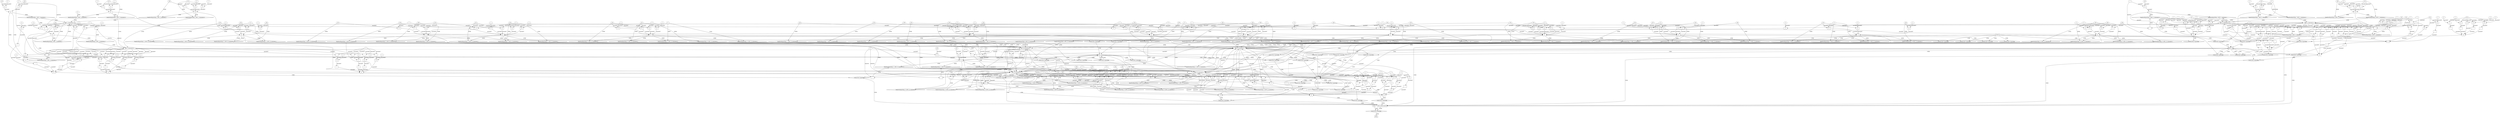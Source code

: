 // Horn Graph
digraph {
	"xxxREC__f___REC__f_0xxxdataFlow_0_node_0" [label="-"  nodeName="xxxREC__f___REC__f_0xxxdataFlow_0_node_0" class=Operator GNNNodeID=2 shape=rect]
	"xxxREC__f___REC__f_0xxxdataFlow_0_node_2" [label="2"  nodeName="xxxREC__f___REC__f_0xxxdataFlow_0_node_2" class=IdealInt GNNNodeID=3]
		"REC__f_argument_0" -> "xxxREC__f___REC__f_0xxxdataFlow_0_node_0" [ label="dataFlow"]
		"xxxREC__f___REC__f_0xxxdataFlow_0_node_2" -> "xxxREC__f___REC__f_0xxxdataFlow_0_node_0" [ label="dataFlow"]
	"xxxREC__f___REC__f_0xxxguard_0_node_0" [label=">="  nodeName="xxxREC__f___REC__f_0xxxguard_0_node_0" class=Operator GNNNodeID=4 shape=rect]
	"xxxREC__f___REC__f_0xxxguard_0_node_1" [label="-3"  nodeName="xxxREC__f___REC__f_0xxxguard_0_node_1" class=IdealInt GNNNodeID=5]
		"xxxREC__f___REC__f_0xxxguard_0_node_1" -> "xxxREC__f___REC__f_0xxxguard_0_node_0" [ label="guardAST"]
		"REC__f_argument_1" -> "xxxREC__f___REC__f_0xxxguard_0_node_0" [ label="guardAST"]
	"xxxREC__f___REC__f_0xxxguard1_node_0" [label=">="  nodeName="xxxREC__f___REC__f_0xxxguard1_node_0" class=Operator GNNNodeID=6 shape=rect]
	"xxxREC__f___REC__f_0xxxguard1_node_1" [label="_P3"  nodeName="xxxREC__f___REC__f_0xxxguard1_node_1" class=symbolicConstant GNNNodeID=7]
		"xxxREC__f___REC__f_0xxxguard1_node_1" -> "xxxREC__f___REC__f_0xxxguard1_node_0" [ label="guardAST"]
		"xxxREC__f___REC__f_0xxxdataFlow_0_node_2" -> "xxxREC__f___REC__f_0xxxguard1_node_0" [ label="guardAST"]
	"xxxREC__f___REC__f_1xxxdataFlow_0_node_0" [label="-"  nodeName="xxxREC__f___REC__f_1xxxdataFlow_0_node_0" class=Operator GNNNodeID=8 shape=rect]
	"xxxREC__f___REC__f_1xxxdataFlow_0_node_2" [label="2"  nodeName="xxxREC__f___REC__f_1xxxdataFlow_0_node_2" class=IdealInt GNNNodeID=9]
		"REC__f_argument_0" -> "xxxREC__f___REC__f_1xxxdataFlow_0_node_0" [ label="dataFlow"]
		"xxxREC__f___REC__f_1xxxdataFlow_0_node_2" -> "xxxREC__f___REC__f_1xxxdataFlow_0_node_0" [ label="dataFlow"]
	"xxxREC__f___REC__f_1xxxdataFlow1_node_0" [label="-"  nodeName="xxxREC__f___REC__f_1xxxdataFlow1_node_0" class=Operator GNNNodeID=10 shape=rect]
		"REC__f_argument_1" -> "xxxREC__f___REC__f_1xxxdataFlow1_node_0" [ label="dataFlow"]
		"xxxREC__f___REC__f_1xxxdataFlow_0_node_2" -> "xxxREC__f___REC__f_1xxxdataFlow1_node_0" [ label="dataFlow"]
	"xxxREC__f___REC__f_1xxxguard_0_node_0" [label=">="  nodeName="xxxREC__f___REC__f_1xxxguard_0_node_0" class=Operator GNNNodeID=11 shape=rect]
	"xxxREC__f___REC__f_1xxxguard_0_node_1" [label="_P2"  nodeName="xxxREC__f___REC__f_1xxxguard_0_node_1" class=symbolicConstant GNNNodeID=12]
	"xxxREC__f___REC__f_1xxxguard_0_node_2" [label="0"  nodeName="xxxREC__f___REC__f_1xxxguard_0_node_2" class=IdealInt GNNNodeID=13]
		"xxxREC__f___REC__f_1xxxguard_0_node_1" -> "xxxREC__f___REC__f_1xxxguard_0_node_0" [ label="guardAST"]
		"xxxREC__f___REC__f_1xxxguard_0_node_2" -> "xxxREC__f___REC__f_1xxxguard_0_node_0" [ label="guardAST"]
	"xxxREC__f___REC__f_1xxxguard1_node_0" [label=">="  nodeName="xxxREC__f___REC__f_1xxxguard1_node_0" class=Operator GNNNodeID=14 shape=rect]
	"xxxREC__f___REC__f_1xxxguard1_node_1" [label="_P3"  nodeName="xxxREC__f___REC__f_1xxxguard1_node_1" class=symbolicConstant GNNNodeID=15]
		"xxxREC__f___REC__f_1xxxguard1_node_1" -> "xxxREC__f___REC__f_1xxxguard1_node_0" [ label="guardAST"]
		"xxxREC__f___REC__f_1xxxdataFlow_0_node_2" -> "xxxREC__f___REC__f_1xxxguard1_node_0" [ label="guardAST"]
	"xxxREC__f___Initial_2xxxdataFlow_0_node_0" [label="_P1"  nodeName="xxxREC__f___Initial_2xxxdataFlow_0_node_0" class=symbolicConstant GNNNodeID=16]
	"xxxREC__f___Initial_2xxxdataFlow1_node_0" [label="_P0"  nodeName="xxxREC__f___Initial_2xxxdataFlow1_node_0" class=symbolicConstant GNNNodeID=17]
	"xxxREC__f___Initial_2xxxguard_0_node_0" [label=">="  nodeName="xxxREC__f___Initial_2xxxguard_0_node_0" class=Operator GNNNodeID=18 shape=rect]
	"xxxREC__f___Initial_2xxxguard_0_node_1" [label="1"  nodeName="xxxREC__f___Initial_2xxxguard_0_node_1" class=IdealInt GNNNodeID=19]
		"xxxREC__f___Initial_2xxxguard_0_node_1" -> "xxxREC__f___Initial_2xxxguard_0_node_0" [ label="guardAST"]
		"xxxREC__f___Initial_2xxxdataFlow_0_node_0" -> "xxxREC__f___Initial_2xxxguard_0_node_0" [ label="guardAST"]
	"xxxREC__f___Initial_2xxxguard1_node_0" [label=">="  nodeName="xxxREC__f___Initial_2xxxguard1_node_0" class=Operator GNNNodeID=20 shape=rect]
	"xxxREC__f___Initial_2xxxguard1_node_2" [label="0"  nodeName="xxxREC__f___Initial_2xxxguard1_node_2" class=IdealInt GNNNodeID=21]
		"xxxREC__f___Initial_2xxxdataFlow_0_node_0" -> "xxxREC__f___Initial_2xxxguard1_node_0" [ label="guardAST"]
		"xxxREC__f___Initial_2xxxguard1_node_2" -> "xxxREC__f___Initial_2xxxguard1_node_0" [ label="guardAST"]
	"xxxREC__f___Initial_2xxxguard2_node_0" [label="="  nodeName="xxxREC__f___Initial_2xxxguard2_node_0" class=Operator GNNNodeID=22 shape=rect]
		"xxxREC__f___Initial_2xxxdataFlow1_node_0" -> "xxxREC__f___Initial_2xxxguard2_node_0" [ label="guardAST"]
		"xxxREC__f___Initial_2xxxdataFlow_0_node_0" -> "xxxREC__f___Initial_2xxxguard2_node_0" [ label="guardAST"]
	"xxxREC__f___Initial_3xxxdataFlow_0_node_0" [label="_P1"  nodeName="xxxREC__f___Initial_3xxxdataFlow_0_node_0" class=symbolicConstant GNNNodeID=23]
	"xxxREC__f___Initial_3xxxdataFlow1_node_0" [label="0"  nodeName="xxxREC__f___Initial_3xxxdataFlow1_node_0" class=IdealInt GNNNodeID=24]
	"xxxREC__f___Initial_3xxxguard_0_node_0" [label=">="  nodeName="xxxREC__f___Initial_3xxxguard_0_node_0" class=Operator GNNNodeID=25 shape=rect]
	"xxxREC__f___Initial_3xxxguard_0_node_1" [label="-1"  nodeName="xxxREC__f___Initial_3xxxguard_0_node_1" class=IdealInt GNNNodeID=26]
		"xxxREC__f___Initial_3xxxguard_0_node_1" -> "xxxREC__f___Initial_3xxxguard_0_node_0" [ label="guardAST"]
		"xxxREC__f___Initial_3xxxdataFlow_0_node_0" -> "xxxREC__f___Initial_3xxxguard_0_node_0" [ label="guardAST"]
	"xxxREC__f___Initial_3xxxguard1_node_0" [label=">="  nodeName="xxxREC__f___Initial_3xxxguard1_node_0" class=Operator GNNNodeID=27 shape=rect]
	"xxxREC__f___Initial_3xxxguard1_node_1" [label="1"  nodeName="xxxREC__f___Initial_3xxxguard1_node_1" class=IdealInt GNNNodeID=28]
		"xxxREC__f___Initial_3xxxguard1_node_1" -> "xxxREC__f___Initial_3xxxguard1_node_0" [ label="guardAST"]
		"xxxREC__f___Initial_3xxxdataFlow_0_node_0" -> "xxxREC__f___Initial_3xxxguard1_node_0" [ label="guardAST"]
	"xxxREC_f____REC_f__4xxxdataFlow_0_node_0" [label="-"  nodeName="xxxREC_f____REC_f__4xxxdataFlow_0_node_0" class=Operator GNNNodeID=31 shape=rect]
	"xxxREC_f____REC_f__4xxxdataFlow_0_node_2" [label="1"  nodeName="xxxREC_f____REC_f__4xxxdataFlow_0_node_2" class=IdealInt GNNNodeID=32]
		"REC_f__argument_0" -> "xxxREC_f____REC_f__4xxxdataFlow_0_node_0" [ label="dataFlow"]
		"xxxREC_f____REC_f__4xxxdataFlow_0_node_2" -> "xxxREC_f____REC_f__4xxxdataFlow_0_node_0" [ label="dataFlow"]
	"xxxREC_f____REC_f__4xxxguard_0_node_0" [label=">="  nodeName="xxxREC_f____REC_f__4xxxguard_0_node_0" class=Operator GNNNodeID=33 shape=rect]
	"xxxREC_f____REC_f__4xxxguard_0_node_1" [label="-2"  nodeName="xxxREC_f____REC_f__4xxxguard_0_node_1" class=IdealInt GNNNodeID=34]
		"xxxREC_f____REC_f__4xxxguard_0_node_1" -> "xxxREC_f____REC_f__4xxxguard_0_node_0" [ label="guardAST"]
		"REC_f__argument_1" -> "xxxREC_f____REC_f__4xxxguard_0_node_0" [ label="guardAST"]
	"xxxREC_f____REC_f__4xxxguard1_node_0" [label=">="  nodeName="xxxREC_f____REC_f__4xxxguard1_node_0" class=Operator GNNNodeID=35 shape=rect]
	"xxxREC_f____REC_f__4xxxguard1_node_1" [label="_P3"  nodeName="xxxREC_f____REC_f__4xxxguard1_node_1" class=symbolicConstant GNNNodeID=36]
		"xxxREC_f____REC_f__4xxxguard1_node_1" -> "xxxREC_f____REC_f__4xxxguard1_node_0" [ label="guardAST"]
		"xxxREC_f____REC_f__4xxxdataFlow_0_node_2" -> "xxxREC_f____REC_f__4xxxguard1_node_0" [ label="guardAST"]
	"xxxREC_f____REC_f__5xxxdataFlow_0_node_0" [label="-"  nodeName="xxxREC_f____REC_f__5xxxdataFlow_0_node_0" class=Operator GNNNodeID=37 shape=rect]
	"xxxREC_f____REC_f__5xxxdataFlow_0_node_2" [label="1"  nodeName="xxxREC_f____REC_f__5xxxdataFlow_0_node_2" class=IdealInt GNNNodeID=38]
		"REC_f__argument_0" -> "xxxREC_f____REC_f__5xxxdataFlow_0_node_0" [ label="dataFlow"]
		"xxxREC_f____REC_f__5xxxdataFlow_0_node_2" -> "xxxREC_f____REC_f__5xxxdataFlow_0_node_0" [ label="dataFlow"]
	"xxxREC_f____REC_f__5xxxdataFlow1_node_0" [label="-"  nodeName="xxxREC_f____REC_f__5xxxdataFlow1_node_0" class=Operator GNNNodeID=39 shape=rect]
		"REC_f__argument_1" -> "xxxREC_f____REC_f__5xxxdataFlow1_node_0" [ label="dataFlow"]
		"xxxREC_f____REC_f__5xxxdataFlow_0_node_2" -> "xxxREC_f____REC_f__5xxxdataFlow1_node_0" [ label="dataFlow"]
	"xxxREC_f____REC_f__5xxxguard_0_node_0" [label=">="  nodeName="xxxREC_f____REC_f__5xxxguard_0_node_0" class=Operator GNNNodeID=40 shape=rect]
	"xxxREC_f____REC_f__5xxxguard_0_node_1" [label="_P2"  nodeName="xxxREC_f____REC_f__5xxxguard_0_node_1" class=symbolicConstant GNNNodeID=41]
	"xxxREC_f____REC_f__5xxxguard_0_node_2" [label="0"  nodeName="xxxREC_f____REC_f__5xxxguard_0_node_2" class=IdealInt GNNNodeID=42]
		"xxxREC_f____REC_f__5xxxguard_0_node_1" -> "xxxREC_f____REC_f__5xxxguard_0_node_0" [ label="guardAST"]
		"xxxREC_f____REC_f__5xxxguard_0_node_2" -> "xxxREC_f____REC_f__5xxxguard_0_node_0" [ label="guardAST"]
	"xxxREC_f____REC_f__5xxxguard1_node_0" [label=">="  nodeName="xxxREC_f____REC_f__5xxxguard1_node_0" class=Operator GNNNodeID=43 shape=rect]
	"xxxREC_f____REC_f__5xxxguard1_node_1" [label="_P3"  nodeName="xxxREC_f____REC_f__5xxxguard1_node_1" class=symbolicConstant GNNNodeID=44]
		"xxxREC_f____REC_f__5xxxguard1_node_1" -> "xxxREC_f____REC_f__5xxxguard1_node_0" [ label="guardAST"]
		"xxxREC_f____REC_f__5xxxdataFlow_0_node_2" -> "xxxREC_f____REC_f__5xxxguard1_node_0" [ label="guardAST"]
	"xxxREC_f____Initial_6xxxdataFlow_0_node_0" [label="_P1"  nodeName="xxxREC_f____Initial_6xxxdataFlow_0_node_0" class=symbolicConstant GNNNodeID=45]
	"xxxREC_f____Initial_6xxxdataFlow1_node_0" [label="_P0"  nodeName="xxxREC_f____Initial_6xxxdataFlow1_node_0" class=symbolicConstant GNNNodeID=46]
	"xxxREC_f____Initial_6xxxguard_0_node_0" [label=">="  nodeName="xxxREC_f____Initial_6xxxguard_0_node_0" class=Operator GNNNodeID=47 shape=rect]
	"xxxREC_f____Initial_6xxxguard_0_node_1" [label="0"  nodeName="xxxREC_f____Initial_6xxxguard_0_node_1" class=IdealInt GNNNodeID=48]
		"xxxREC_f____Initial_6xxxguard_0_node_1" -> "xxxREC_f____Initial_6xxxguard_0_node_0" [ label="guardAST"]
		"xxxREC_f____Initial_6xxxdataFlow_0_node_0" -> "xxxREC_f____Initial_6xxxguard_0_node_0" [ label="guardAST"]
	"xxxREC_f____Initial_6xxxguard1_node_0" [label=">="  nodeName="xxxREC_f____Initial_6xxxguard1_node_0" class=Operator GNNNodeID=49 shape=rect]
		"xxxREC_f____Initial_6xxxdataFlow_0_node_0" -> "xxxREC_f____Initial_6xxxguard1_node_0" [ label="guardAST"]
		"xxxREC_f____Initial_6xxxguard_0_node_1" -> "xxxREC_f____Initial_6xxxguard1_node_0" [ label="guardAST"]
	"xxxREC_f____Initial_6xxxguard2_node_0" [label="="  nodeName="xxxREC_f____Initial_6xxxguard2_node_0" class=Operator GNNNodeID=50 shape=rect]
		"xxxREC_f____Initial_6xxxdataFlow1_node_0" -> "xxxREC_f____Initial_6xxxguard2_node_0" [ label="guardAST"]
		"xxxREC_f____Initial_6xxxdataFlow_0_node_0" -> "xxxREC_f____Initial_6xxxguard2_node_0" [ label="guardAST"]
	"xxxREC_f____Initial_7xxxdataFlow_0_node_0" [label="_P1"  nodeName="xxxREC_f____Initial_7xxxdataFlow_0_node_0" class=symbolicConstant GNNNodeID=51]
	"xxxREC_f____Initial_7xxxdataFlow1_node_0" [label="0"  nodeName="xxxREC_f____Initial_7xxxdataFlow1_node_0" class=IdealInt GNNNodeID=52]
	"xxxREC_f____Initial_7xxxguard_0_node_0" [label=">="  nodeName="xxxREC_f____Initial_7xxxguard_0_node_0" class=Operator GNNNodeID=53 shape=rect]
	"xxxREC_f____Initial_7xxxguard_0_node_1" [label="-1"  nodeName="xxxREC_f____Initial_7xxxguard_0_node_1" class=IdealInt GNNNodeID=54]
		"xxxREC_f____Initial_7xxxguard_0_node_1" -> "xxxREC_f____Initial_7xxxguard_0_node_0" [ label="guardAST"]
		"xxxREC_f____Initial_7xxxdataFlow_0_node_0" -> "xxxREC_f____Initial_7xxxguard_0_node_0" [ label="guardAST"]
	"xxxREC_f____Initial_7xxxguard1_node_0" [label=">="  nodeName="xxxREC_f____Initial_7xxxguard1_node_0" class=Operator GNNNodeID=55 shape=rect]
		"xxxREC_f____Initial_7xxxdataFlow1_node_0" -> "xxxREC_f____Initial_7xxxguard1_node_0" [ label="guardAST"]
		"xxxREC_f____Initial_7xxxdataFlow_0_node_0" -> "xxxREC_f____Initial_7xxxguard1_node_0" [ label="guardAST"]
	"xxxREC_f_f___REC_f__8xxxdataFlow_0_node_0" [label="_P5"  nodeName="xxxREC_f_f___REC_f__8xxxdataFlow_0_node_0" class=symbolicConstant GNNNodeID=60]
	"xxxREC_f_f___REC_f__8xxxdataFlow1_node_0" [label="0"  nodeName="xxxREC_f_f___REC_f__8xxxdataFlow1_node_0" class=IdealInt GNNNodeID=61]
	"xxxREC_f_f___REC_f__8xxxdataFlow2_node_0" [label="_P3"  nodeName="xxxREC_f_f___REC_f__8xxxdataFlow2_node_0" class=symbolicConstant GNNNodeID=62]
	"xxxREC_f_f___REC_f__8xxxguard_0_node_0" [label=">="  nodeName="xxxREC_f_f___REC_f__8xxxguard_0_node_0" class=Operator GNNNodeID=63 shape=rect]
	"xxxREC_f_f___REC_f__8xxxguard_0_node_1" [label="-2"  nodeName="xxxREC_f_f___REC_f__8xxxguard_0_node_1" class=IdealInt GNNNodeID=64]
		"xxxREC_f_f___REC_f__8xxxguard_0_node_1" -> "xxxREC_f_f___REC_f__8xxxguard_0_node_0" [ label="guardAST"]
		"REC_f__argument_1" -> "xxxREC_f_f___REC_f__8xxxguard_0_node_0" [ label="guardAST"]
	"xxxREC_f_f___REC_f__8xxxguard1_node_0" [label=">="  nodeName="xxxREC_f_f___REC_f__8xxxguard1_node_0" class=Operator GNNNodeID=65 shape=rect]
	"xxxREC_f_f___REC_f__8xxxguard1_node_1" [label="-1"  nodeName="xxxREC_f_f___REC_f__8xxxguard1_node_1" class=IdealInt GNNNodeID=66]
		"xxxREC_f_f___REC_f__8xxxguard1_node_1" -> "xxxREC_f_f___REC_f__8xxxguard1_node_0" [ label="guardAST"]
		"xxxREC_f_f___REC_f__8xxxdataFlow2_node_0" -> "xxxREC_f_f___REC_f__8xxxguard1_node_0" [ label="guardAST"]
	"xxxREC_f_f___REC_f__8xxxguard2_node_0" [label=">="  nodeName="xxxREC_f_f___REC_f__8xxxguard2_node_0" class=Operator GNNNodeID=67 shape=rect]
	"xxxREC_f_f___REC_f__8xxxguard2_node_1" [label="1"  nodeName="xxxREC_f_f___REC_f__8xxxguard2_node_1" class=IdealInt GNNNodeID=68]
		"xxxREC_f_f___REC_f__8xxxguard2_node_1" -> "xxxREC_f_f___REC_f__8xxxguard2_node_0" [ label="guardAST"]
		"xxxREC_f_f___REC_f__8xxxdataFlow2_node_0" -> "xxxREC_f_f___REC_f__8xxxguard2_node_0" [ label="guardAST"]
	"xxxREC_f_f___REC_f__8xxxguard3_node_0" [label=">="  nodeName="xxxREC_f_f___REC_f__8xxxguard3_node_0" class=Operator GNNNodeID=69 shape=rect]
		"xxxREC_f_f___REC_f__8xxxdataFlow_0_node_0" -> "xxxREC_f_f___REC_f__8xxxguard3_node_0" [ label="guardAST"]
		"xxxREC_f_f___REC_f__8xxxguard2_node_1" -> "xxxREC_f_f___REC_f__8xxxguard3_node_0" [ label="guardAST"]
	"xxxREC_f_f___REC_f__9xxxdataFlow_0_node_0" [label="_P5"  nodeName="xxxREC_f_f___REC_f__9xxxdataFlow_0_node_0" class=symbolicConstant GNNNodeID=70]
	"xxxREC_f_f___REC_f__9xxxdataFlow1_node_0" [label="_P4"  nodeName="xxxREC_f_f___REC_f__9xxxdataFlow1_node_0" class=symbolicConstant GNNNodeID=71]
	"xxxREC_f_f___REC_f__9xxxdataFlow2_node_0" [label="_P3"  nodeName="xxxREC_f_f___REC_f__9xxxdataFlow2_node_0" class=symbolicConstant GNNNodeID=72]
	"xxxREC_f_f___REC_f__9xxxdataFlow3_node_0" [label="0"  nodeName="xxxREC_f_f___REC_f__9xxxdataFlow3_node_0" class=IdealInt GNNNodeID=73]
	"xxxREC_f_f___REC_f__9xxxguard_0_node_0" [label=">="  nodeName="xxxREC_f_f___REC_f__9xxxguard_0_node_0" class=Operator GNNNodeID=74 shape=rect]
		"xxxREC_f_f___REC_f__9xxxdataFlow1_node_0" -> "xxxREC_f_f___REC_f__9xxxguard_0_node_0" [ label="guardAST"]
		"xxxREC_f_f___REC_f__9xxxdataFlow3_node_0" -> "xxxREC_f_f___REC_f__9xxxguard_0_node_0" [ label="guardAST"]
	"xxxREC_f_f___REC_f__9xxxguard1_node_0" [label=">="  nodeName="xxxREC_f_f___REC_f__9xxxguard1_node_0" class=Operator GNNNodeID=75 shape=rect]
	"xxxREC_f_f___REC_f__9xxxguard1_node_1" [label="-1"  nodeName="xxxREC_f_f___REC_f__9xxxguard1_node_1" class=IdealInt GNNNodeID=76]
		"xxxREC_f_f___REC_f__9xxxguard1_node_1" -> "xxxREC_f_f___REC_f__9xxxguard1_node_0" [ label="guardAST"]
		"xxxREC_f_f___REC_f__9xxxdataFlow2_node_0" -> "xxxREC_f_f___REC_f__9xxxguard1_node_0" [ label="guardAST"]
	"xxxREC_f_f___REC_f__9xxxguard2_node_0" [label=">="  nodeName="xxxREC_f_f___REC_f__9xxxguard2_node_0" class=Operator GNNNodeID=77 shape=rect]
	"xxxREC_f_f___REC_f__9xxxguard2_node_1" [label="1"  nodeName="xxxREC_f_f___REC_f__9xxxguard2_node_1" class=IdealInt GNNNodeID=78]
		"xxxREC_f_f___REC_f__9xxxguard2_node_1" -> "xxxREC_f_f___REC_f__9xxxguard2_node_0" [ label="guardAST"]
		"xxxREC_f_f___REC_f__9xxxdataFlow2_node_0" -> "xxxREC_f_f___REC_f__9xxxguard2_node_0" [ label="guardAST"]
	"xxxREC_f_f___REC_f__9xxxguard3_node_0" [label=">="  nodeName="xxxREC_f_f___REC_f__9xxxguard3_node_0" class=Operator GNNNodeID=79 shape=rect]
		"xxxREC_f_f___REC_f__9xxxdataFlow_0_node_0" -> "xxxREC_f_f___REC_f__9xxxguard3_node_0" [ label="guardAST"]
		"xxxREC_f_f___REC_f__9xxxguard2_node_1" -> "xxxREC_f_f___REC_f__9xxxguard3_node_0" [ label="guardAST"]
	"xxxREC_f_f___REC_f__10xxxdataFlow_0_node_0" [label="_P5"  nodeName="xxxREC_f_f___REC_f__10xxxdataFlow_0_node_0" class=symbolicConstant GNNNodeID=80]
	"xxxREC_f_f___REC_f__10xxxdataFlow1_node_0" [label="0"  nodeName="xxxREC_f_f___REC_f__10xxxdataFlow1_node_0" class=IdealInt GNNNodeID=81]
	"xxxREC_f_f___REC_f__10xxxdataFlow2_node_0" [label="_P3"  nodeName="xxxREC_f_f___REC_f__10xxxdataFlow2_node_0" class=symbolicConstant GNNNodeID=82]
	"xxxREC_f_f___REC_f__10xxxdataFlow3_node_0" [label="_P0"  nodeName="xxxREC_f_f___REC_f__10xxxdataFlow3_node_0" class=symbolicConstant GNNNodeID=83]
	"xxxREC_f_f___REC_f__10xxxguard_0_node_0" [label="="  nodeName="xxxREC_f_f___REC_f__10xxxguard_0_node_0" class=Operator GNNNodeID=84 shape=rect]
		"xxxREC_f_f___REC_f__10xxxdataFlow3_node_0" -> "xxxREC_f_f___REC_f__10xxxguard_0_node_0" [ label="guardAST"]
		"xxxREC_f_f___REC_f__10xxxdataFlow2_node_0" -> "xxxREC_f_f___REC_f__10xxxguard_0_node_0" [ label="guardAST"]
	"xxxREC_f_f___REC_f__10xxxguard1_node_0" [label=">="  nodeName="xxxREC_f_f___REC_f__10xxxguard1_node_0" class=Operator GNNNodeID=85 shape=rect]
	"xxxREC_f_f___REC_f__10xxxguard1_node_2" [label="1"  nodeName="xxxREC_f_f___REC_f__10xxxguard1_node_2" class=IdealInt GNNNodeID=86]
		"xxxREC_f_f___REC_f__10xxxdataFlow_0_node_0" -> "xxxREC_f_f___REC_f__10xxxguard1_node_0" [ label="guardAST"]
		"xxxREC_f_f___REC_f__10xxxguard1_node_2" -> "xxxREC_f_f___REC_f__10xxxguard1_node_0" [ label="guardAST"]
	"xxxREC_f_f___REC_f__10xxxguard2_node_0" [label=">="  nodeName="xxxREC_f_f___REC_f__10xxxguard2_node_0" class=Operator GNNNodeID=87 shape=rect]
	"xxxREC_f_f___REC_f__10xxxguard2_node_1" [label="-2"  nodeName="xxxREC_f_f___REC_f__10xxxguard2_node_1" class=IdealInt GNNNodeID=88]
		"xxxREC_f_f___REC_f__10xxxguard2_node_1" -> "xxxREC_f_f___REC_f__10xxxguard2_node_0" [ label="guardAST"]
		"REC_f__argument_1" -> "xxxREC_f_f___REC_f__10xxxguard2_node_0" [ label="guardAST"]
	"xxxREC_f_f___REC_f__10xxxguard3_node_0" [label=">="  nodeName="xxxREC_f_f___REC_f__10xxxguard3_node_0" class=Operator GNNNodeID=89 shape=rect]
		"xxxREC_f_f___REC_f__10xxxdataFlow2_node_0" -> "xxxREC_f_f___REC_f__10xxxguard3_node_0" [ label="guardAST"]
		"xxxREC_f_f___REC_f__10xxxdataFlow1_node_0" -> "xxxREC_f_f___REC_f__10xxxguard3_node_0" [ label="guardAST"]
	"xxxREC_f_f___REC_f__10xxxguard4_node_0" [label=">="  nodeName="xxxREC_f_f___REC_f__10xxxguard4_node_0" class=Operator GNNNodeID=90 shape=rect]
		"xxxREC_f_f___REC_f__10xxxguard1_node_2" -> "xxxREC_f_f___REC_f__10xxxguard4_node_0" [ label="guardAST"]
		"xxxREC_f_f___REC_f__10xxxdataFlow2_node_0" -> "xxxREC_f_f___REC_f__10xxxguard4_node_0" [ label="guardAST"]
	"xxxREC_f_f___REC_f__11xxxdataFlow_0_node_0" [label="_P5"  nodeName="xxxREC_f_f___REC_f__11xxxdataFlow_0_node_0" class=symbolicConstant GNNNodeID=91]
	"xxxREC_f_f___REC_f__11xxxdataFlow1_node_0" [label="_P4"  nodeName="xxxREC_f_f___REC_f__11xxxdataFlow1_node_0" class=symbolicConstant GNNNodeID=92]
	"xxxREC_f_f___REC_f__11xxxdataFlow2_node_0" [label="_P3"  nodeName="xxxREC_f_f___REC_f__11xxxdataFlow2_node_0" class=symbolicConstant GNNNodeID=93]
	"xxxREC_f_f___REC_f__11xxxdataFlow3_node_0" [label="_P0"  nodeName="xxxREC_f_f___REC_f__11xxxdataFlow3_node_0" class=symbolicConstant GNNNodeID=94]
	"xxxREC_f_f___REC_f__11xxxguard_0_node_0" [label="="  nodeName="xxxREC_f_f___REC_f__11xxxguard_0_node_0" class=Operator GNNNodeID=95 shape=rect]
		"xxxREC_f_f___REC_f__11xxxdataFlow3_node_0" -> "xxxREC_f_f___REC_f__11xxxguard_0_node_0" [ label="guardAST"]
		"xxxREC_f_f___REC_f__11xxxdataFlow2_node_0" -> "xxxREC_f_f___REC_f__11xxxguard_0_node_0" [ label="guardAST"]
	"xxxREC_f_f___REC_f__11xxxguard1_node_0" [label=">="  nodeName="xxxREC_f_f___REC_f__11xxxguard1_node_0" class=Operator GNNNodeID=96 shape=rect]
	"xxxREC_f_f___REC_f__11xxxguard1_node_2" [label="1"  nodeName="xxxREC_f_f___REC_f__11xxxguard1_node_2" class=IdealInt GNNNodeID=97]
		"xxxREC_f_f___REC_f__11xxxdataFlow_0_node_0" -> "xxxREC_f_f___REC_f__11xxxguard1_node_0" [ label="guardAST"]
		"xxxREC_f_f___REC_f__11xxxguard1_node_2" -> "xxxREC_f_f___REC_f__11xxxguard1_node_0" [ label="guardAST"]
	"xxxREC_f_f___REC_f__11xxxguard2_node_0" [label=">="  nodeName="xxxREC_f_f___REC_f__11xxxguard2_node_0" class=Operator GNNNodeID=98 shape=rect]
	"xxxREC_f_f___REC_f__11xxxguard2_node_2" [label="0"  nodeName="xxxREC_f_f___REC_f__11xxxguard2_node_2" class=IdealInt GNNNodeID=99]
		"xxxREC_f_f___REC_f__11xxxdataFlow1_node_0" -> "xxxREC_f_f___REC_f__11xxxguard2_node_0" [ label="guardAST"]
		"xxxREC_f_f___REC_f__11xxxguard2_node_2" -> "xxxREC_f_f___REC_f__11xxxguard2_node_0" [ label="guardAST"]
	"xxxREC_f_f___REC_f__11xxxguard3_node_0" [label=">="  nodeName="xxxREC_f_f___REC_f__11xxxguard3_node_0" class=Operator GNNNodeID=100 shape=rect]
		"xxxREC_f_f___REC_f__11xxxdataFlow2_node_0" -> "xxxREC_f_f___REC_f__11xxxguard3_node_0" [ label="guardAST"]
		"xxxREC_f_f___REC_f__11xxxguard2_node_2" -> "xxxREC_f_f___REC_f__11xxxguard3_node_0" [ label="guardAST"]
	"xxxREC_f_f___REC_f__11xxxguard4_node_0" [label=">="  nodeName="xxxREC_f_f___REC_f__11xxxguard4_node_0" class=Operator GNNNodeID=101 shape=rect]
		"xxxREC_f_f___REC_f__11xxxguard1_node_2" -> "xxxREC_f_f___REC_f__11xxxguard4_node_0" [ label="guardAST"]
		"xxxREC_f_f___REC_f__11xxxdataFlow2_node_0" -> "xxxREC_f_f___REC_f__11xxxguard4_node_0" [ label="guardAST"]
	"xxxREC_f_f___REC_f_f_12xxxdataFlow_0_node_0" [label="-"  nodeName="xxxREC_f_f___REC_f_f_12xxxdataFlow_0_node_0" class=Operator GNNNodeID=102 shape=rect]
	"xxxREC_f_f___REC_f_f_12xxxdataFlow_0_node_2" [label="1"  nodeName="xxxREC_f_f___REC_f_f_12xxxdataFlow_0_node_2" class=IdealInt GNNNodeID=103]
		"REC_f_f_argument_0" -> "xxxREC_f_f___REC_f_f_12xxxdataFlow_0_node_0" [ label="dataFlow"]
		"xxxREC_f_f___REC_f_f_12xxxdataFlow_0_node_2" -> "xxxREC_f_f___REC_f_f_12xxxdataFlow_0_node_0" [ label="dataFlow"]
	"xxxREC_f_f___REC_f_f_12xxxdataFlow2_node_0" [label="-"  nodeName="xxxREC_f_f___REC_f_f_12xxxdataFlow2_node_0" class=Operator GNNNodeID=104 shape=rect]
	"xxxREC_f_f___REC_f_f_12xxxdataFlow2_node_2" [label="2"  nodeName="xxxREC_f_f___REC_f_f_12xxxdataFlow2_node_2" class=IdealInt GNNNodeID=105]
		"REC_f_f_argument_2" -> "xxxREC_f_f___REC_f_f_12xxxdataFlow2_node_0" [ label="dataFlow"]
		"xxxREC_f_f___REC_f_f_12xxxdataFlow2_node_2" -> "xxxREC_f_f___REC_f_f_12xxxdataFlow2_node_0" [ label="dataFlow"]
	"xxxREC_f_f___REC_f_f_12xxxdataFlow3_node_0" [label="-"  nodeName="xxxREC_f_f___REC_f_f_12xxxdataFlow3_node_0" class=Operator GNNNodeID=106 shape=rect]
		"REC_f_f_argument_3" -> "xxxREC_f_f___REC_f_f_12xxxdataFlow3_node_0" [ label="dataFlow"]
		"xxxREC_f_f___REC_f_f_12xxxdataFlow2_node_2" -> "xxxREC_f_f___REC_f_f_12xxxdataFlow3_node_0" [ label="dataFlow"]
	"xxxREC_f_f___REC_f_f_12xxxguard_0_node_0" [label=">="  nodeName="xxxREC_f_f___REC_f_f_12xxxguard_0_node_0" class=Operator GNNNodeID=107 shape=rect]
	"xxxREC_f_f___REC_f_f_12xxxguard_0_node_1" [label="_P4"  nodeName="xxxREC_f_f___REC_f_f_12xxxguard_0_node_1" class=symbolicConstant GNNNodeID=108]
	"xxxREC_f_f___REC_f_f_12xxxguard_0_node_2" [label="0"  nodeName="xxxREC_f_f___REC_f_f_12xxxguard_0_node_2" class=IdealInt GNNNodeID=109]
		"xxxREC_f_f___REC_f_f_12xxxguard_0_node_1" -> "xxxREC_f_f___REC_f_f_12xxxguard_0_node_0" [ label="guardAST"]
		"xxxREC_f_f___REC_f_f_12xxxguard_0_node_2" -> "xxxREC_f_f___REC_f_f_12xxxguard_0_node_0" [ label="guardAST"]
	"xxxREC_f_f___REC_f_f_12xxxguard1_node_0" [label=">="  nodeName="xxxREC_f_f___REC_f_f_12xxxguard1_node_0" class=Operator GNNNodeID=110 shape=rect]
	"xxxREC_f_f___REC_f_f_12xxxguard1_node_1" [label="-2"  nodeName="xxxREC_f_f___REC_f_f_12xxxguard1_node_1" class=IdealInt GNNNodeID=111]
		"xxxREC_f_f___REC_f_f_12xxxguard1_node_1" -> "xxxREC_f_f___REC_f_f_12xxxguard1_node_0" [ label="guardAST"]
		"REC_f_f_argument_1" -> "xxxREC_f_f___REC_f_f_12xxxguard1_node_0" [ label="guardAST"]
	"xxxREC_f_f___REC_f_f_12xxxguard2_node_0" [label=">="  nodeName="xxxREC_f_f___REC_f_f_12xxxguard2_node_0" class=Operator GNNNodeID=112 shape=rect]
	"xxxREC_f_f___REC_f_f_12xxxguard2_node_1" [label="_P5"  nodeName="xxxREC_f_f___REC_f_f_12xxxguard2_node_1" class=symbolicConstant GNNNodeID=113]
		"xxxREC_f_f___REC_f_f_12xxxguard2_node_1" -> "xxxREC_f_f___REC_f_f_12xxxguard2_node_0" [ label="guardAST"]
		"xxxREC_f_f___REC_f_f_12xxxdataFlow2_node_2" -> "xxxREC_f_f___REC_f_f_12xxxguard2_node_0" [ label="guardAST"]
	"xxxREC_f_f___REC_f_f_12xxxguard3_node_0" [label=">="  nodeName="xxxREC_f_f___REC_f_f_12xxxguard3_node_0" class=Operator GNNNodeID=114 shape=rect]
	"xxxREC_f_f___REC_f_f_12xxxguard3_node_1" [label="_P7"  nodeName="xxxREC_f_f___REC_f_f_12xxxguard3_node_1" class=symbolicConstant GNNNodeID=115]
		"xxxREC_f_f___REC_f_f_12xxxguard3_node_1" -> "xxxREC_f_f___REC_f_f_12xxxguard3_node_0" [ label="guardAST"]
		"xxxREC_f_f___REC_f_f_12xxxdataFlow_0_node_2" -> "xxxREC_f_f___REC_f_f_12xxxguard3_node_0" [ label="guardAST"]
	"xxxREC_f_f___REC_f_f_13xxxdataFlow_0_node_0" [label="-"  nodeName="xxxREC_f_f___REC_f_f_13xxxdataFlow_0_node_0" class=Operator GNNNodeID=116 shape=rect]
	"xxxREC_f_f___REC_f_f_13xxxdataFlow_0_node_2" [label="1"  nodeName="xxxREC_f_f___REC_f_f_13xxxdataFlow_0_node_2" class=IdealInt GNNNodeID=117]
		"REC_f_f_argument_0" -> "xxxREC_f_f___REC_f_f_13xxxdataFlow_0_node_0" [ label="dataFlow"]
		"xxxREC_f_f___REC_f_f_13xxxdataFlow_0_node_2" -> "xxxREC_f_f___REC_f_f_13xxxdataFlow_0_node_0" [ label="dataFlow"]
	"xxxREC_f_f___REC_f_f_13xxxdataFlow1_node_0" [label="-"  nodeName="xxxREC_f_f___REC_f_f_13xxxdataFlow1_node_0" class=Operator GNNNodeID=118 shape=rect]
		"REC_f_f_argument_1" -> "xxxREC_f_f___REC_f_f_13xxxdataFlow1_node_0" [ label="dataFlow"]
		"xxxREC_f_f___REC_f_f_13xxxdataFlow_0_node_2" -> "xxxREC_f_f___REC_f_f_13xxxdataFlow1_node_0" [ label="dataFlow"]
	"xxxREC_f_f___REC_f_f_13xxxdataFlow2_node_0" [label="-"  nodeName="xxxREC_f_f___REC_f_f_13xxxdataFlow2_node_0" class=Operator GNNNodeID=119 shape=rect]
	"xxxREC_f_f___REC_f_f_13xxxdataFlow2_node_2" [label="2"  nodeName="xxxREC_f_f___REC_f_f_13xxxdataFlow2_node_2" class=IdealInt GNNNodeID=120]
		"REC_f_f_argument_2" -> "xxxREC_f_f___REC_f_f_13xxxdataFlow2_node_0" [ label="dataFlow"]
		"xxxREC_f_f___REC_f_f_13xxxdataFlow2_node_2" -> "xxxREC_f_f___REC_f_f_13xxxdataFlow2_node_0" [ label="dataFlow"]
	"xxxREC_f_f___REC_f_f_13xxxdataFlow3_node_0" [label="-"  nodeName="xxxREC_f_f___REC_f_f_13xxxdataFlow3_node_0" class=Operator GNNNodeID=121 shape=rect]
		"REC_f_f_argument_3" -> "xxxREC_f_f___REC_f_f_13xxxdataFlow3_node_0" [ label="dataFlow"]
		"xxxREC_f_f___REC_f_f_13xxxdataFlow2_node_2" -> "xxxREC_f_f___REC_f_f_13xxxdataFlow3_node_0" [ label="dataFlow"]
	"xxxREC_f_f___REC_f_f_13xxxguard_0_node_0" [label=">="  nodeName="xxxREC_f_f___REC_f_f_13xxxguard_0_node_0" class=Operator GNNNodeID=122 shape=rect]
	"xxxREC_f_f___REC_f_f_13xxxguard_0_node_1" [label="_P6"  nodeName="xxxREC_f_f___REC_f_f_13xxxguard_0_node_1" class=symbolicConstant GNNNodeID=123]
	"xxxREC_f_f___REC_f_f_13xxxguard_0_node_2" [label="0"  nodeName="xxxREC_f_f___REC_f_f_13xxxguard_0_node_2" class=IdealInt GNNNodeID=124]
		"xxxREC_f_f___REC_f_f_13xxxguard_0_node_1" -> "xxxREC_f_f___REC_f_f_13xxxguard_0_node_0" [ label="guardAST"]
		"xxxREC_f_f___REC_f_f_13xxxguard_0_node_2" -> "xxxREC_f_f___REC_f_f_13xxxguard_0_node_0" [ label="guardAST"]
	"xxxREC_f_f___REC_f_f_13xxxguard1_node_0" [label=">="  nodeName="xxxREC_f_f___REC_f_f_13xxxguard1_node_0" class=Operator GNNNodeID=125 shape=rect]
	"xxxREC_f_f___REC_f_f_13xxxguard1_node_1" [label="_P4"  nodeName="xxxREC_f_f___REC_f_f_13xxxguard1_node_1" class=symbolicConstant GNNNodeID=126]
		"xxxREC_f_f___REC_f_f_13xxxguard1_node_1" -> "xxxREC_f_f___REC_f_f_13xxxguard1_node_0" [ label="guardAST"]
		"xxxREC_f_f___REC_f_f_13xxxguard_0_node_2" -> "xxxREC_f_f___REC_f_f_13xxxguard1_node_0" [ label="guardAST"]
	"xxxREC_f_f___REC_f_f_13xxxguard2_node_0" [label=">="  nodeName="xxxREC_f_f___REC_f_f_13xxxguard2_node_0" class=Operator GNNNodeID=127 shape=rect]
	"xxxREC_f_f___REC_f_f_13xxxguard2_node_1" [label="_P5"  nodeName="xxxREC_f_f___REC_f_f_13xxxguard2_node_1" class=symbolicConstant GNNNodeID=128]
		"xxxREC_f_f___REC_f_f_13xxxguard2_node_1" -> "xxxREC_f_f___REC_f_f_13xxxguard2_node_0" [ label="guardAST"]
		"xxxREC_f_f___REC_f_f_13xxxdataFlow2_node_2" -> "xxxREC_f_f___REC_f_f_13xxxguard2_node_0" [ label="guardAST"]
	"xxxREC_f_f___REC_f_f_13xxxguard3_node_0" [label=">="  nodeName="xxxREC_f_f___REC_f_f_13xxxguard3_node_0" class=Operator GNNNodeID=129 shape=rect]
	"xxxREC_f_f___REC_f_f_13xxxguard3_node_1" [label="_P7"  nodeName="xxxREC_f_f___REC_f_f_13xxxguard3_node_1" class=symbolicConstant GNNNodeID=130]
		"xxxREC_f_f___REC_f_f_13xxxguard3_node_1" -> "xxxREC_f_f___REC_f_f_13xxxguard3_node_0" [ label="guardAST"]
		"xxxREC_f_f___REC_f_f_13xxxdataFlow_0_node_2" -> "xxxREC_f_f___REC_f_f_13xxxguard3_node_0" [ label="guardAST"]
	"xxxREC_f_f___REC_f_f_14xxxdataFlow_0_node_0" [label="-"  nodeName="xxxREC_f_f___REC_f_f_14xxxdataFlow_0_node_0" class=Operator GNNNodeID=131 shape=rect]
	"xxxREC_f_f___REC_f_f_14xxxdataFlow_0_node_2" [label="1"  nodeName="xxxREC_f_f___REC_f_f_14xxxdataFlow_0_node_2" class=IdealInt GNNNodeID=132]
		"REC_f_f_argument_0" -> "xxxREC_f_f___REC_f_f_14xxxdataFlow_0_node_0" [ label="dataFlow"]
		"xxxREC_f_f___REC_f_f_14xxxdataFlow_0_node_2" -> "xxxREC_f_f___REC_f_f_14xxxdataFlow_0_node_0" [ label="dataFlow"]
	"xxxREC_f_f___REC_f_f_14xxxdataFlow2_node_0" [label="-"  nodeName="xxxREC_f_f___REC_f_f_14xxxdataFlow2_node_0" class=Operator GNNNodeID=133 shape=rect]
	"xxxREC_f_f___REC_f_f_14xxxdataFlow2_node_2" [label="2"  nodeName="xxxREC_f_f___REC_f_f_14xxxdataFlow2_node_2" class=IdealInt GNNNodeID=134]
		"REC_f_f_argument_2" -> "xxxREC_f_f___REC_f_f_14xxxdataFlow2_node_0" [ label="dataFlow"]
		"xxxREC_f_f___REC_f_f_14xxxdataFlow2_node_2" -> "xxxREC_f_f___REC_f_f_14xxxdataFlow2_node_0" [ label="dataFlow"]
	"xxxREC_f_f___REC_f_f_14xxxguard_0_node_0" [label=">="  nodeName="xxxREC_f_f___REC_f_f_14xxxguard_0_node_0" class=Operator GNNNodeID=135 shape=rect]
	"xxxREC_f_f___REC_f_f_14xxxguard_0_node_1" [label="-2"  nodeName="xxxREC_f_f___REC_f_f_14xxxguard_0_node_1" class=IdealInt GNNNodeID=136]
		"xxxREC_f_f___REC_f_f_14xxxguard_0_node_1" -> "xxxREC_f_f___REC_f_f_14xxxguard_0_node_0" [ label="guardAST"]
		"REC_f_f_argument_1" -> "xxxREC_f_f___REC_f_f_14xxxguard_0_node_0" [ label="guardAST"]
	"xxxREC_f_f___REC_f_f_14xxxguard1_node_0" [label=">="  nodeName="xxxREC_f_f___REC_f_f_14xxxguard1_node_0" class=Operator GNNNodeID=137 shape=rect]
	"xxxREC_f_f___REC_f_f_14xxxguard1_node_1" [label="-3"  nodeName="xxxREC_f_f___REC_f_f_14xxxguard1_node_1" class=IdealInt GNNNodeID=138]
		"xxxREC_f_f___REC_f_f_14xxxguard1_node_1" -> "xxxREC_f_f___REC_f_f_14xxxguard1_node_0" [ label="guardAST"]
		"REC_f_f_argument_3" -> "xxxREC_f_f___REC_f_f_14xxxguard1_node_0" [ label="guardAST"]
	"xxxREC_f_f___REC_f_f_14xxxguard2_node_0" [label=">="  nodeName="xxxREC_f_f___REC_f_f_14xxxguard2_node_0" class=Operator GNNNodeID=139 shape=rect]
	"xxxREC_f_f___REC_f_f_14xxxguard2_node_1" [label="_P5"  nodeName="xxxREC_f_f___REC_f_f_14xxxguard2_node_1" class=symbolicConstant GNNNodeID=140]
		"xxxREC_f_f___REC_f_f_14xxxguard2_node_1" -> "xxxREC_f_f___REC_f_f_14xxxguard2_node_0" [ label="guardAST"]
		"xxxREC_f_f___REC_f_f_14xxxdataFlow2_node_2" -> "xxxREC_f_f___REC_f_f_14xxxguard2_node_0" [ label="guardAST"]
	"xxxREC_f_f___REC_f_f_14xxxguard3_node_0" [label=">="  nodeName="xxxREC_f_f___REC_f_f_14xxxguard3_node_0" class=Operator GNNNodeID=141 shape=rect]
	"xxxREC_f_f___REC_f_f_14xxxguard3_node_1" [label="_P7"  nodeName="xxxREC_f_f___REC_f_f_14xxxguard3_node_1" class=symbolicConstant GNNNodeID=142]
		"xxxREC_f_f___REC_f_f_14xxxguard3_node_1" -> "xxxREC_f_f___REC_f_f_14xxxguard3_node_0" [ label="guardAST"]
		"xxxREC_f_f___REC_f_f_14xxxdataFlow_0_node_2" -> "xxxREC_f_f___REC_f_f_14xxxguard3_node_0" [ label="guardAST"]
	"xxxREC_f_f___REC_f_f_15xxxdataFlow_0_node_0" [label="-"  nodeName="xxxREC_f_f___REC_f_f_15xxxdataFlow_0_node_0" class=Operator GNNNodeID=143 shape=rect]
	"xxxREC_f_f___REC_f_f_15xxxdataFlow_0_node_2" [label="1"  nodeName="xxxREC_f_f___REC_f_f_15xxxdataFlow_0_node_2" class=IdealInt GNNNodeID=144]
		"REC_f_f_argument_0" -> "xxxREC_f_f___REC_f_f_15xxxdataFlow_0_node_0" [ label="dataFlow"]
		"xxxREC_f_f___REC_f_f_15xxxdataFlow_0_node_2" -> "xxxREC_f_f___REC_f_f_15xxxdataFlow_0_node_0" [ label="dataFlow"]
	"xxxREC_f_f___REC_f_f_15xxxdataFlow1_node_0" [label="-"  nodeName="xxxREC_f_f___REC_f_f_15xxxdataFlow1_node_0" class=Operator GNNNodeID=145 shape=rect]
		"REC_f_f_argument_1" -> "xxxREC_f_f___REC_f_f_15xxxdataFlow1_node_0" [ label="dataFlow"]
		"xxxREC_f_f___REC_f_f_15xxxdataFlow_0_node_2" -> "xxxREC_f_f___REC_f_f_15xxxdataFlow1_node_0" [ label="dataFlow"]
	"xxxREC_f_f___REC_f_f_15xxxdataFlow2_node_0" [label="-"  nodeName="xxxREC_f_f___REC_f_f_15xxxdataFlow2_node_0" class=Operator GNNNodeID=146 shape=rect]
	"xxxREC_f_f___REC_f_f_15xxxdataFlow2_node_2" [label="2"  nodeName="xxxREC_f_f___REC_f_f_15xxxdataFlow2_node_2" class=IdealInt GNNNodeID=147]
		"REC_f_f_argument_2" -> "xxxREC_f_f___REC_f_f_15xxxdataFlow2_node_0" [ label="dataFlow"]
		"xxxREC_f_f___REC_f_f_15xxxdataFlow2_node_2" -> "xxxREC_f_f___REC_f_f_15xxxdataFlow2_node_0" [ label="dataFlow"]
	"xxxREC_f_f___REC_f_f_15xxxguard_0_node_0" [label=">="  nodeName="xxxREC_f_f___REC_f_f_15xxxguard_0_node_0" class=Operator GNNNodeID=148 shape=rect]
	"xxxREC_f_f___REC_f_f_15xxxguard_0_node_1" [label="_P6"  nodeName="xxxREC_f_f___REC_f_f_15xxxguard_0_node_1" class=symbolicConstant GNNNodeID=149]
	"xxxREC_f_f___REC_f_f_15xxxguard_0_node_2" [label="0"  nodeName="xxxREC_f_f___REC_f_f_15xxxguard_0_node_2" class=IdealInt GNNNodeID=150]
		"xxxREC_f_f___REC_f_f_15xxxguard_0_node_1" -> "xxxREC_f_f___REC_f_f_15xxxguard_0_node_0" [ label="guardAST"]
		"xxxREC_f_f___REC_f_f_15xxxguard_0_node_2" -> "xxxREC_f_f___REC_f_f_15xxxguard_0_node_0" [ label="guardAST"]
	"xxxREC_f_f___REC_f_f_15xxxguard1_node_0" [label=">="  nodeName="xxxREC_f_f___REC_f_f_15xxxguard1_node_0" class=Operator GNNNodeID=151 shape=rect]
	"xxxREC_f_f___REC_f_f_15xxxguard1_node_1" [label="-3"  nodeName="xxxREC_f_f___REC_f_f_15xxxguard1_node_1" class=IdealInt GNNNodeID=152]
		"xxxREC_f_f___REC_f_f_15xxxguard1_node_1" -> "xxxREC_f_f___REC_f_f_15xxxguard1_node_0" [ label="guardAST"]
		"REC_f_f_argument_3" -> "xxxREC_f_f___REC_f_f_15xxxguard1_node_0" [ label="guardAST"]
	"xxxREC_f_f___REC_f_f_15xxxguard2_node_0" [label=">="  nodeName="xxxREC_f_f___REC_f_f_15xxxguard2_node_0" class=Operator GNNNodeID=153 shape=rect]
	"xxxREC_f_f___REC_f_f_15xxxguard2_node_1" [label="_P5"  nodeName="xxxREC_f_f___REC_f_f_15xxxguard2_node_1" class=symbolicConstant GNNNodeID=154]
		"xxxREC_f_f___REC_f_f_15xxxguard2_node_1" -> "xxxREC_f_f___REC_f_f_15xxxguard2_node_0" [ label="guardAST"]
		"xxxREC_f_f___REC_f_f_15xxxdataFlow2_node_2" -> "xxxREC_f_f___REC_f_f_15xxxguard2_node_0" [ label="guardAST"]
	"xxxREC_f_f___REC_f_f_15xxxguard3_node_0" [label=">="  nodeName="xxxREC_f_f___REC_f_f_15xxxguard3_node_0" class=Operator GNNNodeID=155 shape=rect]
	"xxxREC_f_f___REC_f_f_15xxxguard3_node_1" [label="_P7"  nodeName="xxxREC_f_f___REC_f_f_15xxxguard3_node_1" class=symbolicConstant GNNNodeID=156]
		"xxxREC_f_f___REC_f_f_15xxxguard3_node_1" -> "xxxREC_f_f___REC_f_f_15xxxguard3_node_0" [ label="guardAST"]
		"xxxREC_f_f___REC_f_f_15xxxdataFlow_0_node_2" -> "xxxREC_f_f___REC_f_f_15xxxguard3_node_0" [ label="guardAST"]
	"xxxREC_f_f___REC__f_16xxxdataFlow_0_node_0" [label="_P5"  nodeName="xxxREC_f_f___REC__f_16xxxdataFlow_0_node_0" class=symbolicConstant GNNNodeID=157]
	"xxxREC_f_f___REC__f_16xxxdataFlow1_node_0" [label="_P0"  nodeName="xxxREC_f_f___REC__f_16xxxdataFlow1_node_0" class=symbolicConstant GNNNodeID=158]
	"xxxREC_f_f___REC__f_16xxxdataFlow2_node_0" [label="_P4"  nodeName="xxxREC_f_f___REC__f_16xxxdataFlow2_node_0" class=symbolicConstant GNNNodeID=159]
	"xxxREC_f_f___REC__f_16xxxdataFlow3_node_0" [label="0"  nodeName="xxxREC_f_f___REC__f_16xxxdataFlow3_node_0" class=IdealInt GNNNodeID=160]
	"xxxREC_f_f___REC__f_16xxxguard_0_node_0" [label="="  nodeName="xxxREC_f_f___REC__f_16xxxguard_0_node_0" class=Operator GNNNodeID=161 shape=rect]
		"xxxREC_f_f___REC__f_16xxxdataFlow1_node_0" -> "xxxREC_f_f___REC__f_16xxxguard_0_node_0" [ label="guardAST"]
		"xxxREC_f_f___REC__f_16xxxdataFlow_0_node_0" -> "xxxREC_f_f___REC__f_16xxxguard_0_node_0" [ label="guardAST"]
	"xxxREC_f_f___REC__f_16xxxguard1_node_0" [label=">="  nodeName="xxxREC_f_f___REC__f_16xxxguard1_node_0" class=Operator GNNNodeID=162 shape=rect]
		"xxxREC_f_f___REC__f_16xxxdataFlow3_node_0" -> "xxxREC_f_f___REC__f_16xxxguard1_node_0" [ label="guardAST"]
		"xxxREC_f_f___REC__f_16xxxdataFlow_0_node_0" -> "xxxREC_f_f___REC__f_16xxxguard1_node_0" [ label="guardAST"]
	"xxxREC_f_f___REC__f_16xxxguard2_node_0" [label=">="  nodeName="xxxREC_f_f___REC__f_16xxxguard2_node_0" class=Operator GNNNodeID=163 shape=rect]
	"xxxREC_f_f___REC__f_16xxxguard2_node_1" [label="-3"  nodeName="xxxREC_f_f___REC__f_16xxxguard2_node_1" class=IdealInt GNNNodeID=164]
		"xxxREC_f_f___REC__f_16xxxguard2_node_1" -> "xxxREC_f_f___REC__f_16xxxguard2_node_0" [ label="guardAST"]
		"REC__f_argument_1" -> "xxxREC_f_f___REC__f_16xxxguard2_node_0" [ label="guardAST"]
	"xxxREC_f_f___REC__f_16xxxguard3_node_0" [label=">="  nodeName="xxxREC_f_f___REC__f_16xxxguard3_node_0" class=Operator GNNNodeID=165 shape=rect]
		"xxxREC_f_f___REC__f_16xxxdataFlow_0_node_0" -> "xxxREC_f_f___REC__f_16xxxguard3_node_0" [ label="guardAST"]
		"xxxREC_f_f___REC__f_16xxxdataFlow3_node_0" -> "xxxREC_f_f___REC__f_16xxxguard3_node_0" [ label="guardAST"]
	"xxxREC_f_f___REC__f_16xxxguard4_node_0" [label=">="  nodeName="xxxREC_f_f___REC__f_16xxxguard4_node_0" class=Operator GNNNodeID=166 shape=rect]
	"xxxREC_f_f___REC__f_16xxxguard4_node_2" [label="2"  nodeName="xxxREC_f_f___REC__f_16xxxguard4_node_2" class=IdealInt GNNNodeID=167]
		"xxxREC_f_f___REC__f_16xxxdataFlow2_node_0" -> "xxxREC_f_f___REC__f_16xxxguard4_node_0" [ label="guardAST"]
		"xxxREC_f_f___REC__f_16xxxguard4_node_2" -> "xxxREC_f_f___REC__f_16xxxguard4_node_0" [ label="guardAST"]
	"xxxREC_f_f___REC__f_17xxxdataFlow_0_node_0" [label="_P5"  nodeName="xxxREC_f_f___REC__f_17xxxdataFlow_0_node_0" class=symbolicConstant GNNNodeID=168]
	"xxxREC_f_f___REC__f_17xxxdataFlow1_node_0" [label="_P0"  nodeName="xxxREC_f_f___REC__f_17xxxdataFlow1_node_0" class=symbolicConstant GNNNodeID=169]
	"xxxREC_f_f___REC__f_17xxxdataFlow2_node_0" [label="_P4"  nodeName="xxxREC_f_f___REC__f_17xxxdataFlow2_node_0" class=symbolicConstant GNNNodeID=170]
	"xxxREC_f_f___REC__f_17xxxdataFlow3_node_0" [label="_P3"  nodeName="xxxREC_f_f___REC__f_17xxxdataFlow3_node_0" class=symbolicConstant GNNNodeID=171]
	"xxxREC_f_f___REC__f_17xxxguard_0_node_0" [label="="  nodeName="xxxREC_f_f___REC__f_17xxxguard_0_node_0" class=Operator GNNNodeID=172 shape=rect]
		"xxxREC_f_f___REC__f_17xxxdataFlow1_node_0" -> "xxxREC_f_f___REC__f_17xxxguard_0_node_0" [ label="guardAST"]
		"xxxREC_f_f___REC__f_17xxxdataFlow_0_node_0" -> "xxxREC_f_f___REC__f_17xxxguard_0_node_0" [ label="guardAST"]
	"xxxREC_f_f___REC__f_17xxxguard1_node_0" [label=">="  nodeName="xxxREC_f_f___REC__f_17xxxguard1_node_0" class=Operator GNNNodeID=173 shape=rect]
	"xxxREC_f_f___REC__f_17xxxguard1_node_1" [label="0"  nodeName="xxxREC_f_f___REC__f_17xxxguard1_node_1" class=IdealInt GNNNodeID=174]
		"xxxREC_f_f___REC__f_17xxxguard1_node_1" -> "xxxREC_f_f___REC__f_17xxxguard1_node_0" [ label="guardAST"]
		"xxxREC_f_f___REC__f_17xxxdataFlow_0_node_0" -> "xxxREC_f_f___REC__f_17xxxguard1_node_0" [ label="guardAST"]
	"xxxREC_f_f___REC__f_17xxxguard2_node_0" [label=">="  nodeName="xxxREC_f_f___REC__f_17xxxguard2_node_0" class=Operator GNNNodeID=175 shape=rect]
		"xxxREC_f_f___REC__f_17xxxdataFlow3_node_0" -> "xxxREC_f_f___REC__f_17xxxguard2_node_0" [ label="guardAST"]
		"xxxREC_f_f___REC__f_17xxxguard1_node_1" -> "xxxREC_f_f___REC__f_17xxxguard2_node_0" [ label="guardAST"]
	"xxxREC_f_f___REC__f_17xxxguard3_node_0" [label=">="  nodeName="xxxREC_f_f___REC__f_17xxxguard3_node_0" class=Operator GNNNodeID=176 shape=rect]
		"xxxREC_f_f___REC__f_17xxxdataFlow_0_node_0" -> "xxxREC_f_f___REC__f_17xxxguard3_node_0" [ label="guardAST"]
		"xxxREC_f_f___REC__f_17xxxguard1_node_1" -> "xxxREC_f_f___REC__f_17xxxguard3_node_0" [ label="guardAST"]
	"xxxREC_f_f___REC__f_17xxxguard4_node_0" [label=">="  nodeName="xxxREC_f_f___REC__f_17xxxguard4_node_0" class=Operator GNNNodeID=177 shape=rect]
	"xxxREC_f_f___REC__f_17xxxguard4_node_2" [label="2"  nodeName="xxxREC_f_f___REC__f_17xxxguard4_node_2" class=IdealInt GNNNodeID=178]
		"xxxREC_f_f___REC__f_17xxxdataFlow2_node_0" -> "xxxREC_f_f___REC__f_17xxxguard4_node_0" [ label="guardAST"]
		"xxxREC_f_f___REC__f_17xxxguard4_node_2" -> "xxxREC_f_f___REC__f_17xxxguard4_node_0" [ label="guardAST"]
	"xxxREC_f_f___Initial_18xxxdataFlow_0_node_0" [label="_P3"  nodeName="xxxREC_f_f___Initial_18xxxdataFlow_0_node_0" class=symbolicConstant GNNNodeID=179]
	"xxxREC_f_f___Initial_18xxxdataFlow1_node_0" [label="_P1"  nodeName="xxxREC_f_f___Initial_18xxxdataFlow1_node_0" class=symbolicConstant GNNNodeID=180]
	"xxxREC_f_f___Initial_18xxxdataFlow2_node_0" [label="_P2"  nodeName="xxxREC_f_f___Initial_18xxxdataFlow2_node_0" class=symbolicConstant GNNNodeID=181]
	"xxxREC_f_f___Initial_18xxxdataFlow3_node_0" [label="_P0"  nodeName="xxxREC_f_f___Initial_18xxxdataFlow3_node_0" class=symbolicConstant GNNNodeID=182]
	"xxxREC_f_f___Initial_18xxxguard_0_node_0" [label="="  nodeName="xxxREC_f_f___Initial_18xxxguard_0_node_0" class=Operator GNNNodeID=183 shape=rect]
		"xxxREC_f_f___Initial_18xxxdataFlow3_node_0" -> "xxxREC_f_f___Initial_18xxxguard_0_node_0" [ label="guardAST"]
		"xxxREC_f_f___Initial_18xxxdataFlow2_node_0" -> "xxxREC_f_f___Initial_18xxxguard_0_node_0" [ label="guardAST"]
	"xxxREC_f_f___Initial_18xxxguard1_node_0" [label="="  nodeName="xxxREC_f_f___Initial_18xxxguard1_node_0" class=Operator GNNNodeID=184 shape=rect]
		"xxxREC_f_f___Initial_18xxxdataFlow1_node_0" -> "xxxREC_f_f___Initial_18xxxguard1_node_0" [ label="guardAST"]
		"xxxREC_f_f___Initial_18xxxdataFlow_0_node_0" -> "xxxREC_f_f___Initial_18xxxguard1_node_0" [ label="guardAST"]
	"xxxREC_f_f___Initial_18xxxguard2_node_0" [label=">="  nodeName="xxxREC_f_f___Initial_18xxxguard2_node_0" class=Operator GNNNodeID=185 shape=rect]
	"xxxREC_f_f___Initial_18xxxguard2_node_1" [label="0"  nodeName="xxxREC_f_f___Initial_18xxxguard2_node_1" class=IdealInt GNNNodeID=186]
		"xxxREC_f_f___Initial_18xxxguard2_node_1" -> "xxxREC_f_f___Initial_18xxxguard2_node_0" [ label="guardAST"]
		"xxxREC_f_f___Initial_18xxxdataFlow_0_node_0" -> "xxxREC_f_f___Initial_18xxxguard2_node_0" [ label="guardAST"]
	"xxxREC_f_f___Initial_18xxxguard3_node_0" [label=">="  nodeName="xxxREC_f_f___Initial_18xxxguard3_node_0" class=Operator GNNNodeID=187 shape=rect]
	"xxxREC_f_f___Initial_18xxxguard3_node_1" [label="1"  nodeName="xxxREC_f_f___Initial_18xxxguard3_node_1" class=IdealInt GNNNodeID=188]
		"xxxREC_f_f___Initial_18xxxguard3_node_1" -> "xxxREC_f_f___Initial_18xxxguard3_node_0" [ label="guardAST"]
		"xxxREC_f_f___Initial_18xxxdataFlow2_node_0" -> "xxxREC_f_f___Initial_18xxxguard3_node_0" [ label="guardAST"]
	"xxxREC_f_f___Initial_18xxxguard4_node_0" [label=">="  nodeName="xxxREC_f_f___Initial_18xxxguard4_node_0" class=Operator GNNNodeID=189 shape=rect]
		"xxxREC_f_f___Initial_18xxxdataFlow_0_node_0" -> "xxxREC_f_f___Initial_18xxxguard4_node_0" [ label="guardAST"]
		"xxxREC_f_f___Initial_18xxxguard2_node_1" -> "xxxREC_f_f___Initial_18xxxguard4_node_0" [ label="guardAST"]
	"xxxREC_f_f___Initial_18xxxguard5_node_0" [label=">="  nodeName="xxxREC_f_f___Initial_18xxxguard5_node_0" class=Operator GNNNodeID=190 shape=rect]
		"xxxREC_f_f___Initial_18xxxdataFlow2_node_0" -> "xxxREC_f_f___Initial_18xxxguard5_node_0" [ label="guardAST"]
		"xxxREC_f_f___Initial_18xxxguard2_node_1" -> "xxxREC_f_f___Initial_18xxxguard5_node_0" [ label="guardAST"]
	"xxxREC_f_f___Initial_19xxxdataFlow_0_node_0" [label="_P3"  nodeName="xxxREC_f_f___Initial_19xxxdataFlow_0_node_0" class=symbolicConstant GNNNodeID=191]
	"xxxREC_f_f___Initial_19xxxdataFlow1_node_0" [label="_P0"  nodeName="xxxREC_f_f___Initial_19xxxdataFlow1_node_0" class=symbolicConstant GNNNodeID=192]
	"xxxREC_f_f___Initial_19xxxdataFlow2_node_0" [label="_P2"  nodeName="xxxREC_f_f___Initial_19xxxdataFlow2_node_0" class=symbolicConstant GNNNodeID=193]
	"xxxREC_f_f___Initial_19xxxdataFlow3_node_0" [label="0"  nodeName="xxxREC_f_f___Initial_19xxxdataFlow3_node_0" class=IdealInt GNNNodeID=194]
	"xxxREC_f_f___Initial_19xxxguard_0_node_0" [label="="  nodeName="xxxREC_f_f___Initial_19xxxguard_0_node_0" class=Operator GNNNodeID=195 shape=rect]
		"xxxREC_f_f___Initial_19xxxdataFlow1_node_0" -> "xxxREC_f_f___Initial_19xxxguard_0_node_0" [ label="guardAST"]
		"xxxREC_f_f___Initial_19xxxdataFlow_0_node_0" -> "xxxREC_f_f___Initial_19xxxguard_0_node_0" [ label="guardAST"]
	"xxxREC_f_f___Initial_19xxxguard1_node_0" [label=">="  nodeName="xxxREC_f_f___Initial_19xxxguard1_node_0" class=Operator GNNNodeID=196 shape=rect]
		"xxxREC_f_f___Initial_19xxxdataFlow3_node_0" -> "xxxREC_f_f___Initial_19xxxguard1_node_0" [ label="guardAST"]
		"xxxREC_f_f___Initial_19xxxdataFlow_0_node_0" -> "xxxREC_f_f___Initial_19xxxguard1_node_0" [ label="guardAST"]
	"xxxREC_f_f___Initial_19xxxguard2_node_0" [label=">="  nodeName="xxxREC_f_f___Initial_19xxxguard2_node_0" class=Operator GNNNodeID=197 shape=rect]
	"xxxREC_f_f___Initial_19xxxguard2_node_1" [label="-1"  nodeName="xxxREC_f_f___Initial_19xxxguard2_node_1" class=IdealInt GNNNodeID=198]
		"xxxREC_f_f___Initial_19xxxguard2_node_1" -> "xxxREC_f_f___Initial_19xxxguard2_node_0" [ label="guardAST"]
		"xxxREC_f_f___Initial_19xxxdataFlow2_node_0" -> "xxxREC_f_f___Initial_19xxxguard2_node_0" [ label="guardAST"]
	"xxxREC_f_f___Initial_19xxxguard3_node_0" [label=">="  nodeName="xxxREC_f_f___Initial_19xxxguard3_node_0" class=Operator GNNNodeID=199 shape=rect]
		"xxxREC_f_f___Initial_19xxxdataFlow_0_node_0" -> "xxxREC_f_f___Initial_19xxxguard3_node_0" [ label="guardAST"]
		"xxxREC_f_f___Initial_19xxxdataFlow3_node_0" -> "xxxREC_f_f___Initial_19xxxguard3_node_0" [ label="guardAST"]
	"xxxREC_f_f___Initial_19xxxguard4_node_0" [label=">="  nodeName="xxxREC_f_f___Initial_19xxxguard4_node_0" class=Operator GNNNodeID=200 shape=rect]
	"xxxREC_f_f___Initial_19xxxguard4_node_1" [label="1"  nodeName="xxxREC_f_f___Initial_19xxxguard4_node_1" class=IdealInt GNNNodeID=201]
		"xxxREC_f_f___Initial_19xxxguard4_node_1" -> "xxxREC_f_f___Initial_19xxxguard4_node_0" [ label="guardAST"]
		"xxxREC_f_f___Initial_19xxxdataFlow2_node_0" -> "xxxREC_f_f___Initial_19xxxguard4_node_0" [ label="guardAST"]
	"xxxREC_f_f___REC__f_20xxxdataFlow_0_node_0" [label="_P5"  nodeName="xxxREC_f_f___REC__f_20xxxdataFlow_0_node_0" class=symbolicConstant GNNNodeID=202]
	"xxxREC_f_f___REC__f_20xxxdataFlow1_node_0" [label="0"  nodeName="xxxREC_f_f___REC__f_20xxxdataFlow1_node_0" class=IdealInt GNNNodeID=203]
	"xxxREC_f_f___REC__f_20xxxdataFlow2_node_0" [label="_P3"  nodeName="xxxREC_f_f___REC__f_20xxxdataFlow2_node_0" class=symbolicConstant GNNNodeID=204]
	"xxxREC_f_f___REC__f_20xxxguard_0_node_0" [label=">="  nodeName="xxxREC_f_f___REC__f_20xxxguard_0_node_0" class=Operator GNNNodeID=205 shape=rect]
	"xxxREC_f_f___REC__f_20xxxguard_0_node_1" [label="-3"  nodeName="xxxREC_f_f___REC__f_20xxxguard_0_node_1" class=IdealInt GNNNodeID=206]
		"xxxREC_f_f___REC__f_20xxxguard_0_node_1" -> "xxxREC_f_f___REC__f_20xxxguard_0_node_0" [ label="guardAST"]
		"REC__f_argument_1" -> "xxxREC_f_f___REC__f_20xxxguard_0_node_0" [ label="guardAST"]
	"xxxREC_f_f___REC__f_20xxxguard1_node_0" [label=">="  nodeName="xxxREC_f_f___REC__f_20xxxguard1_node_0" class=Operator GNNNodeID=207 shape=rect]
	"xxxREC_f_f___REC__f_20xxxguard1_node_1" [label="-1"  nodeName="xxxREC_f_f___REC__f_20xxxguard1_node_1" class=IdealInt GNNNodeID=208]
		"xxxREC_f_f___REC__f_20xxxguard1_node_1" -> "xxxREC_f_f___REC__f_20xxxguard1_node_0" [ label="guardAST"]
		"xxxREC_f_f___REC__f_20xxxdataFlow_0_node_0" -> "xxxREC_f_f___REC__f_20xxxguard1_node_0" [ label="guardAST"]
	"xxxREC_f_f___REC__f_20xxxguard2_node_0" [label=">="  nodeName="xxxREC_f_f___REC__f_20xxxguard2_node_0" class=Operator GNNNodeID=209 shape=rect]
	"xxxREC_f_f___REC__f_20xxxguard2_node_2" [label="2"  nodeName="xxxREC_f_f___REC__f_20xxxguard2_node_2" class=IdealInt GNNNodeID=210]
		"xxxREC_f_f___REC__f_20xxxdataFlow2_node_0" -> "xxxREC_f_f___REC__f_20xxxguard2_node_0" [ label="guardAST"]
		"xxxREC_f_f___REC__f_20xxxguard2_node_2" -> "xxxREC_f_f___REC__f_20xxxguard2_node_0" [ label="guardAST"]
	"xxxREC_f_f___REC__f_20xxxguard3_node_0" [label=">="  nodeName="xxxREC_f_f___REC__f_20xxxguard3_node_0" class=Operator GNNNodeID=211 shape=rect]
		"xxxREC_f_f___REC__f_20xxxdataFlow1_node_0" -> "xxxREC_f_f___REC__f_20xxxguard3_node_0" [ label="guardAST"]
		"xxxREC_f_f___REC__f_20xxxdataFlow_0_node_0" -> "xxxREC_f_f___REC__f_20xxxguard3_node_0" [ label="guardAST"]
	"xxxREC_f_f___REC__f_21xxxdataFlow_0_node_0" [label="_P5"  nodeName="xxxREC_f_f___REC__f_21xxxdataFlow_0_node_0" class=symbolicConstant GNNNodeID=212]
	"xxxREC_f_f___REC__f_21xxxdataFlow1_node_0" [label="0"  nodeName="xxxREC_f_f___REC__f_21xxxdataFlow1_node_0" class=IdealInt GNNNodeID=213]
	"xxxREC_f_f___REC__f_21xxxdataFlow2_node_0" [label="_P3"  nodeName="xxxREC_f_f___REC__f_21xxxdataFlow2_node_0" class=symbolicConstant GNNNodeID=214]
	"xxxREC_f_f___REC__f_21xxxdataFlow3_node_0" [label="_P2"  nodeName="xxxREC_f_f___REC__f_21xxxdataFlow3_node_0" class=symbolicConstant GNNNodeID=215]
	"xxxREC_f_f___REC__f_21xxxguard_0_node_0" [label=">="  nodeName="xxxREC_f_f___REC__f_21xxxguard_0_node_0" class=Operator GNNNodeID=216 shape=rect]
		"xxxREC_f_f___REC__f_21xxxdataFlow3_node_0" -> "xxxREC_f_f___REC__f_21xxxguard_0_node_0" [ label="guardAST"]
		"xxxREC_f_f___REC__f_21xxxdataFlow1_node_0" -> "xxxREC_f_f___REC__f_21xxxguard_0_node_0" [ label="guardAST"]
	"xxxREC_f_f___REC__f_21xxxguard1_node_0" [label=">="  nodeName="xxxREC_f_f___REC__f_21xxxguard1_node_0" class=Operator GNNNodeID=217 shape=rect]
	"xxxREC_f_f___REC__f_21xxxguard1_node_1" [label="-1"  nodeName="xxxREC_f_f___REC__f_21xxxguard1_node_1" class=IdealInt GNNNodeID=218]
		"xxxREC_f_f___REC__f_21xxxguard1_node_1" -> "xxxREC_f_f___REC__f_21xxxguard1_node_0" [ label="guardAST"]
		"xxxREC_f_f___REC__f_21xxxdataFlow_0_node_0" -> "xxxREC_f_f___REC__f_21xxxguard1_node_0" [ label="guardAST"]
	"xxxREC_f_f___REC__f_21xxxguard2_node_0" [label=">="  nodeName="xxxREC_f_f___REC__f_21xxxguard2_node_0" class=Operator GNNNodeID=219 shape=rect]
	"xxxREC_f_f___REC__f_21xxxguard2_node_2" [label="2"  nodeName="xxxREC_f_f___REC__f_21xxxguard2_node_2" class=IdealInt GNNNodeID=220]
		"xxxREC_f_f___REC__f_21xxxdataFlow2_node_0" -> "xxxREC_f_f___REC__f_21xxxguard2_node_0" [ label="guardAST"]
		"xxxREC_f_f___REC__f_21xxxguard2_node_2" -> "xxxREC_f_f___REC__f_21xxxguard2_node_0" [ label="guardAST"]
	"xxxREC_f_f___REC__f_21xxxguard3_node_0" [label=">="  nodeName="xxxREC_f_f___REC__f_21xxxguard3_node_0" class=Operator GNNNodeID=221 shape=rect]
		"xxxREC_f_f___REC__f_21xxxdataFlow1_node_0" -> "xxxREC_f_f___REC__f_21xxxguard3_node_0" [ label="guardAST"]
		"xxxREC_f_f___REC__f_21xxxdataFlow_0_node_0" -> "xxxREC_f_f___REC__f_21xxxguard3_node_0" [ label="guardAST"]
	"xxxREC_f_f___Initial_22xxxdataFlow_0_node_0" [label="_P3"  nodeName="xxxREC_f_f___Initial_22xxxdataFlow_0_node_0" class=symbolicConstant GNNNodeID=222]
	"xxxREC_f_f___Initial_22xxxdataFlow1_node_0" [label="0"  nodeName="xxxREC_f_f___Initial_22xxxdataFlow1_node_0" class=IdealInt GNNNodeID=223]
	"xxxREC_f_f___Initial_22xxxdataFlow2_node_0" [label="_P1"  nodeName="xxxREC_f_f___Initial_22xxxdataFlow2_node_0" class=symbolicConstant GNNNodeID=224]
	"xxxREC_f_f___Initial_22xxxdataFlow3_node_0" [label="_P0"  nodeName="xxxREC_f_f___Initial_22xxxdataFlow3_node_0" class=symbolicConstant GNNNodeID=225]
	"xxxREC_f_f___Initial_22xxxguard_0_node_0" [label="="  nodeName="xxxREC_f_f___Initial_22xxxguard_0_node_0" class=Operator GNNNodeID=226 shape=rect]
		"xxxREC_f_f___Initial_22xxxdataFlow3_node_0" -> "xxxREC_f_f___Initial_22xxxguard_0_node_0" [ label="guardAST"]
		"xxxREC_f_f___Initial_22xxxdataFlow2_node_0" -> "xxxREC_f_f___Initial_22xxxguard_0_node_0" [ label="guardAST"]
	"xxxREC_f_f___Initial_22xxxguard1_node_0" [label=">="  nodeName="xxxREC_f_f___Initial_22xxxguard1_node_0" class=Operator GNNNodeID=227 shape=rect]
		"xxxREC_f_f___Initial_22xxxdataFlow1_node_0" -> "xxxREC_f_f___Initial_22xxxguard1_node_0" [ label="guardAST"]
		"xxxREC_f_f___Initial_22xxxdataFlow_0_node_0" -> "xxxREC_f_f___Initial_22xxxguard1_node_0" [ label="guardAST"]
	"xxxREC_f_f___Initial_22xxxguard2_node_0" [label=">="  nodeName="xxxREC_f_f___Initial_22xxxguard2_node_0" class=Operator GNNNodeID=228 shape=rect]
		"xxxREC_f_f___Initial_22xxxdataFlow2_node_0" -> "xxxREC_f_f___Initial_22xxxguard2_node_0" [ label="guardAST"]
		"xxxREC_f_f___Initial_22xxxdataFlow1_node_0" -> "xxxREC_f_f___Initial_22xxxguard2_node_0" [ label="guardAST"]
	"xxxREC_f_f___Initial_22xxxguard3_node_0" [label=">="  nodeName="xxxREC_f_f___Initial_22xxxguard3_node_0" class=Operator GNNNodeID=229 shape=rect]
	"xxxREC_f_f___Initial_22xxxguard3_node_1" [label="-1"  nodeName="xxxREC_f_f___Initial_22xxxguard3_node_1" class=IdealInt GNNNodeID=230]
		"xxxREC_f_f___Initial_22xxxguard3_node_1" -> "xxxREC_f_f___Initial_22xxxguard3_node_0" [ label="guardAST"]
		"xxxREC_f_f___Initial_22xxxdataFlow_0_node_0" -> "xxxREC_f_f___Initial_22xxxguard3_node_0" [ label="guardAST"]
	"xxxREC_f_f___Initial_22xxxguard4_node_0" [label=">="  nodeName="xxxREC_f_f___Initial_22xxxguard4_node_0" class=Operator GNNNodeID=231 shape=rect]
	"xxxREC_f_f___Initial_22xxxguard4_node_1" [label="1"  nodeName="xxxREC_f_f___Initial_22xxxguard4_node_1" class=IdealInt GNNNodeID=232]
		"xxxREC_f_f___Initial_22xxxguard4_node_1" -> "xxxREC_f_f___Initial_22xxxguard4_node_0" [ label="guardAST"]
		"xxxREC_f_f___Initial_22xxxdataFlow2_node_0" -> "xxxREC_f_f___Initial_22xxxguard4_node_0" [ label="guardAST"]
	"xxxREC_f_f___Initial_23xxxdataFlow_0_node_0" [label="_P3"  nodeName="xxxREC_f_f___Initial_23xxxdataFlow_0_node_0" class=symbolicConstant GNNNodeID=233]
	"xxxREC_f_f___Initial_23xxxdataFlow1_node_0" [label="0"  nodeName="xxxREC_f_f___Initial_23xxxdataFlow1_node_0" class=IdealInt GNNNodeID=234]
	"xxxREC_f_f___Initial_23xxxdataFlow2_node_0" [label="_P1"  nodeName="xxxREC_f_f___Initial_23xxxdataFlow2_node_0" class=symbolicConstant GNNNodeID=235]
	"xxxREC_f_f___Initial_23xxxguard_0_node_0" [label=">="  nodeName="xxxREC_f_f___Initial_23xxxguard_0_node_0" class=Operator GNNNodeID=236 shape=rect]
	"xxxREC_f_f___Initial_23xxxguard_0_node_1" [label="-1"  nodeName="xxxREC_f_f___Initial_23xxxguard_0_node_1" class=IdealInt GNNNodeID=237]
		"xxxREC_f_f___Initial_23xxxguard_0_node_1" -> "xxxREC_f_f___Initial_23xxxguard_0_node_0" [ label="guardAST"]
		"xxxREC_f_f___Initial_23xxxdataFlow2_node_0" -> "xxxREC_f_f___Initial_23xxxguard_0_node_0" [ label="guardAST"]
	"xxxREC_f_f___Initial_23xxxguard1_node_0" [label=">="  nodeName="xxxREC_f_f___Initial_23xxxguard1_node_0" class=Operator GNNNodeID=238 shape=rect]
		"xxxREC_f_f___Initial_23xxxguard_0_node_1" -> "xxxREC_f_f___Initial_23xxxguard1_node_0" [ label="guardAST"]
		"xxxREC_f_f___Initial_23xxxdataFlow_0_node_0" -> "xxxREC_f_f___Initial_23xxxguard1_node_0" [ label="guardAST"]
	"xxxREC_f_f___Initial_23xxxguard2_node_0" [label=">="  nodeName="xxxREC_f_f___Initial_23xxxguard2_node_0" class=Operator GNNNodeID=239 shape=rect]
	"xxxREC_f_f___Initial_23xxxguard2_node_1" [label="1"  nodeName="xxxREC_f_f___Initial_23xxxguard2_node_1" class=IdealInt GNNNodeID=240]
		"xxxREC_f_f___Initial_23xxxguard2_node_1" -> "xxxREC_f_f___Initial_23xxxguard2_node_0" [ label="guardAST"]
		"xxxREC_f_f___Initial_23xxxdataFlow2_node_0" -> "xxxREC_f_f___Initial_23xxxguard2_node_0" [ label="guardAST"]
	"xxxREC_f_f___Initial_23xxxguard3_node_0" [label=">="  nodeName="xxxREC_f_f___Initial_23xxxguard3_node_0" class=Operator GNNNodeID=241 shape=rect]
		"xxxREC_f_f___Initial_23xxxdataFlow1_node_0" -> "xxxREC_f_f___Initial_23xxxguard3_node_0" [ label="guardAST"]
		"xxxREC_f_f___Initial_23xxxdataFlow_0_node_0" -> "xxxREC_f_f___Initial_23xxxguard3_node_0" [ label="guardAST"]
	"xxxCHC_COMP_FALSE___Initial_24xxxguard_0_node_0" [label="!"  nodeName="xxxCHC_COMP_FALSE___Initial_24xxxguard_0_node_0" class=Operator GNNNodeID=242 shape=rect]
	"xxxCHC_COMP_FALSE___Initial_24xxxguard_0_node_1" [label="="  nodeName="xxxCHC_COMP_FALSE___Initial_24xxxguard_0_node_1" class=Operator GNNNodeID=243 shape=rect]
	"xxxCHC_COMP_FALSE___Initial_24xxxguard_0_node_2" [label="P1"  nodeName="xxxCHC_COMP_FALSE___Initial_24xxxguard_0_node_2" class=symbolicConstant GNNNodeID=244]
	"xxxCHC_COMP_FALSE___Initial_24xxxguard_0_node_3" [label="0"  nodeName="xxxCHC_COMP_FALSE___Initial_24xxxguard_0_node_3" class=IdealInt GNNNodeID=245]
		"xxxCHC_COMP_FALSE___Initial_24xxxguard_0_node_1" -> "xxxCHC_COMP_FALSE___Initial_24xxxguard_0_node_0" [ label="guardAST"]
		"xxxCHC_COMP_FALSE___Initial_24xxxguard_0_node_2" -> "xxxCHC_COMP_FALSE___Initial_24xxxguard_0_node_1" [ label="guardAST"]
		"xxxCHC_COMP_FALSE___Initial_24xxxguard_0_node_3" -> "xxxCHC_COMP_FALSE___Initial_24xxxguard_0_node_1" [ label="guardAST"]
	"xxxCHC_COMP_FALSE___Initial_24xxxguard1_node_0" [label="!"  nodeName="xxxCHC_COMP_FALSE___Initial_24xxxguard1_node_0" class=Operator GNNNodeID=246 shape=rect]
	"xxxCHC_COMP_FALSE___Initial_24xxxguard1_node_1" [label=">="  nodeName="xxxCHC_COMP_FALSE___Initial_24xxxguard1_node_1" class=Operator GNNNodeID=247 shape=rect]
	"xxxCHC_COMP_FALSE___Initial_24xxxguard1_node_3" [label="1"  nodeName="xxxCHC_COMP_FALSE___Initial_24xxxguard1_node_3" class=IdealInt GNNNodeID=248]
		"xxxCHC_COMP_FALSE___Initial_24xxxguard1_node_1" -> "xxxCHC_COMP_FALSE___Initial_24xxxguard1_node_0" [ label="guardAST"]
		"xxxCHC_COMP_FALSE___Initial_24xxxguard_0_node_2" -> "xxxCHC_COMP_FALSE___Initial_24xxxguard1_node_1" [ label="guardAST"]
		"xxxCHC_COMP_FALSE___Initial_24xxxguard1_node_3" -> "xxxCHC_COMP_FALSE___Initial_24xxxguard1_node_1" [ label="guardAST"]
	"xxxCHC_COMP_FALSE___Initial_24xxxguard2_node_0" [label="!"  nodeName="xxxCHC_COMP_FALSE___Initial_24xxxguard2_node_0" class=Operator GNNNodeID=249 shape=rect]
	"xxxCHC_COMP_FALSE___Initial_24xxxguard2_node_1" [label=">="  nodeName="xxxCHC_COMP_FALSE___Initial_24xxxguard2_node_1" class=Operator GNNNodeID=250 shape=rect]
	"xxxCHC_COMP_FALSE___Initial_24xxxguard2_node_2" [label="-1"  nodeName="xxxCHC_COMP_FALSE___Initial_24xxxguard2_node_2" class=IdealInt GNNNodeID=251]
		"xxxCHC_COMP_FALSE___Initial_24xxxguard2_node_1" -> "xxxCHC_COMP_FALSE___Initial_24xxxguard2_node_0" [ label="guardAST"]
		"xxxCHC_COMP_FALSE___Initial_24xxxguard2_node_2" -> "xxxCHC_COMP_FALSE___Initial_24xxxguard2_node_1" [ label="guardAST"]
		"xxxCHC_COMP_FALSE___Initial_24xxxguard_0_node_2" -> "xxxCHC_COMP_FALSE___Initial_24xxxguard2_node_1" [ label="guardAST"]
	"xxxCHC_COMP_FALSE___Initial_24xxxguard3_node_0" [label=">="  nodeName="xxxCHC_COMP_FALSE___Initial_24xxxguard3_node_0" class=Operator GNNNodeID=252 shape=rect]
		"xxxCHC_COMP_FALSE___Initial_24xxxguard2_node_2" -> "xxxCHC_COMP_FALSE___Initial_24xxxguard3_node_0" [ label="guardAST"]
		"xxxCHC_COMP_FALSE___Initial_24xxxguard_0_node_2" -> "xxxCHC_COMP_FALSE___Initial_24xxxguard3_node_0" [ label="guardAST"]
	"xxxCHC_COMP_FALSE___Initial_24xxxguard4_node_0" [label="!"  nodeName="xxxCHC_COMP_FALSE___Initial_24xxxguard4_node_0" class=Operator GNNNodeID=253 shape=rect]
	"xxxCHC_COMP_FALSE___Initial_24xxxguard4_node_1" [label=">="  nodeName="xxxCHC_COMP_FALSE___Initial_24xxxguard4_node_1" class=Operator GNNNodeID=254 shape=rect]
	"xxxCHC_COMP_FALSE___Initial_24xxxguard4_node_3" [label="2"  nodeName="xxxCHC_COMP_FALSE___Initial_24xxxguard4_node_3" class=IdealInt GNNNodeID=255]
		"xxxCHC_COMP_FALSE___Initial_24xxxguard4_node_1" -> "xxxCHC_COMP_FALSE___Initial_24xxxguard4_node_0" [ label="guardAST"]
		"xxxCHC_COMP_FALSE___Initial_24xxxguard_0_node_2" -> "xxxCHC_COMP_FALSE___Initial_24xxxguard4_node_1" [ label="guardAST"]
		"xxxCHC_COMP_FALSE___Initial_24xxxguard4_node_3" -> "xxxCHC_COMP_FALSE___Initial_24xxxguard4_node_1" [ label="guardAST"]
	"xxxCHC_COMP_FALSE___REC__f_25xxxguard_0_node_0" [label="!"  nodeName="xxxCHC_COMP_FALSE___REC__f_25xxxguard_0_node_0" class=Operator GNNNodeID=256 shape=rect]
	"xxxCHC_COMP_FALSE___REC__f_25xxxguard_0_node_1" [label="="  nodeName="xxxCHC_COMP_FALSE___REC__f_25xxxguard_0_node_1" class=Operator GNNNodeID=257 shape=rect]
	"xxxCHC_COMP_FALSE___REC__f_25xxxguard_0_node_3" [label="-2"  nodeName="xxxCHC_COMP_FALSE___REC__f_25xxxguard_0_node_3" class=IdealInt GNNNodeID=258]
		"xxxCHC_COMP_FALSE___REC__f_25xxxguard_0_node_1" -> "xxxCHC_COMP_FALSE___REC__f_25xxxguard_0_node_0" [ label="guardAST"]
		"REC__f_argument_1" -> "xxxCHC_COMP_FALSE___REC__f_25xxxguard_0_node_1" [ label="guardAST"]
		"xxxCHC_COMP_FALSE___REC__f_25xxxguard_0_node_3" -> "xxxCHC_COMP_FALSE___REC__f_25xxxguard_0_node_1" [ label="guardAST"]
	"xxxCHC_COMP_FALSE___REC__f_25xxxguard1_node_0" [label=">="  nodeName="xxxCHC_COMP_FALSE___REC__f_25xxxguard1_node_0" class=Operator GNNNodeID=259 shape=rect]
	"xxxCHC_COMP_FALSE___REC__f_25xxxguard1_node_1" [label="-"  nodeName="xxxCHC_COMP_FALSE___REC__f_25xxxguard1_node_1" class=Operator GNNNodeID=260 shape=rect]
	"xxxCHC_COMP_FALSE___REC__f_25xxxguard1_node_4" [label="2"  nodeName="xxxCHC_COMP_FALSE___REC__f_25xxxguard1_node_4" class=IdealInt GNNNodeID=261]
		"xxxCHC_COMP_FALSE___REC__f_25xxxguard1_node_1" -> "xxxCHC_COMP_FALSE___REC__f_25xxxguard1_node_0" [ label="guardAST"]
		"xxxCHC_COMP_FALSE___REC__f_25xxxguard1_node_4" -> "xxxCHC_COMP_FALSE___REC__f_25xxxguard1_node_0" [ label="guardAST"]
		"REC__f_argument_0" -> "xxxCHC_COMP_FALSE___REC__f_25xxxguard1_node_1" [ label="guardAST"]
		"xxxCHC_COMP_FALSE___REC__f_25xxxguard_0_node_3" -> "xxxCHC_COMP_FALSE___REC__f_25xxxguard1_node_1" [ label="guardAST"]
	"xxxCHC_COMP_FALSE___REC__f_25xxxguard2_node_0" [label=">="  nodeName="xxxCHC_COMP_FALSE___REC__f_25xxxguard2_node_0" class=Operator GNNNodeID=262 shape=rect]
	"xxxCHC_COMP_FALSE___REC__f_25xxxguard2_node_1" [label="-1"  nodeName="xxxCHC_COMP_FALSE___REC__f_25xxxguard2_node_1" class=IdealInt GNNNodeID=263]
	"xxxCHC_COMP_FALSE___REC__f_25xxxguard2_node_2" [label="-"  nodeName="xxxCHC_COMP_FALSE___REC__f_25xxxguard2_node_2" class=Operator GNNNodeID=264 shape=rect]
		"xxxCHC_COMP_FALSE___REC__f_25xxxguard2_node_1" -> "xxxCHC_COMP_FALSE___REC__f_25xxxguard2_node_0" [ label="guardAST"]
		"xxxCHC_COMP_FALSE___REC__f_25xxxguard2_node_2" -> "xxxCHC_COMP_FALSE___REC__f_25xxxguard2_node_0" [ label="guardAST"]
		"REC__f_argument_0" -> "xxxCHC_COMP_FALSE___REC__f_25xxxguard2_node_2" [ label="guardAST"]
		"xxxCHC_COMP_FALSE___REC__f_25xxxguard_0_node_3" -> "xxxCHC_COMP_FALSE___REC__f_25xxxguard2_node_2" [ label="guardAST"]
	"xxxCHC_COMP_FALSE___REC__f_25xxxguard3_node_0" [label="!"  nodeName="xxxCHC_COMP_FALSE___REC__f_25xxxguard3_node_0" class=Operator GNNNodeID=265 shape=rect]
	"xxxCHC_COMP_FALSE___REC__f_25xxxguard3_node_1" [label=">="  nodeName="xxxCHC_COMP_FALSE___REC__f_25xxxguard3_node_1" class=Operator GNNNodeID=266 shape=rect]
	"xxxCHC_COMP_FALSE___REC__f_25xxxguard3_node_2" [label="-3"  nodeName="xxxCHC_COMP_FALSE___REC__f_25xxxguard3_node_2" class=IdealInt GNNNodeID=267]
		"xxxCHC_COMP_FALSE___REC__f_25xxxguard3_node_1" -> "xxxCHC_COMP_FALSE___REC__f_25xxxguard3_node_0" [ label="guardAST"]
		"xxxCHC_COMP_FALSE___REC__f_25xxxguard3_node_2" -> "xxxCHC_COMP_FALSE___REC__f_25xxxguard3_node_1" [ label="guardAST"]
		"REC__f_argument_1" -> "xxxCHC_COMP_FALSE___REC__f_25xxxguard3_node_1" [ label="guardAST"]
	"xxxCHC_COMP_FALSE___REC__f_25xxxguard4_node_0" [label="!"  nodeName="xxxCHC_COMP_FALSE___REC__f_25xxxguard4_node_0" class=Operator GNNNodeID=268 shape=rect]
	"xxxCHC_COMP_FALSE___REC__f_25xxxguard4_node_1" [label=">="  nodeName="xxxCHC_COMP_FALSE___REC__f_25xxxguard4_node_1" class=Operator GNNNodeID=269 shape=rect]
	"xxxCHC_COMP_FALSE___REC__f_25xxxguard4_node_2" [label="-"  nodeName="xxxCHC_COMP_FALSE___REC__f_25xxxguard4_node_2" class=Operator GNNNodeID=270 shape=rect]
	"xxxCHC_COMP_FALSE___REC__f_25xxxguard4_node_5" [label="1"  nodeName="xxxCHC_COMP_FALSE___REC__f_25xxxguard4_node_5" class=IdealInt GNNNodeID=271]
		"xxxCHC_COMP_FALSE___REC__f_25xxxguard4_node_1" -> "xxxCHC_COMP_FALSE___REC__f_25xxxguard4_node_0" [ label="guardAST"]
		"xxxCHC_COMP_FALSE___REC__f_25xxxguard4_node_2" -> "xxxCHC_COMP_FALSE___REC__f_25xxxguard4_node_1" [ label="guardAST"]
		"xxxCHC_COMP_FALSE___REC__f_25xxxguard4_node_5" -> "xxxCHC_COMP_FALSE___REC__f_25xxxguard4_node_1" [ label="guardAST"]
		"REC__f_argument_0" -> "xxxCHC_COMP_FALSE___REC__f_25xxxguard4_node_2" [ label="guardAST"]
		"xxxCHC_COMP_FALSE___REC__f_25xxxguard_0_node_3" -> "xxxCHC_COMP_FALSE___REC__f_25xxxguard4_node_2" [ label="guardAST"]
	"xxxCHC_COMP_FALSE___Initial_26xxxguard_0_node_0" [label="!"  nodeName="xxxCHC_COMP_FALSE___Initial_26xxxguard_0_node_0" class=Operator GNNNodeID=272 shape=rect]
	"xxxCHC_COMP_FALSE___Initial_26xxxguard_0_node_1" [label=">="  nodeName="xxxCHC_COMP_FALSE___Initial_26xxxguard_0_node_1" class=Operator GNNNodeID=273 shape=rect]
	"xxxCHC_COMP_FALSE___Initial_26xxxguard_0_node_2" [label="P0"  nodeName="xxxCHC_COMP_FALSE___Initial_26xxxguard_0_node_2" class=symbolicConstant GNNNodeID=274]
	"xxxCHC_COMP_FALSE___Initial_26xxxguard_0_node_3" [label="2"  nodeName="xxxCHC_COMP_FALSE___Initial_26xxxguard_0_node_3" class=IdealInt GNNNodeID=275]
		"xxxCHC_COMP_FALSE___Initial_26xxxguard_0_node_1" -> "xxxCHC_COMP_FALSE___Initial_26xxxguard_0_node_0" [ label="guardAST"]
		"xxxCHC_COMP_FALSE___Initial_26xxxguard_0_node_2" -> "xxxCHC_COMP_FALSE___Initial_26xxxguard_0_node_1" [ label="guardAST"]
		"xxxCHC_COMP_FALSE___Initial_26xxxguard_0_node_3" -> "xxxCHC_COMP_FALSE___Initial_26xxxguard_0_node_1" [ label="guardAST"]
	"xxxCHC_COMP_FALSE___Initial_26xxxguard1_node_0" [label="!"  nodeName="xxxCHC_COMP_FALSE___Initial_26xxxguard1_node_0" class=Operator GNNNodeID=276 shape=rect]
	"xxxCHC_COMP_FALSE___Initial_26xxxguard1_node_1" [label=">="  nodeName="xxxCHC_COMP_FALSE___Initial_26xxxguard1_node_1" class=Operator GNNNodeID=277 shape=rect]
	"xxxCHC_COMP_FALSE___Initial_26xxxguard1_node_3" [label="1"  nodeName="xxxCHC_COMP_FALSE___Initial_26xxxguard1_node_3" class=IdealInt GNNNodeID=278]
		"xxxCHC_COMP_FALSE___Initial_26xxxguard1_node_1" -> "xxxCHC_COMP_FALSE___Initial_26xxxguard1_node_0" [ label="guardAST"]
		"xxxCHC_COMP_FALSE___Initial_26xxxguard_0_node_2" -> "xxxCHC_COMP_FALSE___Initial_26xxxguard1_node_1" [ label="guardAST"]
		"xxxCHC_COMP_FALSE___Initial_26xxxguard1_node_3" -> "xxxCHC_COMP_FALSE___Initial_26xxxguard1_node_1" [ label="guardAST"]
	"xxxCHC_COMP_FALSE___Initial_26xxxguard2_node_0" [label="!"  nodeName="xxxCHC_COMP_FALSE___Initial_26xxxguard2_node_0" class=Operator GNNNodeID=279 shape=rect]
	"xxxCHC_COMP_FALSE___Initial_26xxxguard2_node_1" [label="="  nodeName="xxxCHC_COMP_FALSE___Initial_26xxxguard2_node_1" class=Operator GNNNodeID=280 shape=rect]
	"xxxCHC_COMP_FALSE___Initial_26xxxguard2_node_3" [label="0"  nodeName="xxxCHC_COMP_FALSE___Initial_26xxxguard2_node_3" class=IdealInt GNNNodeID=281]
		"xxxCHC_COMP_FALSE___Initial_26xxxguard2_node_1" -> "xxxCHC_COMP_FALSE___Initial_26xxxguard2_node_0" [ label="guardAST"]
		"xxxCHC_COMP_FALSE___Initial_26xxxguard_0_node_2" -> "xxxCHC_COMP_FALSE___Initial_26xxxguard2_node_1" [ label="guardAST"]
		"xxxCHC_COMP_FALSE___Initial_26xxxguard2_node_3" -> "xxxCHC_COMP_FALSE___Initial_26xxxguard2_node_1" [ label="guardAST"]
	"xxxCHC_COMP_FALSE___Initial_26xxxguard3_node_0" [label="!"  nodeName="xxxCHC_COMP_FALSE___Initial_26xxxguard3_node_0" class=Operator GNNNodeID=282 shape=rect]
	"xxxCHC_COMP_FALSE___Initial_26xxxguard3_node_1" [label=">="  nodeName="xxxCHC_COMP_FALSE___Initial_26xxxguard3_node_1" class=Operator GNNNodeID=283 shape=rect]
	"xxxCHC_COMP_FALSE___Initial_26xxxguard3_node_2" [label="-1"  nodeName="xxxCHC_COMP_FALSE___Initial_26xxxguard3_node_2" class=IdealInt GNNNodeID=284]
		"xxxCHC_COMP_FALSE___Initial_26xxxguard3_node_1" -> "xxxCHC_COMP_FALSE___Initial_26xxxguard3_node_0" [ label="guardAST"]
		"xxxCHC_COMP_FALSE___Initial_26xxxguard3_node_2" -> "xxxCHC_COMP_FALSE___Initial_26xxxguard3_node_1" [ label="guardAST"]
		"xxxCHC_COMP_FALSE___Initial_26xxxguard_0_node_2" -> "xxxCHC_COMP_FALSE___Initial_26xxxguard3_node_1" [ label="guardAST"]
	"xxxCHC_COMP_FALSE___Initial_26xxxguard4_node_0" [label=">="  nodeName="xxxCHC_COMP_FALSE___Initial_26xxxguard4_node_0" class=Operator GNNNodeID=285 shape=rect]
		"xxxCHC_COMP_FALSE___Initial_26xxxguard3_node_2" -> "xxxCHC_COMP_FALSE___Initial_26xxxguard4_node_0" [ label="guardAST"]
		"xxxCHC_COMP_FALSE___Initial_26xxxguard_0_node_2" -> "xxxCHC_COMP_FALSE___Initial_26xxxguard4_node_0" [ label="guardAST"]
	"xxxCHC_COMP_FALSE___REC__f_27xxxguard_0_node_0" [label="!"  nodeName="xxxCHC_COMP_FALSE___REC__f_27xxxguard_0_node_0" class=Operator GNNNodeID=286 shape=rect]
	"xxxCHC_COMP_FALSE___REC__f_27xxxguard_0_node_1" [label=">="  nodeName="xxxCHC_COMP_FALSE___REC__f_27xxxguard_0_node_1" class=Operator GNNNodeID=287 shape=rect]
	"xxxCHC_COMP_FALSE___REC__f_27xxxguard_0_node_2" [label="-"  nodeName="xxxCHC_COMP_FALSE___REC__f_27xxxguard_0_node_2" class=Operator GNNNodeID=288 shape=rect]
	"xxxCHC_COMP_FALSE___REC__f_27xxxguard_0_node_4" [label="-2"  nodeName="xxxCHC_COMP_FALSE___REC__f_27xxxguard_0_node_4" class=IdealInt GNNNodeID=289]
	"xxxCHC_COMP_FALSE___REC__f_27xxxguard_0_node_5" [label="1"  nodeName="xxxCHC_COMP_FALSE___REC__f_27xxxguard_0_node_5" class=IdealInt GNNNodeID=290]
		"xxxCHC_COMP_FALSE___REC__f_27xxxguard_0_node_1" -> "xxxCHC_COMP_FALSE___REC__f_27xxxguard_0_node_0" [ label="guardAST"]
		"xxxCHC_COMP_FALSE___REC__f_27xxxguard_0_node_2" -> "xxxCHC_COMP_FALSE___REC__f_27xxxguard_0_node_1" [ label="guardAST"]
		"xxxCHC_COMP_FALSE___REC__f_27xxxguard_0_node_5" -> "xxxCHC_COMP_FALSE___REC__f_27xxxguard_0_node_1" [ label="guardAST"]
		"REC__f_argument_0" -> "xxxCHC_COMP_FALSE___REC__f_27xxxguard_0_node_2" [ label="guardAST"]
		"xxxCHC_COMP_FALSE___REC__f_27xxxguard_0_node_4" -> "xxxCHC_COMP_FALSE___REC__f_27xxxguard_0_node_2" [ label="guardAST"]
	"xxxCHC_COMP_FALSE___REC__f_27xxxguard1_node_0" [label=">="  nodeName="xxxCHC_COMP_FALSE___REC__f_27xxxguard1_node_0" class=Operator GNNNodeID=291 shape=rect]
	"xxxCHC_COMP_FALSE___REC__f_27xxxguard1_node_1" [label="-"  nodeName="xxxCHC_COMP_FALSE___REC__f_27xxxguard1_node_1" class=Operator GNNNodeID=292 shape=rect]
	"xxxCHC_COMP_FALSE___REC__f_27xxxguard1_node_4" [label="2"  nodeName="xxxCHC_COMP_FALSE___REC__f_27xxxguard1_node_4" class=IdealInt GNNNodeID=293]
		"xxxCHC_COMP_FALSE___REC__f_27xxxguard1_node_1" -> "xxxCHC_COMP_FALSE___REC__f_27xxxguard1_node_0" [ label="guardAST"]
		"xxxCHC_COMP_FALSE___REC__f_27xxxguard1_node_4" -> "xxxCHC_COMP_FALSE___REC__f_27xxxguard1_node_0" [ label="guardAST"]
		"REC__f_argument_0" -> "xxxCHC_COMP_FALSE___REC__f_27xxxguard1_node_1" [ label="guardAST"]
		"xxxCHC_COMP_FALSE___REC__f_27xxxguard_0_node_4" -> "xxxCHC_COMP_FALSE___REC__f_27xxxguard1_node_1" [ label="guardAST"]
	"xxxCHC_COMP_FALSE___REC__f_27xxxguard2_node_0" [label="!"  nodeName="xxxCHC_COMP_FALSE___REC__f_27xxxguard2_node_0" class=Operator GNNNodeID=294 shape=rect]
	"xxxCHC_COMP_FALSE___REC__f_27xxxguard2_node_1" [label="="  nodeName="xxxCHC_COMP_FALSE___REC__f_27xxxguard2_node_1" class=Operator GNNNodeID=295 shape=rect]
	"xxxCHC_COMP_FALSE___REC__f_27xxxguard2_node_2" [label="-"  nodeName="xxxCHC_COMP_FALSE___REC__f_27xxxguard2_node_2" class=Operator GNNNodeID=296 shape=rect]
	"xxxCHC_COMP_FALSE___REC__f_27xxxguard2_node_5" [label="-"  nodeName="xxxCHC_COMP_FALSE___REC__f_27xxxguard2_node_5" class=Operator GNNNodeID=297 shape=rect]
		"xxxCHC_COMP_FALSE___REC__f_27xxxguard2_node_1" -> "xxxCHC_COMP_FALSE___REC__f_27xxxguard2_node_0" [ label="guardAST"]
		"xxxCHC_COMP_FALSE___REC__f_27xxxguard2_node_2" -> "xxxCHC_COMP_FALSE___REC__f_27xxxguard2_node_1" [ label="guardAST"]
		"xxxCHC_COMP_FALSE___REC__f_27xxxguard2_node_5" -> "xxxCHC_COMP_FALSE___REC__f_27xxxguard2_node_1" [ label="guardAST"]
		"REC__f_argument_0" -> "xxxCHC_COMP_FALSE___REC__f_27xxxguard2_node_2" [ label="guardAST"]
		"xxxCHC_COMP_FALSE___REC__f_27xxxguard_0_node_4" -> "xxxCHC_COMP_FALSE___REC__f_27xxxguard2_node_2" [ label="guardAST"]
		"REC__f_argument_1" -> "xxxCHC_COMP_FALSE___REC__f_27xxxguard2_node_5" [ label="guardAST"]
		"xxxCHC_COMP_FALSE___REC__f_27xxxguard_0_node_4" -> "xxxCHC_COMP_FALSE___REC__f_27xxxguard2_node_5" [ label="guardAST"]
	"xxxCHC_COMP_FALSE___REC__f_27xxxguard3_node_0" [label="!"  nodeName="xxxCHC_COMP_FALSE___REC__f_27xxxguard3_node_0" class=Operator GNNNodeID=298 shape=rect]
	"xxxCHC_COMP_FALSE___REC__f_27xxxguard3_node_1" [label=">="  nodeName="xxxCHC_COMP_FALSE___REC__f_27xxxguard3_node_1" class=Operator GNNNodeID=299 shape=rect]
	"xxxCHC_COMP_FALSE___REC__f_27xxxguard3_node_2" [label="-1"  nodeName="xxxCHC_COMP_FALSE___REC__f_27xxxguard3_node_2" class=IdealInt GNNNodeID=300]
	"xxxCHC_COMP_FALSE___REC__f_27xxxguard3_node_3" [label="-"  nodeName="xxxCHC_COMP_FALSE___REC__f_27xxxguard3_node_3" class=Operator GNNNodeID=301 shape=rect]
		"xxxCHC_COMP_FALSE___REC__f_27xxxguard3_node_1" -> "xxxCHC_COMP_FALSE___REC__f_27xxxguard3_node_0" [ label="guardAST"]
		"xxxCHC_COMP_FALSE___REC__f_27xxxguard3_node_2" -> "xxxCHC_COMP_FALSE___REC__f_27xxxguard3_node_1" [ label="guardAST"]
		"xxxCHC_COMP_FALSE___REC__f_27xxxguard3_node_3" -> "xxxCHC_COMP_FALSE___REC__f_27xxxguard3_node_1" [ label="guardAST"]
		"REC__f_argument_0" -> "xxxCHC_COMP_FALSE___REC__f_27xxxguard3_node_3" [ label="guardAST"]
		"xxxCHC_COMP_FALSE___REC__f_27xxxguard_0_node_4" -> "xxxCHC_COMP_FALSE___REC__f_27xxxguard3_node_3" [ label="guardAST"]
	"xxxCHC_COMP_FALSE___REC__f_27xxxguard4_node_0" [label="!"  nodeName="xxxCHC_COMP_FALSE___REC__f_27xxxguard4_node_0" class=Operator GNNNodeID=302 shape=rect]
	"xxxCHC_COMP_FALSE___REC__f_27xxxguard4_node_1" [label=">="  nodeName="xxxCHC_COMP_FALSE___REC__f_27xxxguard4_node_1" class=Operator GNNNodeID=303 shape=rect]
	"xxxCHC_COMP_FALSE___REC__f_27xxxguard4_node_2" [label="-3"  nodeName="xxxCHC_COMP_FALSE___REC__f_27xxxguard4_node_2" class=IdealInt GNNNodeID=304]
		"xxxCHC_COMP_FALSE___REC__f_27xxxguard4_node_1" -> "xxxCHC_COMP_FALSE___REC__f_27xxxguard4_node_0" [ label="guardAST"]
		"xxxCHC_COMP_FALSE___REC__f_27xxxguard4_node_2" -> "xxxCHC_COMP_FALSE___REC__f_27xxxguard4_node_1" [ label="guardAST"]
		"REC__f_argument_1" -> "xxxCHC_COMP_FALSE___REC__f_27xxxguard4_node_1" [ label="guardAST"]
	"xxxCHC_COMP_FALSE___REC__f_28xxxguard_0_node_0" [label="!"  nodeName="xxxCHC_COMP_FALSE___REC__f_28xxxguard_0_node_0" class=Operator GNNNodeID=305 shape=rect]
	"xxxCHC_COMP_FALSE___REC__f_28xxxguard_0_node_1" [label=">="  nodeName="xxxCHC_COMP_FALSE___REC__f_28xxxguard_0_node_1" class=Operator GNNNodeID=306 shape=rect]
	"xxxCHC_COMP_FALSE___REC__f_28xxxguard_0_node_2" [label="-"  nodeName="xxxCHC_COMP_FALSE___REC__f_28xxxguard_0_node_2" class=Operator GNNNodeID=307 shape=rect]
	"xxxCHC_COMP_FALSE___REC__f_28xxxguard_0_node_4" [label="-2"  nodeName="xxxCHC_COMP_FALSE___REC__f_28xxxguard_0_node_4" class=IdealInt GNNNodeID=308]
	"xxxCHC_COMP_FALSE___REC__f_28xxxguard_0_node_5" [label="1"  nodeName="xxxCHC_COMP_FALSE___REC__f_28xxxguard_0_node_5" class=IdealInt GNNNodeID=309]
		"xxxCHC_COMP_FALSE___REC__f_28xxxguard_0_node_1" -> "xxxCHC_COMP_FALSE___REC__f_28xxxguard_0_node_0" [ label="guardAST"]
		"xxxCHC_COMP_FALSE___REC__f_28xxxguard_0_node_2" -> "xxxCHC_COMP_FALSE___REC__f_28xxxguard_0_node_1" [ label="guardAST"]
		"xxxCHC_COMP_FALSE___REC__f_28xxxguard_0_node_5" -> "xxxCHC_COMP_FALSE___REC__f_28xxxguard_0_node_1" [ label="guardAST"]
		"REC__f_argument_0" -> "xxxCHC_COMP_FALSE___REC__f_28xxxguard_0_node_2" [ label="guardAST"]
		"xxxCHC_COMP_FALSE___REC__f_28xxxguard_0_node_4" -> "xxxCHC_COMP_FALSE___REC__f_28xxxguard_0_node_2" [ label="guardAST"]
	"xxxCHC_COMP_FALSE___REC__f_28xxxguard1_node_0" [label=">="  nodeName="xxxCHC_COMP_FALSE___REC__f_28xxxguard1_node_0" class=Operator GNNNodeID=310 shape=rect]
	"xxxCHC_COMP_FALSE___REC__f_28xxxguard1_node_1" [label="-"  nodeName="xxxCHC_COMP_FALSE___REC__f_28xxxguard1_node_1" class=Operator GNNNodeID=311 shape=rect]
	"xxxCHC_COMP_FALSE___REC__f_28xxxguard1_node_4" [label="2"  nodeName="xxxCHC_COMP_FALSE___REC__f_28xxxguard1_node_4" class=IdealInt GNNNodeID=312]
		"xxxCHC_COMP_FALSE___REC__f_28xxxguard1_node_1" -> "xxxCHC_COMP_FALSE___REC__f_28xxxguard1_node_0" [ label="guardAST"]
		"xxxCHC_COMP_FALSE___REC__f_28xxxguard1_node_4" -> "xxxCHC_COMP_FALSE___REC__f_28xxxguard1_node_0" [ label="guardAST"]
		"REC__f_argument_0" -> "xxxCHC_COMP_FALSE___REC__f_28xxxguard1_node_1" [ label="guardAST"]
		"xxxCHC_COMP_FALSE___REC__f_28xxxguard_0_node_4" -> "xxxCHC_COMP_FALSE___REC__f_28xxxguard1_node_1" [ label="guardAST"]
	"xxxCHC_COMP_FALSE___REC__f_28xxxguard2_node_0" [label="!"  nodeName="xxxCHC_COMP_FALSE___REC__f_28xxxguard2_node_0" class=Operator GNNNodeID=313 shape=rect]
	"xxxCHC_COMP_FALSE___REC__f_28xxxguard2_node_1" [label="="  nodeName="xxxCHC_COMP_FALSE___REC__f_28xxxguard2_node_1" class=Operator GNNNodeID=314 shape=rect]
	"xxxCHC_COMP_FALSE___REC__f_28xxxguard2_node_2" [label="-"  nodeName="xxxCHC_COMP_FALSE___REC__f_28xxxguard2_node_2" class=Operator GNNNodeID=315 shape=rect]
	"xxxCHC_COMP_FALSE___REC__f_28xxxguard2_node_5" [label="0"  nodeName="xxxCHC_COMP_FALSE___REC__f_28xxxguard2_node_5" class=IdealInt GNNNodeID=316]
		"xxxCHC_COMP_FALSE___REC__f_28xxxguard2_node_1" -> "xxxCHC_COMP_FALSE___REC__f_28xxxguard2_node_0" [ label="guardAST"]
		"xxxCHC_COMP_FALSE___REC__f_28xxxguard2_node_2" -> "xxxCHC_COMP_FALSE___REC__f_28xxxguard2_node_1" [ label="guardAST"]
		"xxxCHC_COMP_FALSE___REC__f_28xxxguard2_node_5" -> "xxxCHC_COMP_FALSE___REC__f_28xxxguard2_node_1" [ label="guardAST"]
		"REC__f_argument_0" -> "xxxCHC_COMP_FALSE___REC__f_28xxxguard2_node_2" [ label="guardAST"]
		"xxxCHC_COMP_FALSE___REC__f_28xxxguard_0_node_4" -> "xxxCHC_COMP_FALSE___REC__f_28xxxguard2_node_2" [ label="guardAST"]
	"xxxCHC_COMP_FALSE___REC__f_28xxxguard3_node_0" [label="!"  nodeName="xxxCHC_COMP_FALSE___REC__f_28xxxguard3_node_0" class=Operator GNNNodeID=317 shape=rect]
	"xxxCHC_COMP_FALSE___REC__f_28xxxguard3_node_1" [label=">="  nodeName="xxxCHC_COMP_FALSE___REC__f_28xxxguard3_node_1" class=Operator GNNNodeID=318 shape=rect]
	"xxxCHC_COMP_FALSE___REC__f_28xxxguard3_node_2" [label="-1"  nodeName="xxxCHC_COMP_FALSE___REC__f_28xxxguard3_node_2" class=IdealInt GNNNodeID=319]
	"xxxCHC_COMP_FALSE___REC__f_28xxxguard3_node_3" [label="-"  nodeName="xxxCHC_COMP_FALSE___REC__f_28xxxguard3_node_3" class=Operator GNNNodeID=320 shape=rect]
		"xxxCHC_COMP_FALSE___REC__f_28xxxguard3_node_1" -> "xxxCHC_COMP_FALSE___REC__f_28xxxguard3_node_0" [ label="guardAST"]
		"xxxCHC_COMP_FALSE___REC__f_28xxxguard3_node_2" -> "xxxCHC_COMP_FALSE___REC__f_28xxxguard3_node_1" [ label="guardAST"]
		"xxxCHC_COMP_FALSE___REC__f_28xxxguard3_node_3" -> "xxxCHC_COMP_FALSE___REC__f_28xxxguard3_node_1" [ label="guardAST"]
		"REC__f_argument_0" -> "xxxCHC_COMP_FALSE___REC__f_28xxxguard3_node_3" [ label="guardAST"]
		"xxxCHC_COMP_FALSE___REC__f_28xxxguard_0_node_4" -> "xxxCHC_COMP_FALSE___REC__f_28xxxguard3_node_3" [ label="guardAST"]
	"xxxCHC_COMP_FALSE___REC__f_28xxxguard4_node_0" [label=">="  nodeName="xxxCHC_COMP_FALSE___REC__f_28xxxguard4_node_0" class=Operator GNNNodeID=321 shape=rect]
	"xxxCHC_COMP_FALSE___REC__f_28xxxguard4_node_1" [label="-3"  nodeName="xxxCHC_COMP_FALSE___REC__f_28xxxguard4_node_1" class=IdealInt GNNNodeID=322]
		"xxxCHC_COMP_FALSE___REC__f_28xxxguard4_node_1" -> "xxxCHC_COMP_FALSE___REC__f_28xxxguard4_node_0" [ label="guardAST"]
		"REC__f_argument_1" -> "xxxCHC_COMP_FALSE___REC__f_28xxxguard4_node_0" [ label="guardAST"]
	"xxxCHC_COMP_FALSE___REC_f_f_29xxxguard_0_node_0" [label=">="  nodeName="xxxCHC_COMP_FALSE___REC_f_f_29xxxguard_0_node_0" class=Operator GNNNodeID=323 shape=rect]
	"xxxCHC_COMP_FALSE___REC_f_f_29xxxguard_0_node_1" [label="-"  nodeName="xxxCHC_COMP_FALSE___REC_f_f_29xxxguard_0_node_1" class=Operator GNNNodeID=324 shape=rect]
	"xxxCHC_COMP_FALSE___REC_f_f_29xxxguard_0_node_2" [label="-"  nodeName="xxxCHC_COMP_FALSE___REC_f_f_29xxxguard_0_node_2" class=Operator GNNNodeID=325 shape=rect]
	"xxxCHC_COMP_FALSE___REC_f_f_29xxxguard_0_node_4" [label="-1"  nodeName="xxxCHC_COMP_FALSE___REC_f_f_29xxxguard_0_node_4" class=IdealInt GNNNodeID=326]
	"xxxCHC_COMP_FALSE___REC_f_f_29xxxguard_0_node_6" [label="1"  nodeName="xxxCHC_COMP_FALSE___REC_f_f_29xxxguard_0_node_6" class=IdealInt GNNNodeID=327]
		"xxxCHC_COMP_FALSE___REC_f_f_29xxxguard_0_node_1" -> "xxxCHC_COMP_FALSE___REC_f_f_29xxxguard_0_node_0" [ label="guardAST"]
		"xxxCHC_COMP_FALSE___REC_f_f_29xxxguard_0_node_6" -> "xxxCHC_COMP_FALSE___REC_f_f_29xxxguard_0_node_0" [ label="guardAST"]
		"xxxCHC_COMP_FALSE___REC_f_f_29xxxguard_0_node_2" -> "xxxCHC_COMP_FALSE___REC_f_f_29xxxguard_0_node_1" [ label="guardAST"]
		"xxxCHC_COMP_FALSE___REC_f_f_29xxxguard_0_node_4" -> "xxxCHC_COMP_FALSE___REC_f_f_29xxxguard_0_node_1" [ label="guardAST"]
		"REC_f_f_argument_2" -> "xxxCHC_COMP_FALSE___REC_f_f_29xxxguard_0_node_2" [ label="guardAST"]
		"xxxCHC_COMP_FALSE___REC_f_f_29xxxguard_0_node_4" -> "xxxCHC_COMP_FALSE___REC_f_f_29xxxguard_0_node_2" [ label="guardAST"]
	"xxxCHC_COMP_FALSE___REC_f_f_29xxxguard1_node_0" [label=">="  nodeName="xxxCHC_COMP_FALSE___REC_f_f_29xxxguard1_node_0" class=Operator GNNNodeID=328 shape=rect]
	"xxxCHC_COMP_FALSE___REC_f_f_29xxxguard1_node_1" [label="-"  nodeName="xxxCHC_COMP_FALSE___REC_f_f_29xxxguard1_node_1" class=Operator GNNNodeID=329 shape=rect]
	"xxxCHC_COMP_FALSE___REC_f_f_29xxxguard1_node_3" [label="-2"  nodeName="xxxCHC_COMP_FALSE___REC_f_f_29xxxguard1_node_3" class=IdealInt GNNNodeID=330]
	"xxxCHC_COMP_FALSE___REC_f_f_29xxxguard1_node_4" [label="2"  nodeName="xxxCHC_COMP_FALSE___REC_f_f_29xxxguard1_node_4" class=IdealInt GNNNodeID=331]
		"xxxCHC_COMP_FALSE___REC_f_f_29xxxguard1_node_1" -> "xxxCHC_COMP_FALSE___REC_f_f_29xxxguard1_node_0" [ label="guardAST"]
		"xxxCHC_COMP_FALSE___REC_f_f_29xxxguard1_node_4" -> "xxxCHC_COMP_FALSE___REC_f_f_29xxxguard1_node_0" [ label="guardAST"]
		"REC_f_f_argument_2" -> "xxxCHC_COMP_FALSE___REC_f_f_29xxxguard1_node_1" [ label="guardAST"]
		"xxxCHC_COMP_FALSE___REC_f_f_29xxxguard1_node_3" -> "xxxCHC_COMP_FALSE___REC_f_f_29xxxguard1_node_1" [ label="guardAST"]
	"xxxCHC_COMP_FALSE___REC_f_f_29xxxguard2_node_0" [label="!"  nodeName="xxxCHC_COMP_FALSE___REC_f_f_29xxxguard2_node_0" class=Operator GNNNodeID=332 shape=rect]
	"xxxCHC_COMP_FALSE___REC_f_f_29xxxguard2_node_1" [label="="  nodeName="xxxCHC_COMP_FALSE___REC_f_f_29xxxguard2_node_1" class=Operator GNNNodeID=333 shape=rect]
		"xxxCHC_COMP_FALSE___REC_f_f_29xxxguard2_node_1" -> "xxxCHC_COMP_FALSE___REC_f_f_29xxxguard2_node_0" [ label="guardAST"]
		"REC_f_f_argument_1" -> "xxxCHC_COMP_FALSE___REC_f_f_29xxxguard2_node_1" [ label="guardAST"]
		"xxxCHC_COMP_FALSE___REC_f_f_29xxxguard_0_node_4" -> "xxxCHC_COMP_FALSE___REC_f_f_29xxxguard2_node_1" [ label="guardAST"]
	"xxxCHC_COMP_FALSE___REC_f_f_29xxxguard3_node_0" [label="!"  nodeName="xxxCHC_COMP_FALSE___REC_f_f_29xxxguard3_node_0" class=Operator GNNNodeID=334 shape=rect]
	"xxxCHC_COMP_FALSE___REC_f_f_29xxxguard3_node_1" [label=">="  nodeName="xxxCHC_COMP_FALSE___REC_f_f_29xxxguard3_node_1" class=Operator GNNNodeID=335 shape=rect]
		"xxxCHC_COMP_FALSE___REC_f_f_29xxxguard3_node_1" -> "xxxCHC_COMP_FALSE___REC_f_f_29xxxguard3_node_0" [ label="guardAST"]
		"xxxCHC_COMP_FALSE___REC_f_f_29xxxguard1_node_3" -> "xxxCHC_COMP_FALSE___REC_f_f_29xxxguard3_node_1" [ label="guardAST"]
		"REC_f_f_argument_1" -> "xxxCHC_COMP_FALSE___REC_f_f_29xxxguard3_node_1" [ label="guardAST"]
	"xxxCHC_COMP_FALSE___REC_f_f_29xxxguard4_node_0" [label=">="  nodeName="xxxCHC_COMP_FALSE___REC_f_f_29xxxguard4_node_0" class=Operator GNNNodeID=336 shape=rect]
	"xxxCHC_COMP_FALSE___REC_f_f_29xxxguard4_node_1" [label="-3"  nodeName="xxxCHC_COMP_FALSE___REC_f_f_29xxxguard4_node_1" class=IdealInt GNNNodeID=337]
		"xxxCHC_COMP_FALSE___REC_f_f_29xxxguard4_node_1" -> "xxxCHC_COMP_FALSE___REC_f_f_29xxxguard4_node_0" [ label="guardAST"]
		"REC_f_f_argument_3" -> "xxxCHC_COMP_FALSE___REC_f_f_29xxxguard4_node_0" [ label="guardAST"]
	"xxxCHC_COMP_FALSE___REC_f_f_30xxxguard_0_node_0" [label=">="  nodeName="xxxCHC_COMP_FALSE___REC_f_f_30xxxguard_0_node_0" class=Operator GNNNodeID=338 shape=rect]
	"xxxCHC_COMP_FALSE___REC_f_f_30xxxguard_0_node_1" [label="-"  nodeName="xxxCHC_COMP_FALSE___REC_f_f_30xxxguard_0_node_1" class=Operator GNNNodeID=339 shape=rect]
	"xxxCHC_COMP_FALSE___REC_f_f_30xxxguard_0_node_2" [label="-"  nodeName="xxxCHC_COMP_FALSE___REC_f_f_30xxxguard_0_node_2" class=Operator GNNNodeID=340 shape=rect]
	"xxxCHC_COMP_FALSE___REC_f_f_30xxxguard_0_node_4" [label="-1"  nodeName="xxxCHC_COMP_FALSE___REC_f_f_30xxxguard_0_node_4" class=IdealInt GNNNodeID=341]
	"xxxCHC_COMP_FALSE___REC_f_f_30xxxguard_0_node_6" [label="1"  nodeName="xxxCHC_COMP_FALSE___REC_f_f_30xxxguard_0_node_6" class=IdealInt GNNNodeID=342]
		"xxxCHC_COMP_FALSE___REC_f_f_30xxxguard_0_node_1" -> "xxxCHC_COMP_FALSE___REC_f_f_30xxxguard_0_node_0" [ label="guardAST"]
		"xxxCHC_COMP_FALSE___REC_f_f_30xxxguard_0_node_6" -> "xxxCHC_COMP_FALSE___REC_f_f_30xxxguard_0_node_0" [ label="guardAST"]
		"xxxCHC_COMP_FALSE___REC_f_f_30xxxguard_0_node_2" -> "xxxCHC_COMP_FALSE___REC_f_f_30xxxguard_0_node_1" [ label="guardAST"]
		"xxxCHC_COMP_FALSE___REC_f_f_30xxxguard_0_node_4" -> "xxxCHC_COMP_FALSE___REC_f_f_30xxxguard_0_node_1" [ label="guardAST"]
		"REC_f_f_argument_2" -> "xxxCHC_COMP_FALSE___REC_f_f_30xxxguard_0_node_2" [ label="guardAST"]
		"xxxCHC_COMP_FALSE___REC_f_f_30xxxguard_0_node_4" -> "xxxCHC_COMP_FALSE___REC_f_f_30xxxguard_0_node_2" [ label="guardAST"]
	"xxxCHC_COMP_FALSE___REC_f_f_30xxxguard1_node_0" [label=">="  nodeName="xxxCHC_COMP_FALSE___REC_f_f_30xxxguard1_node_0" class=Operator GNNNodeID=343 shape=rect]
	"xxxCHC_COMP_FALSE___REC_f_f_30xxxguard1_node_1" [label="-"  nodeName="xxxCHC_COMP_FALSE___REC_f_f_30xxxguard1_node_1" class=Operator GNNNodeID=344 shape=rect]
	"xxxCHC_COMP_FALSE___REC_f_f_30xxxguard1_node_3" [label="-2"  nodeName="xxxCHC_COMP_FALSE___REC_f_f_30xxxguard1_node_3" class=IdealInt GNNNodeID=345]
	"xxxCHC_COMP_FALSE___REC_f_f_30xxxguard1_node_4" [label="2"  nodeName="xxxCHC_COMP_FALSE___REC_f_f_30xxxguard1_node_4" class=IdealInt GNNNodeID=346]
		"xxxCHC_COMP_FALSE___REC_f_f_30xxxguard1_node_1" -> "xxxCHC_COMP_FALSE___REC_f_f_30xxxguard1_node_0" [ label="guardAST"]
		"xxxCHC_COMP_FALSE___REC_f_f_30xxxguard1_node_4" -> "xxxCHC_COMP_FALSE___REC_f_f_30xxxguard1_node_0" [ label="guardAST"]
		"REC_f_f_argument_2" -> "xxxCHC_COMP_FALSE___REC_f_f_30xxxguard1_node_1" [ label="guardAST"]
		"xxxCHC_COMP_FALSE___REC_f_f_30xxxguard1_node_3" -> "xxxCHC_COMP_FALSE___REC_f_f_30xxxguard1_node_1" [ label="guardAST"]
	"xxxCHC_COMP_FALSE___REC_f_f_30xxxguard2_node_0" [label="!"  nodeName="xxxCHC_COMP_FALSE___REC_f_f_30xxxguard2_node_0" class=Operator GNNNodeID=347 shape=rect]
	"xxxCHC_COMP_FALSE___REC_f_f_30xxxguard2_node_1" [label="="  nodeName="xxxCHC_COMP_FALSE___REC_f_f_30xxxguard2_node_1" class=Operator GNNNodeID=348 shape=rect]
	"xxxCHC_COMP_FALSE___REC_f_f_30xxxguard2_node_3" [label="-"  nodeName="xxxCHC_COMP_FALSE___REC_f_f_30xxxguard2_node_3" class=Operator GNNNodeID=349 shape=rect]
		"xxxCHC_COMP_FALSE___REC_f_f_30xxxguard2_node_1" -> "xxxCHC_COMP_FALSE___REC_f_f_30xxxguard2_node_0" [ label="guardAST"]
		"REC_f_f_argument_1" -> "xxxCHC_COMP_FALSE___REC_f_f_30xxxguard2_node_1" [ label="guardAST"]
		"xxxCHC_COMP_FALSE___REC_f_f_30xxxguard2_node_3" -> "xxxCHC_COMP_FALSE___REC_f_f_30xxxguard2_node_1" [ label="guardAST"]
		"REC_f_f_argument_3" -> "xxxCHC_COMP_FALSE___REC_f_f_30xxxguard2_node_3" [ label="guardAST"]
		"xxxCHC_COMP_FALSE___REC_f_f_30xxxguard_0_node_4" -> "xxxCHC_COMP_FALSE___REC_f_f_30xxxguard2_node_3" [ label="guardAST"]
	"xxxCHC_COMP_FALSE___REC_f_f_30xxxguard3_node_0" [label="!"  nodeName="xxxCHC_COMP_FALSE___REC_f_f_30xxxguard3_node_0" class=Operator GNNNodeID=350 shape=rect]
	"xxxCHC_COMP_FALSE___REC_f_f_30xxxguard3_node_1" [label=">="  nodeName="xxxCHC_COMP_FALSE___REC_f_f_30xxxguard3_node_1" class=Operator GNNNodeID=351 shape=rect]
		"xxxCHC_COMP_FALSE___REC_f_f_30xxxguard3_node_1" -> "xxxCHC_COMP_FALSE___REC_f_f_30xxxguard3_node_0" [ label="guardAST"]
		"xxxCHC_COMP_FALSE___REC_f_f_30xxxguard1_node_3" -> "xxxCHC_COMP_FALSE___REC_f_f_30xxxguard3_node_1" [ label="guardAST"]
		"REC_f_f_argument_1" -> "xxxCHC_COMP_FALSE___REC_f_f_30xxxguard3_node_1" [ label="guardAST"]
	"xxxCHC_COMP_FALSE___REC_f_f_30xxxguard4_node_0" [label="!"  nodeName="xxxCHC_COMP_FALSE___REC_f_f_30xxxguard4_node_0" class=Operator GNNNodeID=352 shape=rect]
	"xxxCHC_COMP_FALSE___REC_f_f_30xxxguard4_node_1" [label=">="  nodeName="xxxCHC_COMP_FALSE___REC_f_f_30xxxguard4_node_1" class=Operator GNNNodeID=353 shape=rect]
	"xxxCHC_COMP_FALSE___REC_f_f_30xxxguard4_node_2" [label="-3"  nodeName="xxxCHC_COMP_FALSE___REC_f_f_30xxxguard4_node_2" class=IdealInt GNNNodeID=354]
		"xxxCHC_COMP_FALSE___REC_f_f_30xxxguard4_node_1" -> "xxxCHC_COMP_FALSE___REC_f_f_30xxxguard4_node_0" [ label="guardAST"]
		"xxxCHC_COMP_FALSE___REC_f_f_30xxxguard4_node_2" -> "xxxCHC_COMP_FALSE___REC_f_f_30xxxguard4_node_1" [ label="guardAST"]
		"REC_f_f_argument_3" -> "xxxCHC_COMP_FALSE___REC_f_f_30xxxguard4_node_1" [ label="guardAST"]
	"xxxCHC_COMP_FALSE___REC_f_f_31xxxguard_0_node_0" [label=">="  nodeName="xxxCHC_COMP_FALSE___REC_f_f_31xxxguard_0_node_0" class=Operator GNNNodeID=355 shape=rect]
	"xxxCHC_COMP_FALSE___REC_f_f_31xxxguard_0_node_1" [label="-"  nodeName="xxxCHC_COMP_FALSE___REC_f_f_31xxxguard_0_node_1" class=Operator GNNNodeID=356 shape=rect]
	"xxxCHC_COMP_FALSE___REC_f_f_31xxxguard_0_node_2" [label="-"  nodeName="xxxCHC_COMP_FALSE___REC_f_f_31xxxguard_0_node_2" class=Operator GNNNodeID=357 shape=rect]
	"xxxCHC_COMP_FALSE___REC_f_f_31xxxguard_0_node_4" [label="-1"  nodeName="xxxCHC_COMP_FALSE___REC_f_f_31xxxguard_0_node_4" class=IdealInt GNNNodeID=358]
	"xxxCHC_COMP_FALSE___REC_f_f_31xxxguard_0_node_6" [label="1"  nodeName="xxxCHC_COMP_FALSE___REC_f_f_31xxxguard_0_node_6" class=IdealInt GNNNodeID=359]
		"xxxCHC_COMP_FALSE___REC_f_f_31xxxguard_0_node_1" -> "xxxCHC_COMP_FALSE___REC_f_f_31xxxguard_0_node_0" [ label="guardAST"]
		"xxxCHC_COMP_FALSE___REC_f_f_31xxxguard_0_node_6" -> "xxxCHC_COMP_FALSE___REC_f_f_31xxxguard_0_node_0" [ label="guardAST"]
		"xxxCHC_COMP_FALSE___REC_f_f_31xxxguard_0_node_2" -> "xxxCHC_COMP_FALSE___REC_f_f_31xxxguard_0_node_1" [ label="guardAST"]
		"xxxCHC_COMP_FALSE___REC_f_f_31xxxguard_0_node_4" -> "xxxCHC_COMP_FALSE___REC_f_f_31xxxguard_0_node_1" [ label="guardAST"]
		"REC_f_f_argument_2" -> "xxxCHC_COMP_FALSE___REC_f_f_31xxxguard_0_node_2" [ label="guardAST"]
		"xxxCHC_COMP_FALSE___REC_f_f_31xxxguard_0_node_4" -> "xxxCHC_COMP_FALSE___REC_f_f_31xxxguard_0_node_2" [ label="guardAST"]
	"xxxCHC_COMP_FALSE___REC_f_f_31xxxguard1_node_0" [label=">="  nodeName="xxxCHC_COMP_FALSE___REC_f_f_31xxxguard1_node_0" class=Operator GNNNodeID=360 shape=rect]
	"xxxCHC_COMP_FALSE___REC_f_f_31xxxguard1_node_1" [label="-"  nodeName="xxxCHC_COMP_FALSE___REC_f_f_31xxxguard1_node_1" class=Operator GNNNodeID=361 shape=rect]
	"xxxCHC_COMP_FALSE___REC_f_f_31xxxguard1_node_3" [label="-2"  nodeName="xxxCHC_COMP_FALSE___REC_f_f_31xxxguard1_node_3" class=IdealInt GNNNodeID=362]
	"xxxCHC_COMP_FALSE___REC_f_f_31xxxguard1_node_4" [label="2"  nodeName="xxxCHC_COMP_FALSE___REC_f_f_31xxxguard1_node_4" class=IdealInt GNNNodeID=363]
		"xxxCHC_COMP_FALSE___REC_f_f_31xxxguard1_node_1" -> "xxxCHC_COMP_FALSE___REC_f_f_31xxxguard1_node_0" [ label="guardAST"]
		"xxxCHC_COMP_FALSE___REC_f_f_31xxxguard1_node_4" -> "xxxCHC_COMP_FALSE___REC_f_f_31xxxguard1_node_0" [ label="guardAST"]
		"REC_f_f_argument_2" -> "xxxCHC_COMP_FALSE___REC_f_f_31xxxguard1_node_1" [ label="guardAST"]
		"xxxCHC_COMP_FALSE___REC_f_f_31xxxguard1_node_3" -> "xxxCHC_COMP_FALSE___REC_f_f_31xxxguard1_node_1" [ label="guardAST"]
	"xxxCHC_COMP_FALSE___REC_f_f_31xxxguard2_node_0" [label="!"  nodeName="xxxCHC_COMP_FALSE___REC_f_f_31xxxguard2_node_0" class=Operator GNNNodeID=364 shape=rect]
	"xxxCHC_COMP_FALSE___REC_f_f_31xxxguard2_node_1" [label="="  nodeName="xxxCHC_COMP_FALSE___REC_f_f_31xxxguard2_node_1" class=Operator GNNNodeID=365 shape=rect]
		"xxxCHC_COMP_FALSE___REC_f_f_31xxxguard2_node_1" -> "xxxCHC_COMP_FALSE___REC_f_f_31xxxguard2_node_0" [ label="guardAST"]
		"REC_f_f_argument_3" -> "xxxCHC_COMP_FALSE___REC_f_f_31xxxguard2_node_1" [ label="guardAST"]
		"xxxCHC_COMP_FALSE___REC_f_f_31xxxguard1_node_3" -> "xxxCHC_COMP_FALSE___REC_f_f_31xxxguard2_node_1" [ label="guardAST"]
	"xxxCHC_COMP_FALSE___REC_f_f_31xxxguard3_node_0" [label="!"  nodeName="xxxCHC_COMP_FALSE___REC_f_f_31xxxguard3_node_0" class=Operator GNNNodeID=366 shape=rect]
	"xxxCHC_COMP_FALSE___REC_f_f_31xxxguard3_node_1" [label=">="  nodeName="xxxCHC_COMP_FALSE___REC_f_f_31xxxguard3_node_1" class=Operator GNNNodeID=367 shape=rect]
	"xxxCHC_COMP_FALSE___REC_f_f_31xxxguard3_node_2" [label="-3"  nodeName="xxxCHC_COMP_FALSE___REC_f_f_31xxxguard3_node_2" class=IdealInt GNNNodeID=368]
		"xxxCHC_COMP_FALSE___REC_f_f_31xxxguard3_node_1" -> "xxxCHC_COMP_FALSE___REC_f_f_31xxxguard3_node_0" [ label="guardAST"]
		"xxxCHC_COMP_FALSE___REC_f_f_31xxxguard3_node_2" -> "xxxCHC_COMP_FALSE___REC_f_f_31xxxguard3_node_1" [ label="guardAST"]
		"REC_f_f_argument_3" -> "xxxCHC_COMP_FALSE___REC_f_f_31xxxguard3_node_1" [ label="guardAST"]
	"xxxCHC_COMP_FALSE___REC_f_f_31xxxguard4_node_0" [label=">="  nodeName="xxxCHC_COMP_FALSE___REC_f_f_31xxxguard4_node_0" class=Operator GNNNodeID=369 shape=rect]
		"xxxCHC_COMP_FALSE___REC_f_f_31xxxguard1_node_3" -> "xxxCHC_COMP_FALSE___REC_f_f_31xxxguard4_node_0" [ label="guardAST"]
		"REC_f_f_argument_1" -> "xxxCHC_COMP_FALSE___REC_f_f_31xxxguard4_node_0" [ label="guardAST"]
	"xxxCHC_COMP_FALSE___REC_f__32xxxguard_0_node_0" [label="!"  nodeName="xxxCHC_COMP_FALSE___REC_f__32xxxguard_0_node_0" class=Operator GNNNodeID=370 shape=rect]
	"xxxCHC_COMP_FALSE___REC_f__32xxxguard_0_node_1" [label=">="  nodeName="xxxCHC_COMP_FALSE___REC_f__32xxxguard_0_node_1" class=Operator GNNNodeID=371 shape=rect]
	"xxxCHC_COMP_FALSE___REC_f__32xxxguard_0_node_2" [label="-"  nodeName="xxxCHC_COMP_FALSE___REC_f__32xxxguard_0_node_2" class=Operator GNNNodeID=372 shape=rect]
	"xxxCHC_COMP_FALSE___REC_f__32xxxguard_0_node_4" [label="-1"  nodeName="xxxCHC_COMP_FALSE___REC_f__32xxxguard_0_node_4" class=IdealInt GNNNodeID=373]
	"xxxCHC_COMP_FALSE___REC_f__32xxxguard_0_node_5" [label="2"  nodeName="xxxCHC_COMP_FALSE___REC_f__32xxxguard_0_node_5" class=IdealInt GNNNodeID=374]
		"xxxCHC_COMP_FALSE___REC_f__32xxxguard_0_node_1" -> "xxxCHC_COMP_FALSE___REC_f__32xxxguard_0_node_0" [ label="guardAST"]
		"xxxCHC_COMP_FALSE___REC_f__32xxxguard_0_node_2" -> "xxxCHC_COMP_FALSE___REC_f__32xxxguard_0_node_1" [ label="guardAST"]
		"xxxCHC_COMP_FALSE___REC_f__32xxxguard_0_node_5" -> "xxxCHC_COMP_FALSE___REC_f__32xxxguard_0_node_1" [ label="guardAST"]
		"REC_f__argument_0" -> "xxxCHC_COMP_FALSE___REC_f__32xxxguard_0_node_2" [ label="guardAST"]
		"xxxCHC_COMP_FALSE___REC_f__32xxxguard_0_node_4" -> "xxxCHC_COMP_FALSE___REC_f__32xxxguard_0_node_2" [ label="guardAST"]
	"xxxCHC_COMP_FALSE___REC_f__32xxxguard1_node_0" [label=">="  nodeName="xxxCHC_COMP_FALSE___REC_f__32xxxguard1_node_0" class=Operator GNNNodeID=375 shape=rect]
	"xxxCHC_COMP_FALSE___REC_f__32xxxguard1_node_1" [label="-"  nodeName="xxxCHC_COMP_FALSE___REC_f__32xxxguard1_node_1" class=Operator GNNNodeID=376 shape=rect]
	"xxxCHC_COMP_FALSE___REC_f__32xxxguard1_node_4" [label="1"  nodeName="xxxCHC_COMP_FALSE___REC_f__32xxxguard1_node_4" class=IdealInt GNNNodeID=377]
		"xxxCHC_COMP_FALSE___REC_f__32xxxguard1_node_1" -> "xxxCHC_COMP_FALSE___REC_f__32xxxguard1_node_0" [ label="guardAST"]
		"xxxCHC_COMP_FALSE___REC_f__32xxxguard1_node_4" -> "xxxCHC_COMP_FALSE___REC_f__32xxxguard1_node_0" [ label="guardAST"]
		"REC_f__argument_0" -> "xxxCHC_COMP_FALSE___REC_f__32xxxguard1_node_1" [ label="guardAST"]
		"xxxCHC_COMP_FALSE___REC_f__32xxxguard_0_node_4" -> "xxxCHC_COMP_FALSE___REC_f__32xxxguard1_node_1" [ label="guardAST"]
	"xxxCHC_COMP_FALSE___REC_f__32xxxguard2_node_0" [label="!"  nodeName="xxxCHC_COMP_FALSE___REC_f__32xxxguard2_node_0" class=Operator GNNNodeID=378 shape=rect]
	"xxxCHC_COMP_FALSE___REC_f__32xxxguard2_node_1" [label="="  nodeName="xxxCHC_COMP_FALSE___REC_f__32xxxguard2_node_1" class=Operator GNNNodeID=379 shape=rect]
	"xxxCHC_COMP_FALSE___REC_f__32xxxguard2_node_3" [label="-"  nodeName="xxxCHC_COMP_FALSE___REC_f__32xxxguard2_node_3" class=Operator GNNNodeID=380 shape=rect]
	"xxxCHC_COMP_FALSE___REC_f__32xxxguard2_node_4" [label="-"  nodeName="xxxCHC_COMP_FALSE___REC_f__32xxxguard2_node_4" class=Operator GNNNodeID=381 shape=rect]
		"xxxCHC_COMP_FALSE___REC_f__32xxxguard2_node_1" -> "xxxCHC_COMP_FALSE___REC_f__32xxxguard2_node_0" [ label="guardAST"]
		"REC_f__argument_1" -> "xxxCHC_COMP_FALSE___REC_f__32xxxguard2_node_1" [ label="guardAST"]
		"xxxCHC_COMP_FALSE___REC_f__32xxxguard2_node_3" -> "xxxCHC_COMP_FALSE___REC_f__32xxxguard2_node_1" [ label="guardAST"]
		"xxxCHC_COMP_FALSE___REC_f__32xxxguard2_node_4" -> "xxxCHC_COMP_FALSE___REC_f__32xxxguard2_node_3" [ label="guardAST"]
		"xxxCHC_COMP_FALSE___REC_f__32xxxguard1_node_4" -> "xxxCHC_COMP_FALSE___REC_f__32xxxguard2_node_3" [ label="guardAST"]
		"REC_f__argument_0" -> "xxxCHC_COMP_FALSE___REC_f__32xxxguard2_node_4" [ label="guardAST"]
		"xxxCHC_COMP_FALSE___REC_f__32xxxguard_0_node_4" -> "xxxCHC_COMP_FALSE___REC_f__32xxxguard2_node_4" [ label="guardAST"]
	"xxxCHC_COMP_FALSE___REC_f__32xxxguard3_node_0" [label="!"  nodeName="xxxCHC_COMP_FALSE___REC_f__32xxxguard3_node_0" class=Operator GNNNodeID=382 shape=rect]
	"xxxCHC_COMP_FALSE___REC_f__32xxxguard3_node_1" [label=">="  nodeName="xxxCHC_COMP_FALSE___REC_f__32xxxguard3_node_1" class=Operator GNNNodeID=383 shape=rect]
	"xxxCHC_COMP_FALSE___REC_f__32xxxguard3_node_2" [label="-2"  nodeName="xxxCHC_COMP_FALSE___REC_f__32xxxguard3_node_2" class=IdealInt GNNNodeID=384]
		"xxxCHC_COMP_FALSE___REC_f__32xxxguard3_node_1" -> "xxxCHC_COMP_FALSE___REC_f__32xxxguard3_node_0" [ label="guardAST"]
		"xxxCHC_COMP_FALSE___REC_f__32xxxguard3_node_2" -> "xxxCHC_COMP_FALSE___REC_f__32xxxguard3_node_1" [ label="guardAST"]
		"REC_f__argument_1" -> "xxxCHC_COMP_FALSE___REC_f__32xxxguard3_node_1" [ label="guardAST"]
	"xxxCHC_COMP_FALSE___REC_f__32xxxguard4_node_0" [label="!"  nodeName="xxxCHC_COMP_FALSE___REC_f__32xxxguard4_node_0" class=Operator GNNNodeID=385 shape=rect]
	"xxxCHC_COMP_FALSE___REC_f__32xxxguard4_node_1" [label=">="  nodeName="xxxCHC_COMP_FALSE___REC_f__32xxxguard4_node_1" class=Operator GNNNodeID=386 shape=rect]
	"xxxCHC_COMP_FALSE___REC_f__32xxxguard4_node_3" [label="-"  nodeName="xxxCHC_COMP_FALSE___REC_f__32xxxguard4_node_3" class=Operator GNNNodeID=387 shape=rect]
		"xxxCHC_COMP_FALSE___REC_f__32xxxguard4_node_1" -> "xxxCHC_COMP_FALSE___REC_f__32xxxguard4_node_0" [ label="guardAST"]
		"xxxCHC_COMP_FALSE___REC_f__32xxxguard_0_node_4" -> "xxxCHC_COMP_FALSE___REC_f__32xxxguard4_node_1" [ label="guardAST"]
		"xxxCHC_COMP_FALSE___REC_f__32xxxguard4_node_3" -> "xxxCHC_COMP_FALSE___REC_f__32xxxguard4_node_1" [ label="guardAST"]
		"REC_f__argument_0" -> "xxxCHC_COMP_FALSE___REC_f__32xxxguard4_node_3" [ label="guardAST"]
		"xxxCHC_COMP_FALSE___REC_f__32xxxguard_0_node_4" -> "xxxCHC_COMP_FALSE___REC_f__32xxxguard4_node_3" [ label="guardAST"]
	"xxxCHC_COMP_FALSE___REC_f__33xxxguard_0_node_0" [label="!"  nodeName="xxxCHC_COMP_FALSE___REC_f__33xxxguard_0_node_0" class=Operator GNNNodeID=388 shape=rect]
	"xxxCHC_COMP_FALSE___REC_f__33xxxguard_0_node_1" [label=">="  nodeName="xxxCHC_COMP_FALSE___REC_f__33xxxguard_0_node_1" class=Operator GNNNodeID=389 shape=rect]
	"xxxCHC_COMP_FALSE___REC_f__33xxxguard_0_node_2" [label="-"  nodeName="xxxCHC_COMP_FALSE___REC_f__33xxxguard_0_node_2" class=Operator GNNNodeID=390 shape=rect]
	"xxxCHC_COMP_FALSE___REC_f__33xxxguard_0_node_4" [label="-1"  nodeName="xxxCHC_COMP_FALSE___REC_f__33xxxguard_0_node_4" class=IdealInt GNNNodeID=391]
	"xxxCHC_COMP_FALSE___REC_f__33xxxguard_0_node_5" [label="2"  nodeName="xxxCHC_COMP_FALSE___REC_f__33xxxguard_0_node_5" class=IdealInt GNNNodeID=392]
		"xxxCHC_COMP_FALSE___REC_f__33xxxguard_0_node_1" -> "xxxCHC_COMP_FALSE___REC_f__33xxxguard_0_node_0" [ label="guardAST"]
		"xxxCHC_COMP_FALSE___REC_f__33xxxguard_0_node_2" -> "xxxCHC_COMP_FALSE___REC_f__33xxxguard_0_node_1" [ label="guardAST"]
		"xxxCHC_COMP_FALSE___REC_f__33xxxguard_0_node_5" -> "xxxCHC_COMP_FALSE___REC_f__33xxxguard_0_node_1" [ label="guardAST"]
		"REC_f__argument_0" -> "xxxCHC_COMP_FALSE___REC_f__33xxxguard_0_node_2" [ label="guardAST"]
		"xxxCHC_COMP_FALSE___REC_f__33xxxguard_0_node_4" -> "xxxCHC_COMP_FALSE___REC_f__33xxxguard_0_node_2" [ label="guardAST"]
	"xxxCHC_COMP_FALSE___REC_f__33xxxguard1_node_0" [label=">="  nodeName="xxxCHC_COMP_FALSE___REC_f__33xxxguard1_node_0" class=Operator GNNNodeID=393 shape=rect]
	"xxxCHC_COMP_FALSE___REC_f__33xxxguard1_node_1" [label="-"  nodeName="xxxCHC_COMP_FALSE___REC_f__33xxxguard1_node_1" class=Operator GNNNodeID=394 shape=rect]
	"xxxCHC_COMP_FALSE___REC_f__33xxxguard1_node_4" [label="1"  nodeName="xxxCHC_COMP_FALSE___REC_f__33xxxguard1_node_4" class=IdealInt GNNNodeID=395]
		"xxxCHC_COMP_FALSE___REC_f__33xxxguard1_node_1" -> "xxxCHC_COMP_FALSE___REC_f__33xxxguard1_node_0" [ label="guardAST"]
		"xxxCHC_COMP_FALSE___REC_f__33xxxguard1_node_4" -> "xxxCHC_COMP_FALSE___REC_f__33xxxguard1_node_0" [ label="guardAST"]
		"REC_f__argument_0" -> "xxxCHC_COMP_FALSE___REC_f__33xxxguard1_node_1" [ label="guardAST"]
		"xxxCHC_COMP_FALSE___REC_f__33xxxguard_0_node_4" -> "xxxCHC_COMP_FALSE___REC_f__33xxxguard1_node_1" [ label="guardAST"]
	"xxxCHC_COMP_FALSE___REC_f__33xxxguard2_node_0" [label="!"  nodeName="xxxCHC_COMP_FALSE___REC_f__33xxxguard2_node_0" class=Operator GNNNodeID=396 shape=rect]
	"xxxCHC_COMP_FALSE___REC_f__33xxxguard2_node_1" [label="="  nodeName="xxxCHC_COMP_FALSE___REC_f__33xxxguard2_node_1" class=Operator GNNNodeID=397 shape=rect]
	"xxxCHC_COMP_FALSE___REC_f__33xxxguard2_node_2" [label="-"  nodeName="xxxCHC_COMP_FALSE___REC_f__33xxxguard2_node_2" class=Operator GNNNodeID=398 shape=rect]
	"xxxCHC_COMP_FALSE___REC_f__33xxxguard2_node_5" [label="0"  nodeName="xxxCHC_COMP_FALSE___REC_f__33xxxguard2_node_5" class=IdealInt GNNNodeID=399]
		"xxxCHC_COMP_FALSE___REC_f__33xxxguard2_node_1" -> "xxxCHC_COMP_FALSE___REC_f__33xxxguard2_node_0" [ label="guardAST"]
		"xxxCHC_COMP_FALSE___REC_f__33xxxguard2_node_2" -> "xxxCHC_COMP_FALSE___REC_f__33xxxguard2_node_1" [ label="guardAST"]
		"xxxCHC_COMP_FALSE___REC_f__33xxxguard2_node_5" -> "xxxCHC_COMP_FALSE___REC_f__33xxxguard2_node_1" [ label="guardAST"]
		"REC_f__argument_0" -> "xxxCHC_COMP_FALSE___REC_f__33xxxguard2_node_2" [ label="guardAST"]
		"xxxCHC_COMP_FALSE___REC_f__33xxxguard_0_node_4" -> "xxxCHC_COMP_FALSE___REC_f__33xxxguard2_node_2" [ label="guardAST"]
	"xxxCHC_COMP_FALSE___REC_f__33xxxguard3_node_0" [label="!"  nodeName="xxxCHC_COMP_FALSE___REC_f__33xxxguard3_node_0" class=Operator GNNNodeID=400 shape=rect]
	"xxxCHC_COMP_FALSE___REC_f__33xxxguard3_node_1" [label=">="  nodeName="xxxCHC_COMP_FALSE___REC_f__33xxxguard3_node_1" class=Operator GNNNodeID=401 shape=rect]
	"xxxCHC_COMP_FALSE___REC_f__33xxxguard3_node_3" [label="-"  nodeName="xxxCHC_COMP_FALSE___REC_f__33xxxguard3_node_3" class=Operator GNNNodeID=402 shape=rect]
		"xxxCHC_COMP_FALSE___REC_f__33xxxguard3_node_1" -> "xxxCHC_COMP_FALSE___REC_f__33xxxguard3_node_0" [ label="guardAST"]
		"xxxCHC_COMP_FALSE___REC_f__33xxxguard_0_node_4" -> "xxxCHC_COMP_FALSE___REC_f__33xxxguard3_node_1" [ label="guardAST"]
		"xxxCHC_COMP_FALSE___REC_f__33xxxguard3_node_3" -> "xxxCHC_COMP_FALSE___REC_f__33xxxguard3_node_1" [ label="guardAST"]
		"REC_f__argument_0" -> "xxxCHC_COMP_FALSE___REC_f__33xxxguard3_node_3" [ label="guardAST"]
		"xxxCHC_COMP_FALSE___REC_f__33xxxguard_0_node_4" -> "xxxCHC_COMP_FALSE___REC_f__33xxxguard3_node_3" [ label="guardAST"]
	"xxxCHC_COMP_FALSE___REC_f__33xxxguard4_node_0" [label=">="  nodeName="xxxCHC_COMP_FALSE___REC_f__33xxxguard4_node_0" class=Operator GNNNodeID=403 shape=rect]
	"xxxCHC_COMP_FALSE___REC_f__33xxxguard4_node_1" [label="-2"  nodeName="xxxCHC_COMP_FALSE___REC_f__33xxxguard4_node_1" class=IdealInt GNNNodeID=404]
		"xxxCHC_COMP_FALSE___REC_f__33xxxguard4_node_1" -> "xxxCHC_COMP_FALSE___REC_f__33xxxguard4_node_0" [ label="guardAST"]
		"REC_f__argument_1" -> "xxxCHC_COMP_FALSE___REC_f__33xxxguard4_node_0" [ label="guardAST"]
	"xxxCHC_COMP_FALSE___REC_f__34xxxguard_0_node_0" [label="!"  nodeName="xxxCHC_COMP_FALSE___REC_f__34xxxguard_0_node_0" class=Operator GNNNodeID=405 shape=rect]
	"xxxCHC_COMP_FALSE___REC_f__34xxxguard_0_node_1" [label="="  nodeName="xxxCHC_COMP_FALSE___REC_f__34xxxguard_0_node_1" class=Operator GNNNodeID=406 shape=rect]
	"xxxCHC_COMP_FALSE___REC_f__34xxxguard_0_node_3" [label="-1"  nodeName="xxxCHC_COMP_FALSE___REC_f__34xxxguard_0_node_3" class=IdealInt GNNNodeID=407]
		"xxxCHC_COMP_FALSE___REC_f__34xxxguard_0_node_1" -> "xxxCHC_COMP_FALSE___REC_f__34xxxguard_0_node_0" [ label="guardAST"]
		"REC_f__argument_1" -> "xxxCHC_COMP_FALSE___REC_f__34xxxguard_0_node_1" [ label="guardAST"]
		"xxxCHC_COMP_FALSE___REC_f__34xxxguard_0_node_3" -> "xxxCHC_COMP_FALSE___REC_f__34xxxguard_0_node_1" [ label="guardAST"]
	"xxxCHC_COMP_FALSE___REC_f__34xxxguard1_node_0" [label=">="  nodeName="xxxCHC_COMP_FALSE___REC_f__34xxxguard1_node_0" class=Operator GNNNodeID=408 shape=rect]
	"xxxCHC_COMP_FALSE___REC_f__34xxxguard1_node_1" [label="-"  nodeName="xxxCHC_COMP_FALSE___REC_f__34xxxguard1_node_1" class=Operator GNNNodeID=409 shape=rect]
	"xxxCHC_COMP_FALSE___REC_f__34xxxguard1_node_2" [label="-"  nodeName="xxxCHC_COMP_FALSE___REC_f__34xxxguard1_node_2" class=Operator GNNNodeID=410 shape=rect]
	"xxxCHC_COMP_FALSE___REC_f__34xxxguard1_node_3" [label="P0"  nodeName="xxxCHC_COMP_FALSE___REC_f__34xxxguard1_node_3" class=symbolicConstant GNNNodeID=411]
	"xxxCHC_COMP_FALSE___REC_f__34xxxguard1_node_4" [label="1"  nodeName="xxxCHC_COMP_FALSE___REC_f__34xxxguard1_node_4" class=IdealInt GNNNodeID=412]
		"xxxCHC_COMP_FALSE___REC_f__34xxxguard1_node_1" -> "xxxCHC_COMP_FALSE___REC_f__34xxxguard1_node_0" [ label="guardAST"]
		"xxxCHC_COMP_FALSE___REC_f__34xxxguard1_node_4" -> "xxxCHC_COMP_FALSE___REC_f__34xxxguard1_node_0" [ label="guardAST"]
		"xxxCHC_COMP_FALSE___REC_f__34xxxguard1_node_2" -> "xxxCHC_COMP_FALSE___REC_f__34xxxguard1_node_1" [ label="guardAST"]
		"xxxCHC_COMP_FALSE___REC_f__34xxxguard_0_node_3" -> "xxxCHC_COMP_FALSE___REC_f__34xxxguard1_node_1" [ label="guardAST"]
		"xxxCHC_COMP_FALSE___REC_f__34xxxguard1_node_3" -> "xxxCHC_COMP_FALSE___REC_f__34xxxguard1_node_2" [ label="guardAST"]
		"xxxCHC_COMP_FALSE___REC_f__34xxxguard1_node_4" -> "xxxCHC_COMP_FALSE___REC_f__34xxxguard1_node_2" [ label="guardAST"]
	"xxxCHC_COMP_FALSE___REC_f__34xxxguard2_node_0" [label=">="  nodeName="xxxCHC_COMP_FALSE___REC_f__34xxxguard2_node_0" class=Operator GNNNodeID=413 shape=rect]
		"xxxCHC_COMP_FALSE___REC_f__34xxxguard_0_node_3" -> "xxxCHC_COMP_FALSE___REC_f__34xxxguard2_node_0" [ label="guardAST"]
		"xxxCHC_COMP_FALSE___REC_f__34xxxguard1_node_3" -> "xxxCHC_COMP_FALSE___REC_f__34xxxguard2_node_0" [ label="guardAST"]
	"xxxCHC_COMP_FALSE___REC_f__34xxxguard3_node_0" [label="!"  nodeName="xxxCHC_COMP_FALSE___REC_f__34xxxguard3_node_0" class=Operator GNNNodeID=414 shape=rect]
	"xxxCHC_COMP_FALSE___REC_f__34xxxguard3_node_1" [label=">="  nodeName="xxxCHC_COMP_FALSE___REC_f__34xxxguard3_node_1" class=Operator GNNNodeID=415 shape=rect]
	"xxxCHC_COMP_FALSE___REC_f__34xxxguard3_node_2" [label="-2"  nodeName="xxxCHC_COMP_FALSE___REC_f__34xxxguard3_node_2" class=IdealInt GNNNodeID=416]
		"xxxCHC_COMP_FALSE___REC_f__34xxxguard3_node_1" -> "xxxCHC_COMP_FALSE___REC_f__34xxxguard3_node_0" [ label="guardAST"]
		"xxxCHC_COMP_FALSE___REC_f__34xxxguard3_node_2" -> "xxxCHC_COMP_FALSE___REC_f__34xxxguard3_node_1" [ label="guardAST"]
		"REC_f__argument_1" -> "xxxCHC_COMP_FALSE___REC_f__34xxxguard3_node_1" [ label="guardAST"]
	"xxxCHC_COMP_FALSE___REC_f__34xxxguard4_node_0" [label="!"  nodeName="xxxCHC_COMP_FALSE___REC_f__34xxxguard4_node_0" class=Operator GNNNodeID=417 shape=rect]
	"xxxCHC_COMP_FALSE___REC_f__34xxxguard4_node_1" [label=">="  nodeName="xxxCHC_COMP_FALSE___REC_f__34xxxguard4_node_1" class=Operator GNNNodeID=418 shape=rect]
	"xxxCHC_COMP_FALSE___REC_f__34xxxguard4_node_3" [label="2"  nodeName="xxxCHC_COMP_FALSE___REC_f__34xxxguard4_node_3" class=IdealInt GNNNodeID=419]
		"xxxCHC_COMP_FALSE___REC_f__34xxxguard4_node_1" -> "xxxCHC_COMP_FALSE___REC_f__34xxxguard4_node_0" [ label="guardAST"]
		"xxxCHC_COMP_FALSE___REC_f__34xxxguard1_node_3" -> "xxxCHC_COMP_FALSE___REC_f__34xxxguard4_node_1" [ label="guardAST"]
		"xxxCHC_COMP_FALSE___REC_f__34xxxguard4_node_3" -> "xxxCHC_COMP_FALSE___REC_f__34xxxguard4_node_1" [ label="guardAST"]
	"xxxFALSE___CHC_COMP_FALSE_35xxxguard_0_node_0" [label="true"  nodeName="xxxFALSE___CHC_COMP_FALSE_35xxxguard_0_node_0" class=Constant GNNNodeID=420]
	"CHC_COMP_FALSE" [label="CHC_COMP_FALSE"  nodeName="CHC_COMP_FALSE" class=CONTROL GNNNodeID=421 shape="rect"]
	"REC__f" [label="REC__f"  nodeName="REC__f" class=CONTROL GNNNodeID=422 shape="rect"]
	"REC_f_" [label="REC_f_"  nodeName="REC_f_" class=CONTROL GNNNodeID=423 shape="rect"]
	"REC_f_f" [label="REC_f_f"  nodeName="REC_f_f" class=CONTROL GNNNodeID=424 shape="rect"]
	"FALSE" [label="False"  nodeName=False class=CONTROL GNNNodeID=425 shape="rect"]
	"Initial" [label="Initial"  nodeName=Initial class=CONTROL GNNNodeID=426 shape="rect"]
	"ControlFowHyperEdge_0" [label="Control flow hyperedge"  hyperEdgeNodeID=0 nodeName=ControlFowHyperEdge_0 class=controlFlowHyperEdge shape="diamond"]
		"REC__f" -> ControlFowHyperEdge_0 [ label="CFHE"]
		"ControlFowHyperEdge_0" -> "REC__f" [ label="CFHE"]
	"ControlFowHyperEdge_1" [label="Control flow hyperedge"  hyperEdgeNodeID=1 nodeName=ControlFowHyperEdge_1 class=controlFlowHyperEdge shape="diamond"]
		"REC__f" -> ControlFowHyperEdge_1 [ label="CFHE"]
		"ControlFowHyperEdge_1" -> "REC__f" [ label="CFHE"]
	"ControlFowHyperEdge_2" [label="Control flow hyperedge"  hyperEdgeNodeID=2 nodeName=ControlFowHyperEdge_2 class=controlFlowHyperEdge shape="diamond"]
		"Initial" -> ControlFowHyperEdge_2 [ label="CFHE"]
		"ControlFowHyperEdge_2" -> "REC__f" [ label="CFHE"]
	"ControlFowHyperEdge_3" [label="Control flow hyperedge"  hyperEdgeNodeID=3 nodeName=ControlFowHyperEdge_3 class=controlFlowHyperEdge shape="diamond"]
		"Initial" -> ControlFowHyperEdge_3 [ label="CFHE"]
		"ControlFowHyperEdge_3" -> "REC__f" [ label="CFHE"]
	"ControlFowHyperEdge_4" [label="Control flow hyperedge"  hyperEdgeNodeID=4 nodeName=ControlFowHyperEdge_4 class=controlFlowHyperEdge shape="diamond"]
		"REC_f_" -> ControlFowHyperEdge_4 [ label="CFHE"]
		"ControlFowHyperEdge_4" -> "REC_f_" [ label="CFHE"]
	"ControlFowHyperEdge_5" [label="Control flow hyperedge"  hyperEdgeNodeID=5 nodeName=ControlFowHyperEdge_5 class=controlFlowHyperEdge shape="diamond"]
		"REC_f_" -> ControlFowHyperEdge_5 [ label="CFHE"]
		"ControlFowHyperEdge_5" -> "REC_f_" [ label="CFHE"]
	"ControlFowHyperEdge_6" [label="Control flow hyperedge"  hyperEdgeNodeID=6 nodeName=ControlFowHyperEdge_6 class=controlFlowHyperEdge shape="diamond"]
		"Initial" -> ControlFowHyperEdge_6 [ label="CFHE"]
		"ControlFowHyperEdge_6" -> "REC_f_" [ label="CFHE"]
	"ControlFowHyperEdge_7" [label="Control flow hyperedge"  hyperEdgeNodeID=7 nodeName=ControlFowHyperEdge_7 class=controlFlowHyperEdge shape="diamond"]
		"Initial" -> ControlFowHyperEdge_7 [ label="CFHE"]
		"ControlFowHyperEdge_7" -> "REC_f_" [ label="CFHE"]
	"ControlFowHyperEdge_8" [label="Control flow hyperedge"  hyperEdgeNodeID=8 nodeName=ControlFowHyperEdge_8 class=controlFlowHyperEdge shape="diamond"]
		"REC_f_" -> ControlFowHyperEdge_8 [ label="CFHE"]
		"ControlFowHyperEdge_8" -> "REC_f_f" [ label="CFHE"]
	"ControlFowHyperEdge_9" [label="Control flow hyperedge"  hyperEdgeNodeID=9 nodeName=ControlFowHyperEdge_9 class=controlFlowHyperEdge shape="diamond"]
		"REC_f_" -> ControlFowHyperEdge_9 [ label="CFHE"]
		"ControlFowHyperEdge_9" -> "REC_f_f" [ label="CFHE"]
	"ControlFowHyperEdge_10" [label="Control flow hyperedge"  hyperEdgeNodeID=10 nodeName=ControlFowHyperEdge_10 class=controlFlowHyperEdge shape="diamond"]
		"REC_f_" -> ControlFowHyperEdge_10 [ label="CFHE"]
		"ControlFowHyperEdge_10" -> "REC_f_f" [ label="CFHE"]
	"ControlFowHyperEdge_11" [label="Control flow hyperedge"  hyperEdgeNodeID=11 nodeName=ControlFowHyperEdge_11 class=controlFlowHyperEdge shape="diamond"]
		"REC_f_" -> ControlFowHyperEdge_11 [ label="CFHE"]
		"ControlFowHyperEdge_11" -> "REC_f_f" [ label="CFHE"]
	"ControlFowHyperEdge_12" [label="Control flow hyperedge"  hyperEdgeNodeID=12 nodeName=ControlFowHyperEdge_12 class=controlFlowHyperEdge shape="diamond"]
		"REC_f_f" -> ControlFowHyperEdge_12 [ label="CFHE"]
		"ControlFowHyperEdge_12" -> "REC_f_f" [ label="CFHE"]
	"ControlFowHyperEdge_13" [label="Control flow hyperedge"  hyperEdgeNodeID=13 nodeName=ControlFowHyperEdge_13 class=controlFlowHyperEdge shape="diamond"]
		"REC_f_f" -> ControlFowHyperEdge_13 [ label="CFHE"]
		"ControlFowHyperEdge_13" -> "REC_f_f" [ label="CFHE"]
	"ControlFowHyperEdge_14" [label="Control flow hyperedge"  hyperEdgeNodeID=14 nodeName=ControlFowHyperEdge_14 class=controlFlowHyperEdge shape="diamond"]
		"REC_f_f" -> ControlFowHyperEdge_14 [ label="CFHE"]
		"ControlFowHyperEdge_14" -> "REC_f_f" [ label="CFHE"]
	"ControlFowHyperEdge_15" [label="Control flow hyperedge"  hyperEdgeNodeID=15 nodeName=ControlFowHyperEdge_15 class=controlFlowHyperEdge shape="diamond"]
		"REC_f_f" -> ControlFowHyperEdge_15 [ label="CFHE"]
		"ControlFowHyperEdge_15" -> "REC_f_f" [ label="CFHE"]
	"ControlFowHyperEdge_16" [label="Control flow hyperedge"  hyperEdgeNodeID=16 nodeName=ControlFowHyperEdge_16 class=controlFlowHyperEdge shape="diamond"]
		"REC__f" -> ControlFowHyperEdge_16 [ label="CFHE"]
		"ControlFowHyperEdge_16" -> "REC_f_f" [ label="CFHE"]
	"ControlFowHyperEdge_17" [label="Control flow hyperedge"  hyperEdgeNodeID=17 nodeName=ControlFowHyperEdge_17 class=controlFlowHyperEdge shape="diamond"]
		"REC__f" -> ControlFowHyperEdge_17 [ label="CFHE"]
		"ControlFowHyperEdge_17" -> "REC_f_f" [ label="CFHE"]
	"ControlFowHyperEdge_18" [label="Control flow hyperedge"  hyperEdgeNodeID=18 nodeName=ControlFowHyperEdge_18 class=controlFlowHyperEdge shape="diamond"]
		"Initial" -> ControlFowHyperEdge_18 [ label="CFHE"]
		"ControlFowHyperEdge_18" -> "REC_f_f" [ label="CFHE"]
	"ControlFowHyperEdge_19" [label="Control flow hyperedge"  hyperEdgeNodeID=19 nodeName=ControlFowHyperEdge_19 class=controlFlowHyperEdge shape="diamond"]
		"Initial" -> ControlFowHyperEdge_19 [ label="CFHE"]
		"ControlFowHyperEdge_19" -> "REC_f_f" [ label="CFHE"]
	"ControlFowHyperEdge_20" [label="Control flow hyperedge"  hyperEdgeNodeID=20 nodeName=ControlFowHyperEdge_20 class=controlFlowHyperEdge shape="diamond"]
		"REC__f" -> ControlFowHyperEdge_20 [ label="CFHE"]
		"ControlFowHyperEdge_20" -> "REC_f_f" [ label="CFHE"]
	"ControlFowHyperEdge_21" [label="Control flow hyperedge"  hyperEdgeNodeID=21 nodeName=ControlFowHyperEdge_21 class=controlFlowHyperEdge shape="diamond"]
		"REC__f" -> ControlFowHyperEdge_21 [ label="CFHE"]
		"ControlFowHyperEdge_21" -> "REC_f_f" [ label="CFHE"]
	"ControlFowHyperEdge_22" [label="Control flow hyperedge"  hyperEdgeNodeID=22 nodeName=ControlFowHyperEdge_22 class=controlFlowHyperEdge shape="diamond"]
		"Initial" -> ControlFowHyperEdge_22 [ label="CFHE"]
		"ControlFowHyperEdge_22" -> "REC_f_f" [ label="CFHE"]
	"ControlFowHyperEdge_23" [label="Control flow hyperedge"  hyperEdgeNodeID=23 nodeName=ControlFowHyperEdge_23 class=controlFlowHyperEdge shape="diamond"]
		"Initial" -> ControlFowHyperEdge_23 [ label="CFHE"]
		"ControlFowHyperEdge_23" -> "REC_f_f" [ label="CFHE"]
	"ControlFowHyperEdge_24" [label="Control flow hyperedge"  hyperEdgeNodeID=24 nodeName=ControlFowHyperEdge_24 class=controlFlowHyperEdge shape="diamond"]
		"Initial" -> ControlFowHyperEdge_24 [ label="CFHE"]
		"ControlFowHyperEdge_24" -> "CHC_COMP_FALSE" [ label="CFHE"]
	"ControlFowHyperEdge_25" [label="Control flow hyperedge"  hyperEdgeNodeID=25 nodeName=ControlFowHyperEdge_25 class=controlFlowHyperEdge shape="diamond"]
		"REC__f" -> ControlFowHyperEdge_25 [ label="CFHE"]
		"ControlFowHyperEdge_25" -> "CHC_COMP_FALSE" [ label="CFHE"]
	"ControlFowHyperEdge_26" [label="Control flow hyperedge"  hyperEdgeNodeID=26 nodeName=ControlFowHyperEdge_26 class=controlFlowHyperEdge shape="diamond"]
		"Initial" -> ControlFowHyperEdge_26 [ label="CFHE"]
		"ControlFowHyperEdge_26" -> "CHC_COMP_FALSE" [ label="CFHE"]
	"ControlFowHyperEdge_27" [label="Control flow hyperedge"  hyperEdgeNodeID=27 nodeName=ControlFowHyperEdge_27 class=controlFlowHyperEdge shape="diamond"]
		"REC__f" -> ControlFowHyperEdge_27 [ label="CFHE"]
		"ControlFowHyperEdge_27" -> "CHC_COMP_FALSE" [ label="CFHE"]
	"ControlFowHyperEdge_28" [label="Control flow hyperedge"  hyperEdgeNodeID=28 nodeName=ControlFowHyperEdge_28 class=controlFlowHyperEdge shape="diamond"]
		"REC__f" -> ControlFowHyperEdge_28 [ label="CFHE"]
		"ControlFowHyperEdge_28" -> "CHC_COMP_FALSE" [ label="CFHE"]
	"ControlFowHyperEdge_29" [label="Control flow hyperedge"  hyperEdgeNodeID=29 nodeName=ControlFowHyperEdge_29 class=controlFlowHyperEdge shape="diamond"]
		"REC_f_f" -> ControlFowHyperEdge_29 [ label="CFHE"]
		"ControlFowHyperEdge_29" -> "CHC_COMP_FALSE" [ label="CFHE"]
	"ControlFowHyperEdge_30" [label="Control flow hyperedge"  hyperEdgeNodeID=30 nodeName=ControlFowHyperEdge_30 class=controlFlowHyperEdge shape="diamond"]
		"REC_f_f" -> ControlFowHyperEdge_30 [ label="CFHE"]
		"ControlFowHyperEdge_30" -> "CHC_COMP_FALSE" [ label="CFHE"]
	"ControlFowHyperEdge_31" [label="Control flow hyperedge"  hyperEdgeNodeID=31 nodeName=ControlFowHyperEdge_31 class=controlFlowHyperEdge shape="diamond"]
		"REC_f_f" -> ControlFowHyperEdge_31 [ label="CFHE"]
		"ControlFowHyperEdge_31" -> "CHC_COMP_FALSE" [ label="CFHE"]
	"ControlFowHyperEdge_32" [label="Control flow hyperedge"  hyperEdgeNodeID=32 nodeName=ControlFowHyperEdge_32 class=controlFlowHyperEdge shape="diamond"]
		"REC_f_" -> ControlFowHyperEdge_32 [ label="CFHE"]
		"ControlFowHyperEdge_32" -> "CHC_COMP_FALSE" [ label="CFHE"]
	"ControlFowHyperEdge_33" [label="Control flow hyperedge"  hyperEdgeNodeID=33 nodeName=ControlFowHyperEdge_33 class=controlFlowHyperEdge shape="diamond"]
		"REC_f_" -> ControlFowHyperEdge_33 [ label="CFHE"]
		"ControlFowHyperEdge_33" -> "CHC_COMP_FALSE" [ label="CFHE"]
	"ControlFowHyperEdge_34" [label="Control flow hyperedge"  hyperEdgeNodeID=34 nodeName=ControlFowHyperEdge_34 class=controlFlowHyperEdge shape="diamond"]
		"REC_f_" -> ControlFowHyperEdge_34 [ label="CFHE"]
		"ControlFowHyperEdge_34" -> "CHC_COMP_FALSE" [ label="CFHE"]
	"ControlFowHyperEdge_35" [label="Control flow hyperedge"  hyperEdgeNodeID=35 nodeName=ControlFowHyperEdge_35 class=controlFlowHyperEdge shape="diamond"]
		"CHC_COMP_FALSE" -> ControlFowHyperEdge_35 [ label="CFHE"]
		"ControlFowHyperEdge_35" -> "FALSE" [ label="CFHE"]
	"REC__f_argument_0" [label="REC__f_argument_0"  nodeName=argument0 class=argument shape=oval GNNNodeID=427 head="REC__f"]
		"REC__f_argument_0" -> "REC__f" [ label="argument" style=dashed]
	"REC__f_argument_1" [label="REC__f_argument_1"  nodeName=argument1 class=argument shape=oval GNNNodeID=427 head="REC__f"]
		"REC__f_argument_1" -> "REC__f" [ label="argument" style=dashed]
	"REC_f__argument_0" [label="REC_f__argument_0"  nodeName=argument0 class=argument shape=oval GNNNodeID=427 head="REC_f_"]
		"REC_f__argument_0" -> "REC_f_" [ label="argument" style=dashed]
	"REC_f__argument_1" [label="REC_f__argument_1"  nodeName=argument1 class=argument shape=oval GNNNodeID=427 head="REC_f_"]
		"REC_f__argument_1" -> "REC_f_" [ label="argument" style=dashed]
	"REC_f_f_argument_0" [label="REC_f_f_argument_0"  nodeName=argument0 class=argument shape=oval GNNNodeID=427 head="REC_f_f"]
		"REC_f_f_argument_0" -> "REC_f_f" [ label="argument" style=dashed]
	"REC_f_f_argument_1" [label="REC_f_f_argument_1"  nodeName=argument1 class=argument shape=oval GNNNodeID=427 head="REC_f_f"]
		"REC_f_f_argument_1" -> "REC_f_f" [ label="argument" style=dashed]
	"REC_f_f_argument_2" [label="REC_f_f_argument_2"  nodeName=argument2 class=argument shape=oval GNNNodeID=427 head="REC_f_f"]
		"REC_f_f_argument_2" -> "REC_f_f" [ label="argument" style=dashed]
	"REC_f_f_argument_3" [label="REC_f_f_argument_3"  nodeName=argument3 class=argument shape=oval GNNNodeID=427 head="REC_f_f"]
		"REC_f_f_argument_3" -> "REC_f_f" [ label="argument" style=dashed]
	"xxxREC__f___REC__f_0xxx_and" [label="&"  andName="xxxREC__f___REC__f_0xxx_and" class=Operator shape=rect]
		"xxxREC__f___REC__f_0xxxguard_0_node_0" -> "xxxREC__f___REC__f_0xxx_and" [ label="guardAST"]
		"xxxREC__f___REC__f_0xxxguard1_node_0" -> "xxxREC__f___REC__f_0xxx_and" [ label="guardAST"]
		"xxxREC__f___REC__f_0xxx_and" -> "ControlFowHyperEdge_0" [ label="CFHE"]
	"xxxREC__f___REC__f_1xxx_and" [label="&"  andName="xxxREC__f___REC__f_1xxx_and" class=Operator shape=rect]
		"xxxREC__f___REC__f_1xxxguard_0_node_0" -> "xxxREC__f___REC__f_1xxx_and" [ label="guardAST"]
		"xxxREC__f___REC__f_1xxxguard1_node_0" -> "xxxREC__f___REC__f_1xxx_and" [ label="guardAST"]
		"xxxREC__f___REC__f_1xxx_and" -> "ControlFowHyperEdge_1" [ label="CFHE"]
	"xxxREC__f___Initial_2xxx_and" [label="&"  andName="xxxREC__f___Initial_2xxx_and" class=Operator shape=rect]
		"xxxREC__f___Initial_2xxxguard_0_node_0" -> "xxxREC__f___Initial_2xxx_and" [ label="guardAST"]
		"xxxREC__f___Initial_2xxxguard1_node_0" -> "xxxREC__f___Initial_2xxx_and" [ label="guardAST"]
		"xxxREC__f___Initial_2xxxguard2_node_0" -> "xxxREC__f___Initial_2xxx_and" [ label="guardAST"]
		"xxxREC__f___Initial_2xxx_and" -> "ControlFowHyperEdge_2" [ label="CFHE"]
	"xxxREC__f___Initial_3xxx_and" [label="&"  andName="xxxREC__f___Initial_3xxx_and" class=Operator shape=rect]
		"xxxREC__f___Initial_3xxxguard_0_node_0" -> "xxxREC__f___Initial_3xxx_and" [ label="guardAST"]
		"xxxREC__f___Initial_3xxxguard1_node_0" -> "xxxREC__f___Initial_3xxx_and" [ label="guardAST"]
		"xxxREC__f___Initial_3xxx_and" -> "ControlFowHyperEdge_3" [ label="CFHE"]
	"xxxREC_f____REC_f__4xxx_and" [label="&"  andName="xxxREC_f____REC_f__4xxx_and" class=Operator shape=rect]
		"xxxREC_f____REC_f__4xxxguard_0_node_0" -> "xxxREC_f____REC_f__4xxx_and" [ label="guardAST"]
		"xxxREC_f____REC_f__4xxxguard1_node_0" -> "xxxREC_f____REC_f__4xxx_and" [ label="guardAST"]
		"xxxREC_f____REC_f__4xxx_and" -> "ControlFowHyperEdge_4" [ label="CFHE"]
	"xxxREC_f____REC_f__5xxx_and" [label="&"  andName="xxxREC_f____REC_f__5xxx_and" class=Operator shape=rect]
		"xxxREC_f____REC_f__5xxxguard_0_node_0" -> "xxxREC_f____REC_f__5xxx_and" [ label="guardAST"]
		"xxxREC_f____REC_f__5xxxguard1_node_0" -> "xxxREC_f____REC_f__5xxx_and" [ label="guardAST"]
		"xxxREC_f____REC_f__5xxx_and" -> "ControlFowHyperEdge_5" [ label="CFHE"]
	"xxxREC_f____Initial_6xxx_and" [label="&"  andName="xxxREC_f____Initial_6xxx_and" class=Operator shape=rect]
		"xxxREC_f____Initial_6xxxguard_0_node_0" -> "xxxREC_f____Initial_6xxx_and" [ label="guardAST"]
		"xxxREC_f____Initial_6xxxguard1_node_0" -> "xxxREC_f____Initial_6xxx_and" [ label="guardAST"]
		"xxxREC_f____Initial_6xxxguard2_node_0" -> "xxxREC_f____Initial_6xxx_and" [ label="guardAST"]
		"xxxREC_f____Initial_6xxx_and" -> "ControlFowHyperEdge_6" [ label="CFHE"]
	"xxxREC_f____Initial_7xxx_and" [label="&"  andName="xxxREC_f____Initial_7xxx_and" class=Operator shape=rect]
		"xxxREC_f____Initial_7xxxguard_0_node_0" -> "xxxREC_f____Initial_7xxx_and" [ label="guardAST"]
		"xxxREC_f____Initial_7xxxguard1_node_0" -> "xxxREC_f____Initial_7xxx_and" [ label="guardAST"]
		"xxxREC_f____Initial_7xxx_and" -> "ControlFowHyperEdge_7" [ label="CFHE"]
	"xxxREC_f_f___REC_f__8xxx_and" [label="&"  andName="xxxREC_f_f___REC_f__8xxx_and" class=Operator shape=rect]
		"xxxREC_f_f___REC_f__8xxxguard_0_node_0" -> "xxxREC_f_f___REC_f__8xxx_and" [ label="guardAST"]
		"xxxREC_f_f___REC_f__8xxxguard1_node_0" -> "xxxREC_f_f___REC_f__8xxx_and" [ label="guardAST"]
		"xxxREC_f_f___REC_f__8xxxguard2_node_0" -> "xxxREC_f_f___REC_f__8xxx_and" [ label="guardAST"]
		"xxxREC_f_f___REC_f__8xxxguard3_node_0" -> "xxxREC_f_f___REC_f__8xxx_and" [ label="guardAST"]
		"xxxREC_f_f___REC_f__8xxx_and" -> "ControlFowHyperEdge_8" [ label="CFHE"]
	"xxxREC_f_f___REC_f__9xxx_and" [label="&"  andName="xxxREC_f_f___REC_f__9xxx_and" class=Operator shape=rect]
		"xxxREC_f_f___REC_f__9xxxguard_0_node_0" -> "xxxREC_f_f___REC_f__9xxx_and" [ label="guardAST"]
		"xxxREC_f_f___REC_f__9xxxguard1_node_0" -> "xxxREC_f_f___REC_f__9xxx_and" [ label="guardAST"]
		"xxxREC_f_f___REC_f__9xxxguard2_node_0" -> "xxxREC_f_f___REC_f__9xxx_and" [ label="guardAST"]
		"xxxREC_f_f___REC_f__9xxxguard3_node_0" -> "xxxREC_f_f___REC_f__9xxx_and" [ label="guardAST"]
		"xxxREC_f_f___REC_f__9xxx_and" -> "ControlFowHyperEdge_9" [ label="CFHE"]
	"xxxREC_f_f___REC_f__10xxx_and" [label="&"  andName="xxxREC_f_f___REC_f__10xxx_and" class=Operator shape=rect]
		"xxxREC_f_f___REC_f__10xxxguard3_node_0" -> "xxxREC_f_f___REC_f__10xxx_and" [ label="guardAST"]
		"xxxREC_f_f___REC_f__10xxxguard4_node_0" -> "xxxREC_f_f___REC_f__10xxx_and" [ label="guardAST"]
		"xxxREC_f_f___REC_f__10xxxguard_0_node_0" -> "xxxREC_f_f___REC_f__10xxx_and" [ label="guardAST"]
		"xxxREC_f_f___REC_f__10xxxguard2_node_0" -> "xxxREC_f_f___REC_f__10xxx_and" [ label="guardAST"]
		"xxxREC_f_f___REC_f__10xxxguard1_node_0" -> "xxxREC_f_f___REC_f__10xxx_and" [ label="guardAST"]
		"xxxREC_f_f___REC_f__10xxx_and" -> "ControlFowHyperEdge_10" [ label="CFHE"]
	"xxxREC_f_f___REC_f__11xxx_and" [label="&"  andName="xxxREC_f_f___REC_f__11xxx_and" class=Operator shape=rect]
		"xxxREC_f_f___REC_f__11xxxguard4_node_0" -> "xxxREC_f_f___REC_f__11xxx_and" [ label="guardAST"]
		"xxxREC_f_f___REC_f__11xxxguard2_node_0" -> "xxxREC_f_f___REC_f__11xxx_and" [ label="guardAST"]
		"xxxREC_f_f___REC_f__11xxxguard1_node_0" -> "xxxREC_f_f___REC_f__11xxx_and" [ label="guardAST"]
		"xxxREC_f_f___REC_f__11xxxguard3_node_0" -> "xxxREC_f_f___REC_f__11xxx_and" [ label="guardAST"]
		"xxxREC_f_f___REC_f__11xxxguard_0_node_0" -> "xxxREC_f_f___REC_f__11xxx_and" [ label="guardAST"]
		"xxxREC_f_f___REC_f__11xxx_and" -> "ControlFowHyperEdge_11" [ label="CFHE"]
	"xxxREC_f_f___REC_f_f_12xxx_and" [label="&"  andName="xxxREC_f_f___REC_f_f_12xxx_and" class=Operator shape=rect]
		"xxxREC_f_f___REC_f_f_12xxxguard_0_node_0" -> "xxxREC_f_f___REC_f_f_12xxx_and" [ label="guardAST"]
		"xxxREC_f_f___REC_f_f_12xxxguard1_node_0" -> "xxxREC_f_f___REC_f_f_12xxx_and" [ label="guardAST"]
		"xxxREC_f_f___REC_f_f_12xxxguard2_node_0" -> "xxxREC_f_f___REC_f_f_12xxx_and" [ label="guardAST"]
		"xxxREC_f_f___REC_f_f_12xxxguard3_node_0" -> "xxxREC_f_f___REC_f_f_12xxx_and" [ label="guardAST"]
		"xxxREC_f_f___REC_f_f_12xxx_and" -> "ControlFowHyperEdge_12" [ label="CFHE"]
	"xxxREC_f_f___REC_f_f_13xxx_and" [label="&"  andName="xxxREC_f_f___REC_f_f_13xxx_and" class=Operator shape=rect]
		"xxxREC_f_f___REC_f_f_13xxxguard_0_node_0" -> "xxxREC_f_f___REC_f_f_13xxx_and" [ label="guardAST"]
		"xxxREC_f_f___REC_f_f_13xxxguard1_node_0" -> "xxxREC_f_f___REC_f_f_13xxx_and" [ label="guardAST"]
		"xxxREC_f_f___REC_f_f_13xxxguard2_node_0" -> "xxxREC_f_f___REC_f_f_13xxx_and" [ label="guardAST"]
		"xxxREC_f_f___REC_f_f_13xxxguard3_node_0" -> "xxxREC_f_f___REC_f_f_13xxx_and" [ label="guardAST"]
		"xxxREC_f_f___REC_f_f_13xxx_and" -> "ControlFowHyperEdge_13" [ label="CFHE"]
	"xxxREC_f_f___REC_f_f_14xxx_and" [label="&"  andName="xxxREC_f_f___REC_f_f_14xxx_and" class=Operator shape=rect]
		"xxxREC_f_f___REC_f_f_14xxxguard_0_node_0" -> "xxxREC_f_f___REC_f_f_14xxx_and" [ label="guardAST"]
		"xxxREC_f_f___REC_f_f_14xxxguard1_node_0" -> "xxxREC_f_f___REC_f_f_14xxx_and" [ label="guardAST"]
		"xxxREC_f_f___REC_f_f_14xxxguard2_node_0" -> "xxxREC_f_f___REC_f_f_14xxx_and" [ label="guardAST"]
		"xxxREC_f_f___REC_f_f_14xxxguard3_node_0" -> "xxxREC_f_f___REC_f_f_14xxx_and" [ label="guardAST"]
		"xxxREC_f_f___REC_f_f_14xxx_and" -> "ControlFowHyperEdge_14" [ label="CFHE"]
	"xxxREC_f_f___REC_f_f_15xxx_and" [label="&"  andName="xxxREC_f_f___REC_f_f_15xxx_and" class=Operator shape=rect]
		"xxxREC_f_f___REC_f_f_15xxxguard_0_node_0" -> "xxxREC_f_f___REC_f_f_15xxx_and" [ label="guardAST"]
		"xxxREC_f_f___REC_f_f_15xxxguard1_node_0" -> "xxxREC_f_f___REC_f_f_15xxx_and" [ label="guardAST"]
		"xxxREC_f_f___REC_f_f_15xxxguard2_node_0" -> "xxxREC_f_f___REC_f_f_15xxx_and" [ label="guardAST"]
		"xxxREC_f_f___REC_f_f_15xxxguard3_node_0" -> "xxxREC_f_f___REC_f_f_15xxx_and" [ label="guardAST"]
		"xxxREC_f_f___REC_f_f_15xxx_and" -> "ControlFowHyperEdge_15" [ label="CFHE"]
	"xxxREC_f_f___REC__f_16xxx_and" [label="&"  andName="xxxREC_f_f___REC__f_16xxx_and" class=Operator shape=rect]
		"xxxREC_f_f___REC__f_16xxxguard1_node_0" -> "xxxREC_f_f___REC__f_16xxx_and" [ label="guardAST"]
		"xxxREC_f_f___REC__f_16xxxguard_0_node_0" -> "xxxREC_f_f___REC__f_16xxx_and" [ label="guardAST"]
		"xxxREC_f_f___REC__f_16xxxguard2_node_0" -> "xxxREC_f_f___REC__f_16xxx_and" [ label="guardAST"]
		"xxxREC_f_f___REC__f_16xxxguard3_node_0" -> "xxxREC_f_f___REC__f_16xxx_and" [ label="guardAST"]
		"xxxREC_f_f___REC__f_16xxxguard4_node_0" -> "xxxREC_f_f___REC__f_16xxx_and" [ label="guardAST"]
		"xxxREC_f_f___REC__f_16xxx_and" -> "ControlFowHyperEdge_16" [ label="CFHE"]
	"xxxREC_f_f___REC__f_17xxx_and" [label="&"  andName="xxxREC_f_f___REC__f_17xxx_and" class=Operator shape=rect]
		"xxxREC_f_f___REC__f_17xxxguard_0_node_0" -> "xxxREC_f_f___REC__f_17xxx_and" [ label="guardAST"]
		"xxxREC_f_f___REC__f_17xxxguard1_node_0" -> "xxxREC_f_f___REC__f_17xxx_and" [ label="guardAST"]
		"xxxREC_f_f___REC__f_17xxxguard3_node_0" -> "xxxREC_f_f___REC__f_17xxx_and" [ label="guardAST"]
		"xxxREC_f_f___REC__f_17xxxguard2_node_0" -> "xxxREC_f_f___REC__f_17xxx_and" [ label="guardAST"]
		"xxxREC_f_f___REC__f_17xxxguard4_node_0" -> "xxxREC_f_f___REC__f_17xxx_and" [ label="guardAST"]
		"xxxREC_f_f___REC__f_17xxx_and" -> "ControlFowHyperEdge_17" [ label="CFHE"]
	"xxxREC_f_f___Initial_18xxx_and" [label="&"  andName="xxxREC_f_f___Initial_18xxx_and" class=Operator shape=rect]
		"xxxREC_f_f___Initial_18xxxguard2_node_0" -> "xxxREC_f_f___Initial_18xxx_and" [ label="guardAST"]
		"xxxREC_f_f___Initial_18xxxguard4_node_0" -> "xxxREC_f_f___Initial_18xxx_and" [ label="guardAST"]
		"xxxREC_f_f___Initial_18xxxguard1_node_0" -> "xxxREC_f_f___Initial_18xxx_and" [ label="guardAST"]
		"xxxREC_f_f___Initial_18xxxguard_0_node_0" -> "xxxREC_f_f___Initial_18xxx_and" [ label="guardAST"]
		"xxxREC_f_f___Initial_18xxxguard3_node_0" -> "xxxREC_f_f___Initial_18xxx_and" [ label="guardAST"]
		"xxxREC_f_f___Initial_18xxxguard5_node_0" -> "xxxREC_f_f___Initial_18xxx_and" [ label="guardAST"]
		"xxxREC_f_f___Initial_18xxx_and" -> "ControlFowHyperEdge_18" [ label="CFHE"]
	"xxxREC_f_f___Initial_19xxx_and" [label="&"  andName="xxxREC_f_f___Initial_19xxx_and" class=Operator shape=rect]
		"xxxREC_f_f___Initial_19xxxguard1_node_0" -> "xxxREC_f_f___Initial_19xxx_and" [ label="guardAST"]
		"xxxREC_f_f___Initial_19xxxguard3_node_0" -> "xxxREC_f_f___Initial_19xxx_and" [ label="guardAST"]
		"xxxREC_f_f___Initial_19xxxguard4_node_0" -> "xxxREC_f_f___Initial_19xxx_and" [ label="guardAST"]
		"xxxREC_f_f___Initial_19xxxguard2_node_0" -> "xxxREC_f_f___Initial_19xxx_and" [ label="guardAST"]
		"xxxREC_f_f___Initial_19xxxguard_0_node_0" -> "xxxREC_f_f___Initial_19xxx_and" [ label="guardAST"]
		"xxxREC_f_f___Initial_19xxx_and" -> "ControlFowHyperEdge_19" [ label="CFHE"]
	"xxxREC_f_f___REC__f_20xxx_and" [label="&"  andName="xxxREC_f_f___REC__f_20xxx_and" class=Operator shape=rect]
		"xxxREC_f_f___REC__f_20xxxguard_0_node_0" -> "xxxREC_f_f___REC__f_20xxx_and" [ label="guardAST"]
		"xxxREC_f_f___REC__f_20xxxguard1_node_0" -> "xxxREC_f_f___REC__f_20xxx_and" [ label="guardAST"]
		"xxxREC_f_f___REC__f_20xxxguard2_node_0" -> "xxxREC_f_f___REC__f_20xxx_and" [ label="guardAST"]
		"xxxREC_f_f___REC__f_20xxxguard3_node_0" -> "xxxREC_f_f___REC__f_20xxx_and" [ label="guardAST"]
		"xxxREC_f_f___REC__f_20xxx_and" -> "ControlFowHyperEdge_20" [ label="CFHE"]
	"xxxREC_f_f___REC__f_21xxx_and" [label="&"  andName="xxxREC_f_f___REC__f_21xxx_and" class=Operator shape=rect]
		"xxxREC_f_f___REC__f_21xxxguard_0_node_0" -> "xxxREC_f_f___REC__f_21xxx_and" [ label="guardAST"]
		"xxxREC_f_f___REC__f_21xxxguard1_node_0" -> "xxxREC_f_f___REC__f_21xxx_and" [ label="guardAST"]
		"xxxREC_f_f___REC__f_21xxxguard2_node_0" -> "xxxREC_f_f___REC__f_21xxx_and" [ label="guardAST"]
		"xxxREC_f_f___REC__f_21xxxguard3_node_0" -> "xxxREC_f_f___REC__f_21xxx_and" [ label="guardAST"]
		"xxxREC_f_f___REC__f_21xxx_and" -> "ControlFowHyperEdge_21" [ label="CFHE"]
	"xxxREC_f_f___Initial_22xxx_and" [label="&"  andName="xxxREC_f_f___Initial_22xxx_and" class=Operator shape=rect]
		"xxxREC_f_f___Initial_22xxxguard2_node_0" -> "xxxREC_f_f___Initial_22xxx_and" [ label="guardAST"]
		"xxxREC_f_f___Initial_22xxxguard_0_node_0" -> "xxxREC_f_f___Initial_22xxx_and" [ label="guardAST"]
		"xxxREC_f_f___Initial_22xxxguard3_node_0" -> "xxxREC_f_f___Initial_22xxx_and" [ label="guardAST"]
		"xxxREC_f_f___Initial_22xxxguard4_node_0" -> "xxxREC_f_f___Initial_22xxx_and" [ label="guardAST"]
		"xxxREC_f_f___Initial_22xxxguard1_node_0" -> "xxxREC_f_f___Initial_22xxx_and" [ label="guardAST"]
		"xxxREC_f_f___Initial_22xxx_and" -> "ControlFowHyperEdge_22" [ label="CFHE"]
	"xxxREC_f_f___Initial_23xxx_and" [label="&"  andName="xxxREC_f_f___Initial_23xxx_and" class=Operator shape=rect]
		"xxxREC_f_f___Initial_23xxxguard_0_node_0" -> "xxxREC_f_f___Initial_23xxx_and" [ label="guardAST"]
		"xxxREC_f_f___Initial_23xxxguard1_node_0" -> "xxxREC_f_f___Initial_23xxx_and" [ label="guardAST"]
		"xxxREC_f_f___Initial_23xxxguard2_node_0" -> "xxxREC_f_f___Initial_23xxx_and" [ label="guardAST"]
		"xxxREC_f_f___Initial_23xxxguard3_node_0" -> "xxxREC_f_f___Initial_23xxx_and" [ label="guardAST"]
		"xxxREC_f_f___Initial_23xxx_and" -> "ControlFowHyperEdge_23" [ label="CFHE"]
	"xxxCHC_COMP_FALSE___Initial_24xxx_and" [label="&"  andName="xxxCHC_COMP_FALSE___Initial_24xxx_and" class=Operator shape=rect]
		"xxxCHC_COMP_FALSE___Initial_24xxxguard_0_node_0" -> "xxxCHC_COMP_FALSE___Initial_24xxx_and" [ label="guardAST"]
		"xxxCHC_COMP_FALSE___Initial_24xxxguard4_node_0" -> "xxxCHC_COMP_FALSE___Initial_24xxx_and" [ label="guardAST"]
		"xxxCHC_COMP_FALSE___Initial_24xxxguard3_node_0" -> "xxxCHC_COMP_FALSE___Initial_24xxx_and" [ label="guardAST"]
		"xxxCHC_COMP_FALSE___Initial_24xxxguard1_node_0" -> "xxxCHC_COMP_FALSE___Initial_24xxx_and" [ label="guardAST"]
		"xxxCHC_COMP_FALSE___Initial_24xxxguard2_node_0" -> "xxxCHC_COMP_FALSE___Initial_24xxx_and" [ label="guardAST"]
		"xxxCHC_COMP_FALSE___Initial_24xxx_and" -> "ControlFowHyperEdge_24" [ label="CFHE"]
	"xxxCHC_COMP_FALSE___REC__f_25xxx_and" [label="&"  andName="xxxCHC_COMP_FALSE___REC__f_25xxx_and" class=Operator shape=rect]
		"xxxCHC_COMP_FALSE___REC__f_25xxxguard4_node_0" -> "xxxCHC_COMP_FALSE___REC__f_25xxx_and" [ label="guardAST"]
		"xxxCHC_COMP_FALSE___REC__f_25xxxguard_0_node_0" -> "xxxCHC_COMP_FALSE___REC__f_25xxx_and" [ label="guardAST"]
		"xxxCHC_COMP_FALSE___REC__f_25xxxguard3_node_0" -> "xxxCHC_COMP_FALSE___REC__f_25xxx_and" [ label="guardAST"]
		"xxxCHC_COMP_FALSE___REC__f_25xxxguard1_node_0" -> "xxxCHC_COMP_FALSE___REC__f_25xxx_and" [ label="guardAST"]
		"xxxCHC_COMP_FALSE___REC__f_25xxxguard2_node_0" -> "xxxCHC_COMP_FALSE___REC__f_25xxx_and" [ label="guardAST"]
		"xxxCHC_COMP_FALSE___REC__f_25xxx_and" -> "ControlFowHyperEdge_25" [ label="CFHE"]
	"xxxCHC_COMP_FALSE___Initial_26xxx_and" [label="&"  andName="xxxCHC_COMP_FALSE___Initial_26xxx_and" class=Operator shape=rect]
		"xxxCHC_COMP_FALSE___Initial_26xxxguard1_node_0" -> "xxxCHC_COMP_FALSE___Initial_26xxx_and" [ label="guardAST"]
		"xxxCHC_COMP_FALSE___Initial_26xxxguard3_node_0" -> "xxxCHC_COMP_FALSE___Initial_26xxx_and" [ label="guardAST"]
		"xxxCHC_COMP_FALSE___Initial_26xxxguard2_node_0" -> "xxxCHC_COMP_FALSE___Initial_26xxx_and" [ label="guardAST"]
		"xxxCHC_COMP_FALSE___Initial_26xxxguard4_node_0" -> "xxxCHC_COMP_FALSE___Initial_26xxx_and" [ label="guardAST"]
		"xxxCHC_COMP_FALSE___Initial_26xxxguard_0_node_0" -> "xxxCHC_COMP_FALSE___Initial_26xxx_and" [ label="guardAST"]
		"xxxCHC_COMP_FALSE___Initial_26xxx_and" -> "ControlFowHyperEdge_26" [ label="CFHE"]
	"xxxCHC_COMP_FALSE___REC__f_27xxx_and" [label="&"  andName="xxxCHC_COMP_FALSE___REC__f_27xxx_and" class=Operator shape=rect]
		"xxxCHC_COMP_FALSE___REC__f_27xxxguard3_node_0" -> "xxxCHC_COMP_FALSE___REC__f_27xxx_and" [ label="guardAST"]
		"xxxCHC_COMP_FALSE___REC__f_27xxxguard_0_node_0" -> "xxxCHC_COMP_FALSE___REC__f_27xxx_and" [ label="guardAST"]
		"xxxCHC_COMP_FALSE___REC__f_27xxxguard2_node_0" -> "xxxCHC_COMP_FALSE___REC__f_27xxx_and" [ label="guardAST"]
		"xxxCHC_COMP_FALSE___REC__f_27xxxguard1_node_0" -> "xxxCHC_COMP_FALSE___REC__f_27xxx_and" [ label="guardAST"]
		"xxxCHC_COMP_FALSE___REC__f_27xxxguard4_node_0" -> "xxxCHC_COMP_FALSE___REC__f_27xxx_and" [ label="guardAST"]
		"xxxCHC_COMP_FALSE___REC__f_27xxx_and" -> "ControlFowHyperEdge_27" [ label="CFHE"]
	"xxxCHC_COMP_FALSE___REC__f_28xxx_and" [label="&"  andName="xxxCHC_COMP_FALSE___REC__f_28xxx_and" class=Operator shape=rect]
		"xxxCHC_COMP_FALSE___REC__f_28xxxguard1_node_0" -> "xxxCHC_COMP_FALSE___REC__f_28xxx_and" [ label="guardAST"]
		"xxxCHC_COMP_FALSE___REC__f_28xxxguard3_node_0" -> "xxxCHC_COMP_FALSE___REC__f_28xxx_and" [ label="guardAST"]
		"xxxCHC_COMP_FALSE___REC__f_28xxxguard_0_node_0" -> "xxxCHC_COMP_FALSE___REC__f_28xxx_and" [ label="guardAST"]
		"xxxCHC_COMP_FALSE___REC__f_28xxxguard4_node_0" -> "xxxCHC_COMP_FALSE___REC__f_28xxx_and" [ label="guardAST"]
		"xxxCHC_COMP_FALSE___REC__f_28xxxguard2_node_0" -> "xxxCHC_COMP_FALSE___REC__f_28xxx_and" [ label="guardAST"]
		"xxxCHC_COMP_FALSE___REC__f_28xxx_and" -> "ControlFowHyperEdge_28" [ label="CFHE"]
	"xxxCHC_COMP_FALSE___REC_f_f_29xxx_and" [label="&"  andName="xxxCHC_COMP_FALSE___REC_f_f_29xxx_and" class=Operator shape=rect]
		"xxxCHC_COMP_FALSE___REC_f_f_29xxxguard3_node_0" -> "xxxCHC_COMP_FALSE___REC_f_f_29xxx_and" [ label="guardAST"]
		"xxxCHC_COMP_FALSE___REC_f_f_29xxxguard_0_node_0" -> "xxxCHC_COMP_FALSE___REC_f_f_29xxx_and" [ label="guardAST"]
		"xxxCHC_COMP_FALSE___REC_f_f_29xxxguard4_node_0" -> "xxxCHC_COMP_FALSE___REC_f_f_29xxx_and" [ label="guardAST"]
		"xxxCHC_COMP_FALSE___REC_f_f_29xxxguard1_node_0" -> "xxxCHC_COMP_FALSE___REC_f_f_29xxx_and" [ label="guardAST"]
		"xxxCHC_COMP_FALSE___REC_f_f_29xxxguard2_node_0" -> "xxxCHC_COMP_FALSE___REC_f_f_29xxx_and" [ label="guardAST"]
		"xxxCHC_COMP_FALSE___REC_f_f_29xxx_and" -> "ControlFowHyperEdge_29" [ label="CFHE"]
	"xxxCHC_COMP_FALSE___REC_f_f_30xxx_and" [label="&"  andName="xxxCHC_COMP_FALSE___REC_f_f_30xxx_and" class=Operator shape=rect]
		"xxxCHC_COMP_FALSE___REC_f_f_30xxxguard_0_node_0" -> "xxxCHC_COMP_FALSE___REC_f_f_30xxx_and" [ label="guardAST"]
		"xxxCHC_COMP_FALSE___REC_f_f_30xxxguard3_node_0" -> "xxxCHC_COMP_FALSE___REC_f_f_30xxx_and" [ label="guardAST"]
		"xxxCHC_COMP_FALSE___REC_f_f_30xxxguard1_node_0" -> "xxxCHC_COMP_FALSE___REC_f_f_30xxx_and" [ label="guardAST"]
		"xxxCHC_COMP_FALSE___REC_f_f_30xxxguard2_node_0" -> "xxxCHC_COMP_FALSE___REC_f_f_30xxx_and" [ label="guardAST"]
		"xxxCHC_COMP_FALSE___REC_f_f_30xxxguard4_node_0" -> "xxxCHC_COMP_FALSE___REC_f_f_30xxx_and" [ label="guardAST"]
		"xxxCHC_COMP_FALSE___REC_f_f_30xxx_and" -> "ControlFowHyperEdge_30" [ label="CFHE"]
	"xxxCHC_COMP_FALSE___REC_f_f_31xxx_and" [label="&"  andName="xxxCHC_COMP_FALSE___REC_f_f_31xxx_and" class=Operator shape=rect]
		"xxxCHC_COMP_FALSE___REC_f_f_31xxxguard3_node_0" -> "xxxCHC_COMP_FALSE___REC_f_f_31xxx_and" [ label="guardAST"]
		"xxxCHC_COMP_FALSE___REC_f_f_31xxxguard1_node_0" -> "xxxCHC_COMP_FALSE___REC_f_f_31xxx_and" [ label="guardAST"]
		"xxxCHC_COMP_FALSE___REC_f_f_31xxxguard2_node_0" -> "xxxCHC_COMP_FALSE___REC_f_f_31xxx_and" [ label="guardAST"]
		"xxxCHC_COMP_FALSE___REC_f_f_31xxxguard4_node_0" -> "xxxCHC_COMP_FALSE___REC_f_f_31xxx_and" [ label="guardAST"]
		"xxxCHC_COMP_FALSE___REC_f_f_31xxxguard_0_node_0" -> "xxxCHC_COMP_FALSE___REC_f_f_31xxx_and" [ label="guardAST"]
		"xxxCHC_COMP_FALSE___REC_f_f_31xxx_and" -> "ControlFowHyperEdge_31" [ label="CFHE"]
	"xxxCHC_COMP_FALSE___REC_f__32xxx_and" [label="&"  andName="xxxCHC_COMP_FALSE___REC_f__32xxx_and" class=Operator shape=rect]
		"xxxCHC_COMP_FALSE___REC_f__32xxxguard1_node_0" -> "xxxCHC_COMP_FALSE___REC_f__32xxx_and" [ label="guardAST"]
		"xxxCHC_COMP_FALSE___REC_f__32xxxguard2_node_0" -> "xxxCHC_COMP_FALSE___REC_f__32xxx_and" [ label="guardAST"]
		"xxxCHC_COMP_FALSE___REC_f__32xxxguard3_node_0" -> "xxxCHC_COMP_FALSE___REC_f__32xxx_and" [ label="guardAST"]
		"xxxCHC_COMP_FALSE___REC_f__32xxxguard4_node_0" -> "xxxCHC_COMP_FALSE___REC_f__32xxx_and" [ label="guardAST"]
		"xxxCHC_COMP_FALSE___REC_f__32xxxguard_0_node_0" -> "xxxCHC_COMP_FALSE___REC_f__32xxx_and" [ label="guardAST"]
		"xxxCHC_COMP_FALSE___REC_f__32xxx_and" -> "ControlFowHyperEdge_32" [ label="CFHE"]
	"xxxCHC_COMP_FALSE___REC_f__33xxx_and" [label="&"  andName="xxxCHC_COMP_FALSE___REC_f__33xxx_and" class=Operator shape=rect]
		"xxxCHC_COMP_FALSE___REC_f__33xxxguard2_node_0" -> "xxxCHC_COMP_FALSE___REC_f__33xxx_and" [ label="guardAST"]
		"xxxCHC_COMP_FALSE___REC_f__33xxxguard4_node_0" -> "xxxCHC_COMP_FALSE___REC_f__33xxx_and" [ label="guardAST"]
		"xxxCHC_COMP_FALSE___REC_f__33xxxguard_0_node_0" -> "xxxCHC_COMP_FALSE___REC_f__33xxx_and" [ label="guardAST"]
		"xxxCHC_COMP_FALSE___REC_f__33xxxguard3_node_0" -> "xxxCHC_COMP_FALSE___REC_f__33xxx_and" [ label="guardAST"]
		"xxxCHC_COMP_FALSE___REC_f__33xxxguard1_node_0" -> "xxxCHC_COMP_FALSE___REC_f__33xxx_and" [ label="guardAST"]
		"xxxCHC_COMP_FALSE___REC_f__33xxx_and" -> "ControlFowHyperEdge_33" [ label="CFHE"]
	"xxxCHC_COMP_FALSE___REC_f__34xxx_and" [label="&"  andName="xxxCHC_COMP_FALSE___REC_f__34xxx_and" class=Operator shape=rect]
		"xxxCHC_COMP_FALSE___REC_f__34xxxguard1_node_0" -> "xxxCHC_COMP_FALSE___REC_f__34xxx_and" [ label="guardAST"]
		"xxxCHC_COMP_FALSE___REC_f__34xxxguard3_node_0" -> "xxxCHC_COMP_FALSE___REC_f__34xxx_and" [ label="guardAST"]
		"xxxCHC_COMP_FALSE___REC_f__34xxxguard2_node_0" -> "xxxCHC_COMP_FALSE___REC_f__34xxx_and" [ label="guardAST"]
		"xxxCHC_COMP_FALSE___REC_f__34xxxguard_0_node_0" -> "xxxCHC_COMP_FALSE___REC_f__34xxx_and" [ label="guardAST"]
		"xxxCHC_COMP_FALSE___REC_f__34xxxguard4_node_0" -> "xxxCHC_COMP_FALSE___REC_f__34xxx_and" [ label="guardAST"]
		"xxxCHC_COMP_FALSE___REC_f__34xxx_and" -> "ControlFowHyperEdge_34" [ label="CFHE"]
		"xxxFALSE___CHC_COMP_FALSE_35xxxguard_0_node_0" -> "ControlFowHyperEdge_35" [ label="CFHE"]
	"DataFowHyperEdge_0_REC__f_argument_0" [label="DataFowHyperEdge_0_REC__f_argument_0"  nodeName="DataFowHyperEdge_0_REC__f_argument_0" class=DataFlowHyperedge shape=diamond]
		"DataFowHyperEdge_0_REC__f_argument_0" -> "REC__f_argument_0" [ label="DFHE"]
		"xxxREC__f___REC__f_0xxx_and" -> "DataFowHyperEdge_0_REC__f_argument_0" [ label="DFHE"]
		"xxxREC__f___REC__f_0xxxdataFlow_0_node_0" -> "DataFowHyperEdge_0_REC__f_argument_0" [ label="DFHE"]
	"DataFowHyperEdge_0_REC__f_argument_1" [label="DataFowHyperEdge_0_REC__f_argument_1"  nodeName="DataFowHyperEdge_0_REC__f_argument_1" class=DataFlowHyperedge shape=diamond]
		"DataFowHyperEdge_0_REC__f_argument_1" -> "REC__f_argument_1" [ label="DFHE"]
		"xxxREC__f___REC__f_0xxx_and" -> "DataFowHyperEdge_0_REC__f_argument_1" [ label="DFHE"]
		"REC__f_argument_1" -> "DataFowHyperEdge_0_REC__f_argument_1" [ label="DFHE"]
	"DataFowHyperEdge_1_REC__f_argument_0" [label="DataFowHyperEdge_1_REC__f_argument_0"  nodeName="DataFowHyperEdge_1_REC__f_argument_0" class=DataFlowHyperedge shape=diamond]
		"DataFowHyperEdge_1_REC__f_argument_0" -> "REC__f_argument_0" [ label="DFHE"]
		"xxxREC__f___REC__f_1xxx_and" -> "DataFowHyperEdge_1_REC__f_argument_0" [ label="DFHE"]
		"xxxREC__f___REC__f_1xxxdataFlow_0_node_0" -> "DataFowHyperEdge_1_REC__f_argument_0" [ label="DFHE"]
	"DataFowHyperEdge_1_REC__f_argument_1" [label="DataFowHyperEdge_1_REC__f_argument_1"  nodeName="DataFowHyperEdge_1_REC__f_argument_1" class=DataFlowHyperedge shape=diamond]
		"DataFowHyperEdge_1_REC__f_argument_1" -> "REC__f_argument_1" [ label="DFHE"]
		"xxxREC__f___REC__f_1xxx_and" -> "DataFowHyperEdge_1_REC__f_argument_1" [ label="DFHE"]
		"xxxREC__f___REC__f_1xxxdataFlow1_node_0" -> "DataFowHyperEdge_1_REC__f_argument_1" [ label="DFHE"]
	"DataFowHyperEdge_2_REC__f_argument_0" [label="DataFowHyperEdge_2_REC__f_argument_0"  nodeName="DataFowHyperEdge_2_REC__f_argument_0" class=DataFlowHyperedge shape=diamond]
		"DataFowHyperEdge_2_REC__f_argument_0" -> "REC__f_argument_0" [ label="DFHE"]
		"xxxREC__f___Initial_2xxx_and" -> "DataFowHyperEdge_2_REC__f_argument_0" [ label="DFHE"]
		"xxxREC__f___Initial_2xxxdataFlow_0_node_0" -> "DataFowHyperEdge_2_REC__f_argument_0" [ label="DFHE"]
	"DataFowHyperEdge_2_REC__f_argument_1" [label="DataFowHyperEdge_2_REC__f_argument_1"  nodeName="DataFowHyperEdge_2_REC__f_argument_1" class=DataFlowHyperedge shape=diamond]
		"DataFowHyperEdge_2_REC__f_argument_1" -> "REC__f_argument_1" [ label="DFHE"]
		"xxxREC__f___Initial_2xxx_and" -> "DataFowHyperEdge_2_REC__f_argument_1" [ label="DFHE"]
		"xxxREC__f___Initial_2xxxdataFlow1_node_0" -> "DataFowHyperEdge_2_REC__f_argument_1" [ label="DFHE"]
	"DataFowHyperEdge_3_REC__f_argument_0" [label="DataFowHyperEdge_3_REC__f_argument_0"  nodeName="DataFowHyperEdge_3_REC__f_argument_0" class=DataFlowHyperedge shape=diamond]
		"DataFowHyperEdge_3_REC__f_argument_0" -> "REC__f_argument_0" [ label="DFHE"]
		"xxxREC__f___Initial_3xxx_and" -> "DataFowHyperEdge_3_REC__f_argument_0" [ label="DFHE"]
		"xxxREC__f___Initial_3xxxdataFlow_0_node_0" -> "DataFowHyperEdge_3_REC__f_argument_0" [ label="DFHE"]
	"DataFowHyperEdge_3_REC__f_argument_1" [label="DataFowHyperEdge_3_REC__f_argument_1"  nodeName="DataFowHyperEdge_3_REC__f_argument_1" class=DataFlowHyperedge shape=diamond]
		"DataFowHyperEdge_3_REC__f_argument_1" -> "REC__f_argument_1" [ label="DFHE"]
		"xxxREC__f___Initial_3xxx_and" -> "DataFowHyperEdge_3_REC__f_argument_1" [ label="DFHE"]
		"xxxREC__f___Initial_3xxxdataFlow1_node_0" -> "DataFowHyperEdge_3_REC__f_argument_1" [ label="DFHE"]
	"DataFowHyperEdge_4_REC_f__argument_0" [label="DataFowHyperEdge_4_REC_f__argument_0"  nodeName="DataFowHyperEdge_4_REC_f__argument_0" class=DataFlowHyperedge shape=diamond]
		"DataFowHyperEdge_4_REC_f__argument_0" -> "REC_f__argument_0" [ label="DFHE"]
		"xxxREC_f____REC_f__4xxx_and" -> "DataFowHyperEdge_4_REC_f__argument_0" [ label="DFHE"]
		"xxxREC_f____REC_f__4xxxdataFlow_0_node_0" -> "DataFowHyperEdge_4_REC_f__argument_0" [ label="DFHE"]
	"DataFowHyperEdge_4_REC_f__argument_1" [label="DataFowHyperEdge_4_REC_f__argument_1"  nodeName="DataFowHyperEdge_4_REC_f__argument_1" class=DataFlowHyperedge shape=diamond]
		"DataFowHyperEdge_4_REC_f__argument_1" -> "REC_f__argument_1" [ label="DFHE"]
		"xxxREC_f____REC_f__4xxx_and" -> "DataFowHyperEdge_4_REC_f__argument_1" [ label="DFHE"]
		"REC_f__argument_1" -> "DataFowHyperEdge_4_REC_f__argument_1" [ label="DFHE"]
	"DataFowHyperEdge_5_REC_f__argument_0" [label="DataFowHyperEdge_5_REC_f__argument_0"  nodeName="DataFowHyperEdge_5_REC_f__argument_0" class=DataFlowHyperedge shape=diamond]
		"DataFowHyperEdge_5_REC_f__argument_0" -> "REC_f__argument_0" [ label="DFHE"]
		"xxxREC_f____REC_f__5xxx_and" -> "DataFowHyperEdge_5_REC_f__argument_0" [ label="DFHE"]
		"xxxREC_f____REC_f__5xxxdataFlow_0_node_0" -> "DataFowHyperEdge_5_REC_f__argument_0" [ label="DFHE"]
	"DataFowHyperEdge_5_REC_f__argument_1" [label="DataFowHyperEdge_5_REC_f__argument_1"  nodeName="DataFowHyperEdge_5_REC_f__argument_1" class=DataFlowHyperedge shape=diamond]
		"DataFowHyperEdge_5_REC_f__argument_1" -> "REC_f__argument_1" [ label="DFHE"]
		"xxxREC_f____REC_f__5xxx_and" -> "DataFowHyperEdge_5_REC_f__argument_1" [ label="DFHE"]
		"xxxREC_f____REC_f__5xxxdataFlow1_node_0" -> "DataFowHyperEdge_5_REC_f__argument_1" [ label="DFHE"]
	"DataFowHyperEdge_6_REC_f__argument_0" [label="DataFowHyperEdge_6_REC_f__argument_0"  nodeName="DataFowHyperEdge_6_REC_f__argument_0" class=DataFlowHyperedge shape=diamond]
		"DataFowHyperEdge_6_REC_f__argument_0" -> "REC_f__argument_0" [ label="DFHE"]
		"xxxREC_f____Initial_6xxx_and" -> "DataFowHyperEdge_6_REC_f__argument_0" [ label="DFHE"]
		"xxxREC_f____Initial_6xxxdataFlow_0_node_0" -> "DataFowHyperEdge_6_REC_f__argument_0" [ label="DFHE"]
	"DataFowHyperEdge_6_REC_f__argument_1" [label="DataFowHyperEdge_6_REC_f__argument_1"  nodeName="DataFowHyperEdge_6_REC_f__argument_1" class=DataFlowHyperedge shape=diamond]
		"DataFowHyperEdge_6_REC_f__argument_1" -> "REC_f__argument_1" [ label="DFHE"]
		"xxxREC_f____Initial_6xxx_and" -> "DataFowHyperEdge_6_REC_f__argument_1" [ label="DFHE"]
		"xxxREC_f____Initial_6xxxdataFlow1_node_0" -> "DataFowHyperEdge_6_REC_f__argument_1" [ label="DFHE"]
	"DataFowHyperEdge_7_REC_f__argument_0" [label="DataFowHyperEdge_7_REC_f__argument_0"  nodeName="DataFowHyperEdge_7_REC_f__argument_0" class=DataFlowHyperedge shape=diamond]
		"DataFowHyperEdge_7_REC_f__argument_0" -> "REC_f__argument_0" [ label="DFHE"]
		"xxxREC_f____Initial_7xxx_and" -> "DataFowHyperEdge_7_REC_f__argument_0" [ label="DFHE"]
		"xxxREC_f____Initial_7xxxdataFlow_0_node_0" -> "DataFowHyperEdge_7_REC_f__argument_0" [ label="DFHE"]
	"DataFowHyperEdge_7_REC_f__argument_1" [label="DataFowHyperEdge_7_REC_f__argument_1"  nodeName="DataFowHyperEdge_7_REC_f__argument_1" class=DataFlowHyperedge shape=diamond]
		"DataFowHyperEdge_7_REC_f__argument_1" -> "REC_f__argument_1" [ label="DFHE"]
		"xxxREC_f____Initial_7xxx_and" -> "DataFowHyperEdge_7_REC_f__argument_1" [ label="DFHE"]
		"xxxREC_f____Initial_7xxxdataFlow1_node_0" -> "DataFowHyperEdge_7_REC_f__argument_1" [ label="DFHE"]
	"DataFowHyperEdge_8_REC_f_f_argument_0" [label="DataFowHyperEdge_8_REC_f_f_argument_0"  nodeName="DataFowHyperEdge_8_REC_f_f_argument_0" class=DataFlowHyperedge shape=diamond]
		"DataFowHyperEdge_8_REC_f_f_argument_0" -> "REC_f_f_argument_0" [ label="DFHE"]
		"xxxREC_f_f___REC_f__8xxx_and" -> "DataFowHyperEdge_8_REC_f_f_argument_0" [ label="DFHE"]
		"xxxREC_f_f___REC_f__8xxxdataFlow_0_node_0" -> "DataFowHyperEdge_8_REC_f_f_argument_0" [ label="DFHE"]
	"DataFowHyperEdge_8_REC_f_f_argument_1" [label="DataFowHyperEdge_8_REC_f_f_argument_1"  nodeName="DataFowHyperEdge_8_REC_f_f_argument_1" class=DataFlowHyperedge shape=diamond]
		"DataFowHyperEdge_8_REC_f_f_argument_1" -> "REC_f_f_argument_1" [ label="DFHE"]
		"xxxREC_f_f___REC_f__8xxx_and" -> "DataFowHyperEdge_8_REC_f_f_argument_1" [ label="DFHE"]
		"xxxREC_f_f___REC_f__8xxxdataFlow1_node_0" -> "DataFowHyperEdge_8_REC_f_f_argument_1" [ label="DFHE"]
	"DataFowHyperEdge_8_REC_f_f_argument_2" [label="DataFowHyperEdge_8_REC_f_f_argument_2"  nodeName="DataFowHyperEdge_8_REC_f_f_argument_2" class=DataFlowHyperedge shape=diamond]
		"DataFowHyperEdge_8_REC_f_f_argument_2" -> "REC_f_f_argument_2" [ label="DFHE"]
		"xxxREC_f_f___REC_f__8xxx_and" -> "DataFowHyperEdge_8_REC_f_f_argument_2" [ label="DFHE"]
		"xxxREC_f_f___REC_f__8xxxdataFlow2_node_0" -> "DataFowHyperEdge_8_REC_f_f_argument_2" [ label="DFHE"]
	"DataFowHyperEdge_8_REC_f_f_argument_3" [label="DataFowHyperEdge_8_REC_f_f_argument_3"  nodeName="DataFowHyperEdge_8_REC_f_f_argument_3" class=DataFlowHyperedge shape=diamond]
		"DataFowHyperEdge_8_REC_f_f_argument_3" -> "REC_f_f_argument_3" [ label="DFHE"]
		"xxxREC_f_f___REC_f__8xxx_and" -> "DataFowHyperEdge_8_REC_f_f_argument_3" [ label="DFHE"]
		"xxxREC_f_f___REC_f__8xxxdataFlow1_node_0" -> "DataFowHyperEdge_8_REC_f_f_argument_3" [ label="DFHE"]
	"DataFowHyperEdge_9_REC_f_f_argument_0" [label="DataFowHyperEdge_9_REC_f_f_argument_0"  nodeName="DataFowHyperEdge_9_REC_f_f_argument_0" class=DataFlowHyperedge shape=diamond]
		"DataFowHyperEdge_9_REC_f_f_argument_0" -> "REC_f_f_argument_0" [ label="DFHE"]
		"xxxREC_f_f___REC_f__9xxx_and" -> "DataFowHyperEdge_9_REC_f_f_argument_0" [ label="DFHE"]
		"xxxREC_f_f___REC_f__9xxxdataFlow_0_node_0" -> "DataFowHyperEdge_9_REC_f_f_argument_0" [ label="DFHE"]
	"DataFowHyperEdge_9_REC_f_f_argument_1" [label="DataFowHyperEdge_9_REC_f_f_argument_1"  nodeName="DataFowHyperEdge_9_REC_f_f_argument_1" class=DataFlowHyperedge shape=diamond]
		"DataFowHyperEdge_9_REC_f_f_argument_1" -> "REC_f_f_argument_1" [ label="DFHE"]
		"xxxREC_f_f___REC_f__9xxx_and" -> "DataFowHyperEdge_9_REC_f_f_argument_1" [ label="DFHE"]
		"xxxREC_f_f___REC_f__9xxxdataFlow1_node_0" -> "DataFowHyperEdge_9_REC_f_f_argument_1" [ label="DFHE"]
	"DataFowHyperEdge_9_REC_f_f_argument_2" [label="DataFowHyperEdge_9_REC_f_f_argument_2"  nodeName="DataFowHyperEdge_9_REC_f_f_argument_2" class=DataFlowHyperedge shape=diamond]
		"DataFowHyperEdge_9_REC_f_f_argument_2" -> "REC_f_f_argument_2" [ label="DFHE"]
		"xxxREC_f_f___REC_f__9xxx_and" -> "DataFowHyperEdge_9_REC_f_f_argument_2" [ label="DFHE"]
		"xxxREC_f_f___REC_f__9xxxdataFlow2_node_0" -> "DataFowHyperEdge_9_REC_f_f_argument_2" [ label="DFHE"]
	"DataFowHyperEdge_9_REC_f_f_argument_3" [label="DataFowHyperEdge_9_REC_f_f_argument_3"  nodeName="DataFowHyperEdge_9_REC_f_f_argument_3" class=DataFlowHyperedge shape=diamond]
		"DataFowHyperEdge_9_REC_f_f_argument_3" -> "REC_f_f_argument_3" [ label="DFHE"]
		"xxxREC_f_f___REC_f__9xxx_and" -> "DataFowHyperEdge_9_REC_f_f_argument_3" [ label="DFHE"]
		"xxxREC_f_f___REC_f__9xxxdataFlow3_node_0" -> "DataFowHyperEdge_9_REC_f_f_argument_3" [ label="DFHE"]
	"DataFowHyperEdge_10_REC_f_f_argument_0" [label="DataFowHyperEdge_10_REC_f_f_argument_0"  nodeName="DataFowHyperEdge_10_REC_f_f_argument_0" class=DataFlowHyperedge shape=diamond]
		"DataFowHyperEdge_10_REC_f_f_argument_0" -> "REC_f_f_argument_0" [ label="DFHE"]
		"xxxREC_f_f___REC_f__10xxx_and" -> "DataFowHyperEdge_10_REC_f_f_argument_0" [ label="DFHE"]
		"xxxREC_f_f___REC_f__10xxxdataFlow_0_node_0" -> "DataFowHyperEdge_10_REC_f_f_argument_0" [ label="DFHE"]
	"DataFowHyperEdge_10_REC_f_f_argument_1" [label="DataFowHyperEdge_10_REC_f_f_argument_1"  nodeName="DataFowHyperEdge_10_REC_f_f_argument_1" class=DataFlowHyperedge shape=diamond]
		"DataFowHyperEdge_10_REC_f_f_argument_1" -> "REC_f_f_argument_1" [ label="DFHE"]
		"xxxREC_f_f___REC_f__10xxx_and" -> "DataFowHyperEdge_10_REC_f_f_argument_1" [ label="DFHE"]
		"xxxREC_f_f___REC_f__10xxxdataFlow1_node_0" -> "DataFowHyperEdge_10_REC_f_f_argument_1" [ label="DFHE"]
	"DataFowHyperEdge_10_REC_f_f_argument_2" [label="DataFowHyperEdge_10_REC_f_f_argument_2"  nodeName="DataFowHyperEdge_10_REC_f_f_argument_2" class=DataFlowHyperedge shape=diamond]
		"DataFowHyperEdge_10_REC_f_f_argument_2" -> "REC_f_f_argument_2" [ label="DFHE"]
		"xxxREC_f_f___REC_f__10xxx_and" -> "DataFowHyperEdge_10_REC_f_f_argument_2" [ label="DFHE"]
		"xxxREC_f_f___REC_f__10xxxdataFlow2_node_0" -> "DataFowHyperEdge_10_REC_f_f_argument_2" [ label="DFHE"]
	"DataFowHyperEdge_10_REC_f_f_argument_3" [label="DataFowHyperEdge_10_REC_f_f_argument_3"  nodeName="DataFowHyperEdge_10_REC_f_f_argument_3" class=DataFlowHyperedge shape=diamond]
		"DataFowHyperEdge_10_REC_f_f_argument_3" -> "REC_f_f_argument_3" [ label="DFHE"]
		"xxxREC_f_f___REC_f__10xxx_and" -> "DataFowHyperEdge_10_REC_f_f_argument_3" [ label="DFHE"]
		"xxxREC_f_f___REC_f__10xxxdataFlow3_node_0" -> "DataFowHyperEdge_10_REC_f_f_argument_3" [ label="DFHE"]
	"DataFowHyperEdge_11_REC_f_f_argument_0" [label="DataFowHyperEdge_11_REC_f_f_argument_0"  nodeName="DataFowHyperEdge_11_REC_f_f_argument_0" class=DataFlowHyperedge shape=diamond]
		"DataFowHyperEdge_11_REC_f_f_argument_0" -> "REC_f_f_argument_0" [ label="DFHE"]
		"xxxREC_f_f___REC_f__11xxx_and" -> "DataFowHyperEdge_11_REC_f_f_argument_0" [ label="DFHE"]
		"xxxREC_f_f___REC_f__11xxxdataFlow_0_node_0" -> "DataFowHyperEdge_11_REC_f_f_argument_0" [ label="DFHE"]
	"DataFowHyperEdge_11_REC_f_f_argument_1" [label="DataFowHyperEdge_11_REC_f_f_argument_1"  nodeName="DataFowHyperEdge_11_REC_f_f_argument_1" class=DataFlowHyperedge shape=diamond]
		"DataFowHyperEdge_11_REC_f_f_argument_1" -> "REC_f_f_argument_1" [ label="DFHE"]
		"xxxREC_f_f___REC_f__11xxx_and" -> "DataFowHyperEdge_11_REC_f_f_argument_1" [ label="DFHE"]
		"xxxREC_f_f___REC_f__11xxxdataFlow1_node_0" -> "DataFowHyperEdge_11_REC_f_f_argument_1" [ label="DFHE"]
	"DataFowHyperEdge_11_REC_f_f_argument_2" [label="DataFowHyperEdge_11_REC_f_f_argument_2"  nodeName="DataFowHyperEdge_11_REC_f_f_argument_2" class=DataFlowHyperedge shape=diamond]
		"DataFowHyperEdge_11_REC_f_f_argument_2" -> "REC_f_f_argument_2" [ label="DFHE"]
		"xxxREC_f_f___REC_f__11xxx_and" -> "DataFowHyperEdge_11_REC_f_f_argument_2" [ label="DFHE"]
		"xxxREC_f_f___REC_f__11xxxdataFlow2_node_0" -> "DataFowHyperEdge_11_REC_f_f_argument_2" [ label="DFHE"]
	"DataFowHyperEdge_11_REC_f_f_argument_3" [label="DataFowHyperEdge_11_REC_f_f_argument_3"  nodeName="DataFowHyperEdge_11_REC_f_f_argument_3" class=DataFlowHyperedge shape=diamond]
		"DataFowHyperEdge_11_REC_f_f_argument_3" -> "REC_f_f_argument_3" [ label="DFHE"]
		"xxxREC_f_f___REC_f__11xxx_and" -> "DataFowHyperEdge_11_REC_f_f_argument_3" [ label="DFHE"]
		"xxxREC_f_f___REC_f__11xxxdataFlow3_node_0" -> "DataFowHyperEdge_11_REC_f_f_argument_3" [ label="DFHE"]
	"DataFowHyperEdge_12_REC_f_f_argument_0" [label="DataFowHyperEdge_12_REC_f_f_argument_0"  nodeName="DataFowHyperEdge_12_REC_f_f_argument_0" class=DataFlowHyperedge shape=diamond]
		"DataFowHyperEdge_12_REC_f_f_argument_0" -> "REC_f_f_argument_0" [ label="DFHE"]
		"xxxREC_f_f___REC_f_f_12xxx_and" -> "DataFowHyperEdge_12_REC_f_f_argument_0" [ label="DFHE"]
		"xxxREC_f_f___REC_f_f_12xxxdataFlow_0_node_0" -> "DataFowHyperEdge_12_REC_f_f_argument_0" [ label="DFHE"]
	"DataFowHyperEdge_12_REC_f_f_argument_1" [label="DataFowHyperEdge_12_REC_f_f_argument_1"  nodeName="DataFowHyperEdge_12_REC_f_f_argument_1" class=DataFlowHyperedge shape=diamond]
		"DataFowHyperEdge_12_REC_f_f_argument_1" -> "REC_f_f_argument_1" [ label="DFHE"]
		"xxxREC_f_f___REC_f_f_12xxx_and" -> "DataFowHyperEdge_12_REC_f_f_argument_1" [ label="DFHE"]
		"REC_f_f_argument_1" -> "DataFowHyperEdge_12_REC_f_f_argument_1" [ label="DFHE"]
	"DataFowHyperEdge_12_REC_f_f_argument_2" [label="DataFowHyperEdge_12_REC_f_f_argument_2"  nodeName="DataFowHyperEdge_12_REC_f_f_argument_2" class=DataFlowHyperedge shape=diamond]
		"DataFowHyperEdge_12_REC_f_f_argument_2" -> "REC_f_f_argument_2" [ label="DFHE"]
		"xxxREC_f_f___REC_f_f_12xxx_and" -> "DataFowHyperEdge_12_REC_f_f_argument_2" [ label="DFHE"]
		"xxxREC_f_f___REC_f_f_12xxxdataFlow2_node_0" -> "DataFowHyperEdge_12_REC_f_f_argument_2" [ label="DFHE"]
	"DataFowHyperEdge_12_REC_f_f_argument_3" [label="DataFowHyperEdge_12_REC_f_f_argument_3"  nodeName="DataFowHyperEdge_12_REC_f_f_argument_3" class=DataFlowHyperedge shape=diamond]
		"DataFowHyperEdge_12_REC_f_f_argument_3" -> "REC_f_f_argument_3" [ label="DFHE"]
		"xxxREC_f_f___REC_f_f_12xxx_and" -> "DataFowHyperEdge_12_REC_f_f_argument_3" [ label="DFHE"]
		"xxxREC_f_f___REC_f_f_12xxxdataFlow3_node_0" -> "DataFowHyperEdge_12_REC_f_f_argument_3" [ label="DFHE"]
	"DataFowHyperEdge_13_REC_f_f_argument_0" [label="DataFowHyperEdge_13_REC_f_f_argument_0"  nodeName="DataFowHyperEdge_13_REC_f_f_argument_0" class=DataFlowHyperedge shape=diamond]
		"DataFowHyperEdge_13_REC_f_f_argument_0" -> "REC_f_f_argument_0" [ label="DFHE"]
		"xxxREC_f_f___REC_f_f_13xxx_and" -> "DataFowHyperEdge_13_REC_f_f_argument_0" [ label="DFHE"]
		"xxxREC_f_f___REC_f_f_13xxxdataFlow_0_node_0" -> "DataFowHyperEdge_13_REC_f_f_argument_0" [ label="DFHE"]
	"DataFowHyperEdge_13_REC_f_f_argument_1" [label="DataFowHyperEdge_13_REC_f_f_argument_1"  nodeName="DataFowHyperEdge_13_REC_f_f_argument_1" class=DataFlowHyperedge shape=diamond]
		"DataFowHyperEdge_13_REC_f_f_argument_1" -> "REC_f_f_argument_1" [ label="DFHE"]
		"xxxREC_f_f___REC_f_f_13xxx_and" -> "DataFowHyperEdge_13_REC_f_f_argument_1" [ label="DFHE"]
		"xxxREC_f_f___REC_f_f_13xxxdataFlow1_node_0" -> "DataFowHyperEdge_13_REC_f_f_argument_1" [ label="DFHE"]
	"DataFowHyperEdge_13_REC_f_f_argument_2" [label="DataFowHyperEdge_13_REC_f_f_argument_2"  nodeName="DataFowHyperEdge_13_REC_f_f_argument_2" class=DataFlowHyperedge shape=diamond]
		"DataFowHyperEdge_13_REC_f_f_argument_2" -> "REC_f_f_argument_2" [ label="DFHE"]
		"xxxREC_f_f___REC_f_f_13xxx_and" -> "DataFowHyperEdge_13_REC_f_f_argument_2" [ label="DFHE"]
		"xxxREC_f_f___REC_f_f_13xxxdataFlow2_node_0" -> "DataFowHyperEdge_13_REC_f_f_argument_2" [ label="DFHE"]
	"DataFowHyperEdge_13_REC_f_f_argument_3" [label="DataFowHyperEdge_13_REC_f_f_argument_3"  nodeName="DataFowHyperEdge_13_REC_f_f_argument_3" class=DataFlowHyperedge shape=diamond]
		"DataFowHyperEdge_13_REC_f_f_argument_3" -> "REC_f_f_argument_3" [ label="DFHE"]
		"xxxREC_f_f___REC_f_f_13xxx_and" -> "DataFowHyperEdge_13_REC_f_f_argument_3" [ label="DFHE"]
		"xxxREC_f_f___REC_f_f_13xxxdataFlow3_node_0" -> "DataFowHyperEdge_13_REC_f_f_argument_3" [ label="DFHE"]
	"DataFowHyperEdge_14_REC_f_f_argument_0" [label="DataFowHyperEdge_14_REC_f_f_argument_0"  nodeName="DataFowHyperEdge_14_REC_f_f_argument_0" class=DataFlowHyperedge shape=diamond]
		"DataFowHyperEdge_14_REC_f_f_argument_0" -> "REC_f_f_argument_0" [ label="DFHE"]
		"xxxREC_f_f___REC_f_f_14xxx_and" -> "DataFowHyperEdge_14_REC_f_f_argument_0" [ label="DFHE"]
		"xxxREC_f_f___REC_f_f_14xxxdataFlow_0_node_0" -> "DataFowHyperEdge_14_REC_f_f_argument_0" [ label="DFHE"]
	"DataFowHyperEdge_14_REC_f_f_argument_1" [label="DataFowHyperEdge_14_REC_f_f_argument_1"  nodeName="DataFowHyperEdge_14_REC_f_f_argument_1" class=DataFlowHyperedge shape=diamond]
		"DataFowHyperEdge_14_REC_f_f_argument_1" -> "REC_f_f_argument_1" [ label="DFHE"]
		"xxxREC_f_f___REC_f_f_14xxx_and" -> "DataFowHyperEdge_14_REC_f_f_argument_1" [ label="DFHE"]
		"REC_f_f_argument_1" -> "DataFowHyperEdge_14_REC_f_f_argument_1" [ label="DFHE"]
	"DataFowHyperEdge_14_REC_f_f_argument_2" [label="DataFowHyperEdge_14_REC_f_f_argument_2"  nodeName="DataFowHyperEdge_14_REC_f_f_argument_2" class=DataFlowHyperedge shape=diamond]
		"DataFowHyperEdge_14_REC_f_f_argument_2" -> "REC_f_f_argument_2" [ label="DFHE"]
		"xxxREC_f_f___REC_f_f_14xxx_and" -> "DataFowHyperEdge_14_REC_f_f_argument_2" [ label="DFHE"]
		"xxxREC_f_f___REC_f_f_14xxxdataFlow2_node_0" -> "DataFowHyperEdge_14_REC_f_f_argument_2" [ label="DFHE"]
	"DataFowHyperEdge_14_REC_f_f_argument_3" [label="DataFowHyperEdge_14_REC_f_f_argument_3"  nodeName="DataFowHyperEdge_14_REC_f_f_argument_3" class=DataFlowHyperedge shape=diamond]
		"DataFowHyperEdge_14_REC_f_f_argument_3" -> "REC_f_f_argument_3" [ label="DFHE"]
		"xxxREC_f_f___REC_f_f_14xxx_and" -> "DataFowHyperEdge_14_REC_f_f_argument_3" [ label="DFHE"]
		"REC_f_f_argument_3" -> "DataFowHyperEdge_14_REC_f_f_argument_3" [ label="DFHE"]
	"DataFowHyperEdge_15_REC_f_f_argument_0" [label="DataFowHyperEdge_15_REC_f_f_argument_0"  nodeName="DataFowHyperEdge_15_REC_f_f_argument_0" class=DataFlowHyperedge shape=diamond]
		"DataFowHyperEdge_15_REC_f_f_argument_0" -> "REC_f_f_argument_0" [ label="DFHE"]
		"xxxREC_f_f___REC_f_f_15xxx_and" -> "DataFowHyperEdge_15_REC_f_f_argument_0" [ label="DFHE"]
		"xxxREC_f_f___REC_f_f_15xxxdataFlow_0_node_0" -> "DataFowHyperEdge_15_REC_f_f_argument_0" [ label="DFHE"]
	"DataFowHyperEdge_15_REC_f_f_argument_1" [label="DataFowHyperEdge_15_REC_f_f_argument_1"  nodeName="DataFowHyperEdge_15_REC_f_f_argument_1" class=DataFlowHyperedge shape=diamond]
		"DataFowHyperEdge_15_REC_f_f_argument_1" -> "REC_f_f_argument_1" [ label="DFHE"]
		"xxxREC_f_f___REC_f_f_15xxx_and" -> "DataFowHyperEdge_15_REC_f_f_argument_1" [ label="DFHE"]
		"xxxREC_f_f___REC_f_f_15xxxdataFlow1_node_0" -> "DataFowHyperEdge_15_REC_f_f_argument_1" [ label="DFHE"]
	"DataFowHyperEdge_15_REC_f_f_argument_2" [label="DataFowHyperEdge_15_REC_f_f_argument_2"  nodeName="DataFowHyperEdge_15_REC_f_f_argument_2" class=DataFlowHyperedge shape=diamond]
		"DataFowHyperEdge_15_REC_f_f_argument_2" -> "REC_f_f_argument_2" [ label="DFHE"]
		"xxxREC_f_f___REC_f_f_15xxx_and" -> "DataFowHyperEdge_15_REC_f_f_argument_2" [ label="DFHE"]
		"xxxREC_f_f___REC_f_f_15xxxdataFlow2_node_0" -> "DataFowHyperEdge_15_REC_f_f_argument_2" [ label="DFHE"]
	"DataFowHyperEdge_15_REC_f_f_argument_3" [label="DataFowHyperEdge_15_REC_f_f_argument_3"  nodeName="DataFowHyperEdge_15_REC_f_f_argument_3" class=DataFlowHyperedge shape=diamond]
		"DataFowHyperEdge_15_REC_f_f_argument_3" -> "REC_f_f_argument_3" [ label="DFHE"]
		"xxxREC_f_f___REC_f_f_15xxx_and" -> "DataFowHyperEdge_15_REC_f_f_argument_3" [ label="DFHE"]
		"REC_f_f_argument_3" -> "DataFowHyperEdge_15_REC_f_f_argument_3" [ label="DFHE"]
	"DataFowHyperEdge_16_REC_f_f_argument_0" [label="DataFowHyperEdge_16_REC_f_f_argument_0"  nodeName="DataFowHyperEdge_16_REC_f_f_argument_0" class=DataFlowHyperedge shape=diamond]
		"DataFowHyperEdge_16_REC_f_f_argument_0" -> "REC_f_f_argument_0" [ label="DFHE"]
		"xxxREC_f_f___REC__f_16xxx_and" -> "DataFowHyperEdge_16_REC_f_f_argument_0" [ label="DFHE"]
		"xxxREC_f_f___REC__f_16xxxdataFlow_0_node_0" -> "DataFowHyperEdge_16_REC_f_f_argument_0" [ label="DFHE"]
	"DataFowHyperEdge_16_REC_f_f_argument_1" [label="DataFowHyperEdge_16_REC_f_f_argument_1"  nodeName="DataFowHyperEdge_16_REC_f_f_argument_1" class=DataFlowHyperedge shape=diamond]
		"DataFowHyperEdge_16_REC_f_f_argument_1" -> "REC_f_f_argument_1" [ label="DFHE"]
		"xxxREC_f_f___REC__f_16xxx_and" -> "DataFowHyperEdge_16_REC_f_f_argument_1" [ label="DFHE"]
		"xxxREC_f_f___REC__f_16xxxdataFlow1_node_0" -> "DataFowHyperEdge_16_REC_f_f_argument_1" [ label="DFHE"]
	"DataFowHyperEdge_16_REC_f_f_argument_2" [label="DataFowHyperEdge_16_REC_f_f_argument_2"  nodeName="DataFowHyperEdge_16_REC_f_f_argument_2" class=DataFlowHyperedge shape=diamond]
		"DataFowHyperEdge_16_REC_f_f_argument_2" -> "REC_f_f_argument_2" [ label="DFHE"]
		"xxxREC_f_f___REC__f_16xxx_and" -> "DataFowHyperEdge_16_REC_f_f_argument_2" [ label="DFHE"]
		"xxxREC_f_f___REC__f_16xxxdataFlow2_node_0" -> "DataFowHyperEdge_16_REC_f_f_argument_2" [ label="DFHE"]
	"DataFowHyperEdge_16_REC_f_f_argument_3" [label="DataFowHyperEdge_16_REC_f_f_argument_3"  nodeName="DataFowHyperEdge_16_REC_f_f_argument_3" class=DataFlowHyperedge shape=diamond]
		"DataFowHyperEdge_16_REC_f_f_argument_3" -> "REC_f_f_argument_3" [ label="DFHE"]
		"xxxREC_f_f___REC__f_16xxx_and" -> "DataFowHyperEdge_16_REC_f_f_argument_3" [ label="DFHE"]
		"xxxREC_f_f___REC__f_16xxxdataFlow3_node_0" -> "DataFowHyperEdge_16_REC_f_f_argument_3" [ label="DFHE"]
	"DataFowHyperEdge_17_REC_f_f_argument_0" [label="DataFowHyperEdge_17_REC_f_f_argument_0"  nodeName="DataFowHyperEdge_17_REC_f_f_argument_0" class=DataFlowHyperedge shape=diamond]
		"DataFowHyperEdge_17_REC_f_f_argument_0" -> "REC_f_f_argument_0" [ label="DFHE"]
		"xxxREC_f_f___REC__f_17xxx_and" -> "DataFowHyperEdge_17_REC_f_f_argument_0" [ label="DFHE"]
		"xxxREC_f_f___REC__f_17xxxdataFlow_0_node_0" -> "DataFowHyperEdge_17_REC_f_f_argument_0" [ label="DFHE"]
	"DataFowHyperEdge_17_REC_f_f_argument_1" [label="DataFowHyperEdge_17_REC_f_f_argument_1"  nodeName="DataFowHyperEdge_17_REC_f_f_argument_1" class=DataFlowHyperedge shape=diamond]
		"DataFowHyperEdge_17_REC_f_f_argument_1" -> "REC_f_f_argument_1" [ label="DFHE"]
		"xxxREC_f_f___REC__f_17xxx_and" -> "DataFowHyperEdge_17_REC_f_f_argument_1" [ label="DFHE"]
		"xxxREC_f_f___REC__f_17xxxdataFlow1_node_0" -> "DataFowHyperEdge_17_REC_f_f_argument_1" [ label="DFHE"]
	"DataFowHyperEdge_17_REC_f_f_argument_2" [label="DataFowHyperEdge_17_REC_f_f_argument_2"  nodeName="DataFowHyperEdge_17_REC_f_f_argument_2" class=DataFlowHyperedge shape=diamond]
		"DataFowHyperEdge_17_REC_f_f_argument_2" -> "REC_f_f_argument_2" [ label="DFHE"]
		"xxxREC_f_f___REC__f_17xxx_and" -> "DataFowHyperEdge_17_REC_f_f_argument_2" [ label="DFHE"]
		"xxxREC_f_f___REC__f_17xxxdataFlow2_node_0" -> "DataFowHyperEdge_17_REC_f_f_argument_2" [ label="DFHE"]
	"DataFowHyperEdge_17_REC_f_f_argument_3" [label="DataFowHyperEdge_17_REC_f_f_argument_3"  nodeName="DataFowHyperEdge_17_REC_f_f_argument_3" class=DataFlowHyperedge shape=diamond]
		"DataFowHyperEdge_17_REC_f_f_argument_3" -> "REC_f_f_argument_3" [ label="DFHE"]
		"xxxREC_f_f___REC__f_17xxx_and" -> "DataFowHyperEdge_17_REC_f_f_argument_3" [ label="DFHE"]
		"xxxREC_f_f___REC__f_17xxxdataFlow3_node_0" -> "DataFowHyperEdge_17_REC_f_f_argument_3" [ label="DFHE"]
	"DataFowHyperEdge_18_REC_f_f_argument_0" [label="DataFowHyperEdge_18_REC_f_f_argument_0"  nodeName="DataFowHyperEdge_18_REC_f_f_argument_0" class=DataFlowHyperedge shape=diamond]
		"DataFowHyperEdge_18_REC_f_f_argument_0" -> "REC_f_f_argument_0" [ label="DFHE"]
		"xxxREC_f_f___Initial_18xxx_and" -> "DataFowHyperEdge_18_REC_f_f_argument_0" [ label="DFHE"]
		"xxxREC_f_f___Initial_18xxxdataFlow_0_node_0" -> "DataFowHyperEdge_18_REC_f_f_argument_0" [ label="DFHE"]
	"DataFowHyperEdge_18_REC_f_f_argument_1" [label="DataFowHyperEdge_18_REC_f_f_argument_1"  nodeName="DataFowHyperEdge_18_REC_f_f_argument_1" class=DataFlowHyperedge shape=diamond]
		"DataFowHyperEdge_18_REC_f_f_argument_1" -> "REC_f_f_argument_1" [ label="DFHE"]
		"xxxREC_f_f___Initial_18xxx_and" -> "DataFowHyperEdge_18_REC_f_f_argument_1" [ label="DFHE"]
		"xxxREC_f_f___Initial_18xxxdataFlow1_node_0" -> "DataFowHyperEdge_18_REC_f_f_argument_1" [ label="DFHE"]
	"DataFowHyperEdge_18_REC_f_f_argument_2" [label="DataFowHyperEdge_18_REC_f_f_argument_2"  nodeName="DataFowHyperEdge_18_REC_f_f_argument_2" class=DataFlowHyperedge shape=diamond]
		"DataFowHyperEdge_18_REC_f_f_argument_2" -> "REC_f_f_argument_2" [ label="DFHE"]
		"xxxREC_f_f___Initial_18xxx_and" -> "DataFowHyperEdge_18_REC_f_f_argument_2" [ label="DFHE"]
		"xxxREC_f_f___Initial_18xxxdataFlow2_node_0" -> "DataFowHyperEdge_18_REC_f_f_argument_2" [ label="DFHE"]
	"DataFowHyperEdge_18_REC_f_f_argument_3" [label="DataFowHyperEdge_18_REC_f_f_argument_3"  nodeName="DataFowHyperEdge_18_REC_f_f_argument_3" class=DataFlowHyperedge shape=diamond]
		"DataFowHyperEdge_18_REC_f_f_argument_3" -> "REC_f_f_argument_3" [ label="DFHE"]
		"xxxREC_f_f___Initial_18xxx_and" -> "DataFowHyperEdge_18_REC_f_f_argument_3" [ label="DFHE"]
		"xxxREC_f_f___Initial_18xxxdataFlow3_node_0" -> "DataFowHyperEdge_18_REC_f_f_argument_3" [ label="DFHE"]
	"DataFowHyperEdge_19_REC_f_f_argument_0" [label="DataFowHyperEdge_19_REC_f_f_argument_0"  nodeName="DataFowHyperEdge_19_REC_f_f_argument_0" class=DataFlowHyperedge shape=diamond]
		"DataFowHyperEdge_19_REC_f_f_argument_0" -> "REC_f_f_argument_0" [ label="DFHE"]
		"xxxREC_f_f___Initial_19xxx_and" -> "DataFowHyperEdge_19_REC_f_f_argument_0" [ label="DFHE"]
		"xxxREC_f_f___Initial_19xxxdataFlow_0_node_0" -> "DataFowHyperEdge_19_REC_f_f_argument_0" [ label="DFHE"]
	"DataFowHyperEdge_19_REC_f_f_argument_1" [label="DataFowHyperEdge_19_REC_f_f_argument_1"  nodeName="DataFowHyperEdge_19_REC_f_f_argument_1" class=DataFlowHyperedge shape=diamond]
		"DataFowHyperEdge_19_REC_f_f_argument_1" -> "REC_f_f_argument_1" [ label="DFHE"]
		"xxxREC_f_f___Initial_19xxx_and" -> "DataFowHyperEdge_19_REC_f_f_argument_1" [ label="DFHE"]
		"xxxREC_f_f___Initial_19xxxdataFlow1_node_0" -> "DataFowHyperEdge_19_REC_f_f_argument_1" [ label="DFHE"]
	"DataFowHyperEdge_19_REC_f_f_argument_2" [label="DataFowHyperEdge_19_REC_f_f_argument_2"  nodeName="DataFowHyperEdge_19_REC_f_f_argument_2" class=DataFlowHyperedge shape=diamond]
		"DataFowHyperEdge_19_REC_f_f_argument_2" -> "REC_f_f_argument_2" [ label="DFHE"]
		"xxxREC_f_f___Initial_19xxx_and" -> "DataFowHyperEdge_19_REC_f_f_argument_2" [ label="DFHE"]
		"xxxREC_f_f___Initial_19xxxdataFlow2_node_0" -> "DataFowHyperEdge_19_REC_f_f_argument_2" [ label="DFHE"]
	"DataFowHyperEdge_19_REC_f_f_argument_3" [label="DataFowHyperEdge_19_REC_f_f_argument_3"  nodeName="DataFowHyperEdge_19_REC_f_f_argument_3" class=DataFlowHyperedge shape=diamond]
		"DataFowHyperEdge_19_REC_f_f_argument_3" -> "REC_f_f_argument_3" [ label="DFHE"]
		"xxxREC_f_f___Initial_19xxx_and" -> "DataFowHyperEdge_19_REC_f_f_argument_3" [ label="DFHE"]
		"xxxREC_f_f___Initial_19xxxdataFlow3_node_0" -> "DataFowHyperEdge_19_REC_f_f_argument_3" [ label="DFHE"]
	"DataFowHyperEdge_20_REC_f_f_argument_0" [label="DataFowHyperEdge_20_REC_f_f_argument_0"  nodeName="DataFowHyperEdge_20_REC_f_f_argument_0" class=DataFlowHyperedge shape=diamond]
		"DataFowHyperEdge_20_REC_f_f_argument_0" -> "REC_f_f_argument_0" [ label="DFHE"]
		"xxxREC_f_f___REC__f_20xxx_and" -> "DataFowHyperEdge_20_REC_f_f_argument_0" [ label="DFHE"]
		"xxxREC_f_f___REC__f_20xxxdataFlow_0_node_0" -> "DataFowHyperEdge_20_REC_f_f_argument_0" [ label="DFHE"]
	"DataFowHyperEdge_20_REC_f_f_argument_1" [label="DataFowHyperEdge_20_REC_f_f_argument_1"  nodeName="DataFowHyperEdge_20_REC_f_f_argument_1" class=DataFlowHyperedge shape=diamond]
		"DataFowHyperEdge_20_REC_f_f_argument_1" -> "REC_f_f_argument_1" [ label="DFHE"]
		"xxxREC_f_f___REC__f_20xxx_and" -> "DataFowHyperEdge_20_REC_f_f_argument_1" [ label="DFHE"]
		"xxxREC_f_f___REC__f_20xxxdataFlow1_node_0" -> "DataFowHyperEdge_20_REC_f_f_argument_1" [ label="DFHE"]
	"DataFowHyperEdge_20_REC_f_f_argument_2" [label="DataFowHyperEdge_20_REC_f_f_argument_2"  nodeName="DataFowHyperEdge_20_REC_f_f_argument_2" class=DataFlowHyperedge shape=diamond]
		"DataFowHyperEdge_20_REC_f_f_argument_2" -> "REC_f_f_argument_2" [ label="DFHE"]
		"xxxREC_f_f___REC__f_20xxx_and" -> "DataFowHyperEdge_20_REC_f_f_argument_2" [ label="DFHE"]
		"xxxREC_f_f___REC__f_20xxxdataFlow2_node_0" -> "DataFowHyperEdge_20_REC_f_f_argument_2" [ label="DFHE"]
	"DataFowHyperEdge_20_REC_f_f_argument_3" [label="DataFowHyperEdge_20_REC_f_f_argument_3"  nodeName="DataFowHyperEdge_20_REC_f_f_argument_3" class=DataFlowHyperedge shape=diamond]
		"DataFowHyperEdge_20_REC_f_f_argument_3" -> "REC_f_f_argument_3" [ label="DFHE"]
		"xxxREC_f_f___REC__f_20xxx_and" -> "DataFowHyperEdge_20_REC_f_f_argument_3" [ label="DFHE"]
		"xxxREC_f_f___REC__f_20xxxdataFlow1_node_0" -> "DataFowHyperEdge_20_REC_f_f_argument_3" [ label="DFHE"]
	"DataFowHyperEdge_21_REC_f_f_argument_0" [label="DataFowHyperEdge_21_REC_f_f_argument_0"  nodeName="DataFowHyperEdge_21_REC_f_f_argument_0" class=DataFlowHyperedge shape=diamond]
		"DataFowHyperEdge_21_REC_f_f_argument_0" -> "REC_f_f_argument_0" [ label="DFHE"]
		"xxxREC_f_f___REC__f_21xxx_and" -> "DataFowHyperEdge_21_REC_f_f_argument_0" [ label="DFHE"]
		"xxxREC_f_f___REC__f_21xxxdataFlow_0_node_0" -> "DataFowHyperEdge_21_REC_f_f_argument_0" [ label="DFHE"]
	"DataFowHyperEdge_21_REC_f_f_argument_1" [label="DataFowHyperEdge_21_REC_f_f_argument_1"  nodeName="DataFowHyperEdge_21_REC_f_f_argument_1" class=DataFlowHyperedge shape=diamond]
		"DataFowHyperEdge_21_REC_f_f_argument_1" -> "REC_f_f_argument_1" [ label="DFHE"]
		"xxxREC_f_f___REC__f_21xxx_and" -> "DataFowHyperEdge_21_REC_f_f_argument_1" [ label="DFHE"]
		"xxxREC_f_f___REC__f_21xxxdataFlow1_node_0" -> "DataFowHyperEdge_21_REC_f_f_argument_1" [ label="DFHE"]
	"DataFowHyperEdge_21_REC_f_f_argument_2" [label="DataFowHyperEdge_21_REC_f_f_argument_2"  nodeName="DataFowHyperEdge_21_REC_f_f_argument_2" class=DataFlowHyperedge shape=diamond]
		"DataFowHyperEdge_21_REC_f_f_argument_2" -> "REC_f_f_argument_2" [ label="DFHE"]
		"xxxREC_f_f___REC__f_21xxx_and" -> "DataFowHyperEdge_21_REC_f_f_argument_2" [ label="DFHE"]
		"xxxREC_f_f___REC__f_21xxxdataFlow2_node_0" -> "DataFowHyperEdge_21_REC_f_f_argument_2" [ label="DFHE"]
	"DataFowHyperEdge_21_REC_f_f_argument_3" [label="DataFowHyperEdge_21_REC_f_f_argument_3"  nodeName="DataFowHyperEdge_21_REC_f_f_argument_3" class=DataFlowHyperedge shape=diamond]
		"DataFowHyperEdge_21_REC_f_f_argument_3" -> "REC_f_f_argument_3" [ label="DFHE"]
		"xxxREC_f_f___REC__f_21xxx_and" -> "DataFowHyperEdge_21_REC_f_f_argument_3" [ label="DFHE"]
		"xxxREC_f_f___REC__f_21xxxdataFlow3_node_0" -> "DataFowHyperEdge_21_REC_f_f_argument_3" [ label="DFHE"]
	"DataFowHyperEdge_22_REC_f_f_argument_0" [label="DataFowHyperEdge_22_REC_f_f_argument_0"  nodeName="DataFowHyperEdge_22_REC_f_f_argument_0" class=DataFlowHyperedge shape=diamond]
		"DataFowHyperEdge_22_REC_f_f_argument_0" -> "REC_f_f_argument_0" [ label="DFHE"]
		"xxxREC_f_f___Initial_22xxx_and" -> "DataFowHyperEdge_22_REC_f_f_argument_0" [ label="DFHE"]
		"xxxREC_f_f___Initial_22xxxdataFlow_0_node_0" -> "DataFowHyperEdge_22_REC_f_f_argument_0" [ label="DFHE"]
	"DataFowHyperEdge_22_REC_f_f_argument_1" [label="DataFowHyperEdge_22_REC_f_f_argument_1"  nodeName="DataFowHyperEdge_22_REC_f_f_argument_1" class=DataFlowHyperedge shape=diamond]
		"DataFowHyperEdge_22_REC_f_f_argument_1" -> "REC_f_f_argument_1" [ label="DFHE"]
		"xxxREC_f_f___Initial_22xxx_and" -> "DataFowHyperEdge_22_REC_f_f_argument_1" [ label="DFHE"]
		"xxxREC_f_f___Initial_22xxxdataFlow1_node_0" -> "DataFowHyperEdge_22_REC_f_f_argument_1" [ label="DFHE"]
	"DataFowHyperEdge_22_REC_f_f_argument_2" [label="DataFowHyperEdge_22_REC_f_f_argument_2"  nodeName="DataFowHyperEdge_22_REC_f_f_argument_2" class=DataFlowHyperedge shape=diamond]
		"DataFowHyperEdge_22_REC_f_f_argument_2" -> "REC_f_f_argument_2" [ label="DFHE"]
		"xxxREC_f_f___Initial_22xxx_and" -> "DataFowHyperEdge_22_REC_f_f_argument_2" [ label="DFHE"]
		"xxxREC_f_f___Initial_22xxxdataFlow2_node_0" -> "DataFowHyperEdge_22_REC_f_f_argument_2" [ label="DFHE"]
	"DataFowHyperEdge_22_REC_f_f_argument_3" [label="DataFowHyperEdge_22_REC_f_f_argument_3"  nodeName="DataFowHyperEdge_22_REC_f_f_argument_3" class=DataFlowHyperedge shape=diamond]
		"DataFowHyperEdge_22_REC_f_f_argument_3" -> "REC_f_f_argument_3" [ label="DFHE"]
		"xxxREC_f_f___Initial_22xxx_and" -> "DataFowHyperEdge_22_REC_f_f_argument_3" [ label="DFHE"]
		"xxxREC_f_f___Initial_22xxxdataFlow3_node_0" -> "DataFowHyperEdge_22_REC_f_f_argument_3" [ label="DFHE"]
	"DataFowHyperEdge_23_REC_f_f_argument_0" [label="DataFowHyperEdge_23_REC_f_f_argument_0"  nodeName="DataFowHyperEdge_23_REC_f_f_argument_0" class=DataFlowHyperedge shape=diamond]
		"DataFowHyperEdge_23_REC_f_f_argument_0" -> "REC_f_f_argument_0" [ label="DFHE"]
		"xxxREC_f_f___Initial_23xxx_and" -> "DataFowHyperEdge_23_REC_f_f_argument_0" [ label="DFHE"]
		"xxxREC_f_f___Initial_23xxxdataFlow_0_node_0" -> "DataFowHyperEdge_23_REC_f_f_argument_0" [ label="DFHE"]
	"DataFowHyperEdge_23_REC_f_f_argument_1" [label="DataFowHyperEdge_23_REC_f_f_argument_1"  nodeName="DataFowHyperEdge_23_REC_f_f_argument_1" class=DataFlowHyperedge shape=diamond]
		"DataFowHyperEdge_23_REC_f_f_argument_1" -> "REC_f_f_argument_1" [ label="DFHE"]
		"xxxREC_f_f___Initial_23xxx_and" -> "DataFowHyperEdge_23_REC_f_f_argument_1" [ label="DFHE"]
		"xxxREC_f_f___Initial_23xxxdataFlow1_node_0" -> "DataFowHyperEdge_23_REC_f_f_argument_1" [ label="DFHE"]
	"DataFowHyperEdge_23_REC_f_f_argument_2" [label="DataFowHyperEdge_23_REC_f_f_argument_2"  nodeName="DataFowHyperEdge_23_REC_f_f_argument_2" class=DataFlowHyperedge shape=diamond]
		"DataFowHyperEdge_23_REC_f_f_argument_2" -> "REC_f_f_argument_2" [ label="DFHE"]
		"xxxREC_f_f___Initial_23xxx_and" -> "DataFowHyperEdge_23_REC_f_f_argument_2" [ label="DFHE"]
		"xxxREC_f_f___Initial_23xxxdataFlow2_node_0" -> "DataFowHyperEdge_23_REC_f_f_argument_2" [ label="DFHE"]
	"DataFowHyperEdge_23_REC_f_f_argument_3" [label="DataFowHyperEdge_23_REC_f_f_argument_3"  nodeName="DataFowHyperEdge_23_REC_f_f_argument_3" class=DataFlowHyperedge shape=diamond]
		"DataFowHyperEdge_23_REC_f_f_argument_3" -> "REC_f_f_argument_3" [ label="DFHE"]
		"xxxREC_f_f___Initial_23xxx_and" -> "DataFowHyperEdge_23_REC_f_f_argument_3" [ label="DFHE"]
		"xxxREC_f_f___Initial_23xxxdataFlow1_node_0" -> "DataFowHyperEdge_23_REC_f_f_argument_3" [ label="DFHE"]
}
